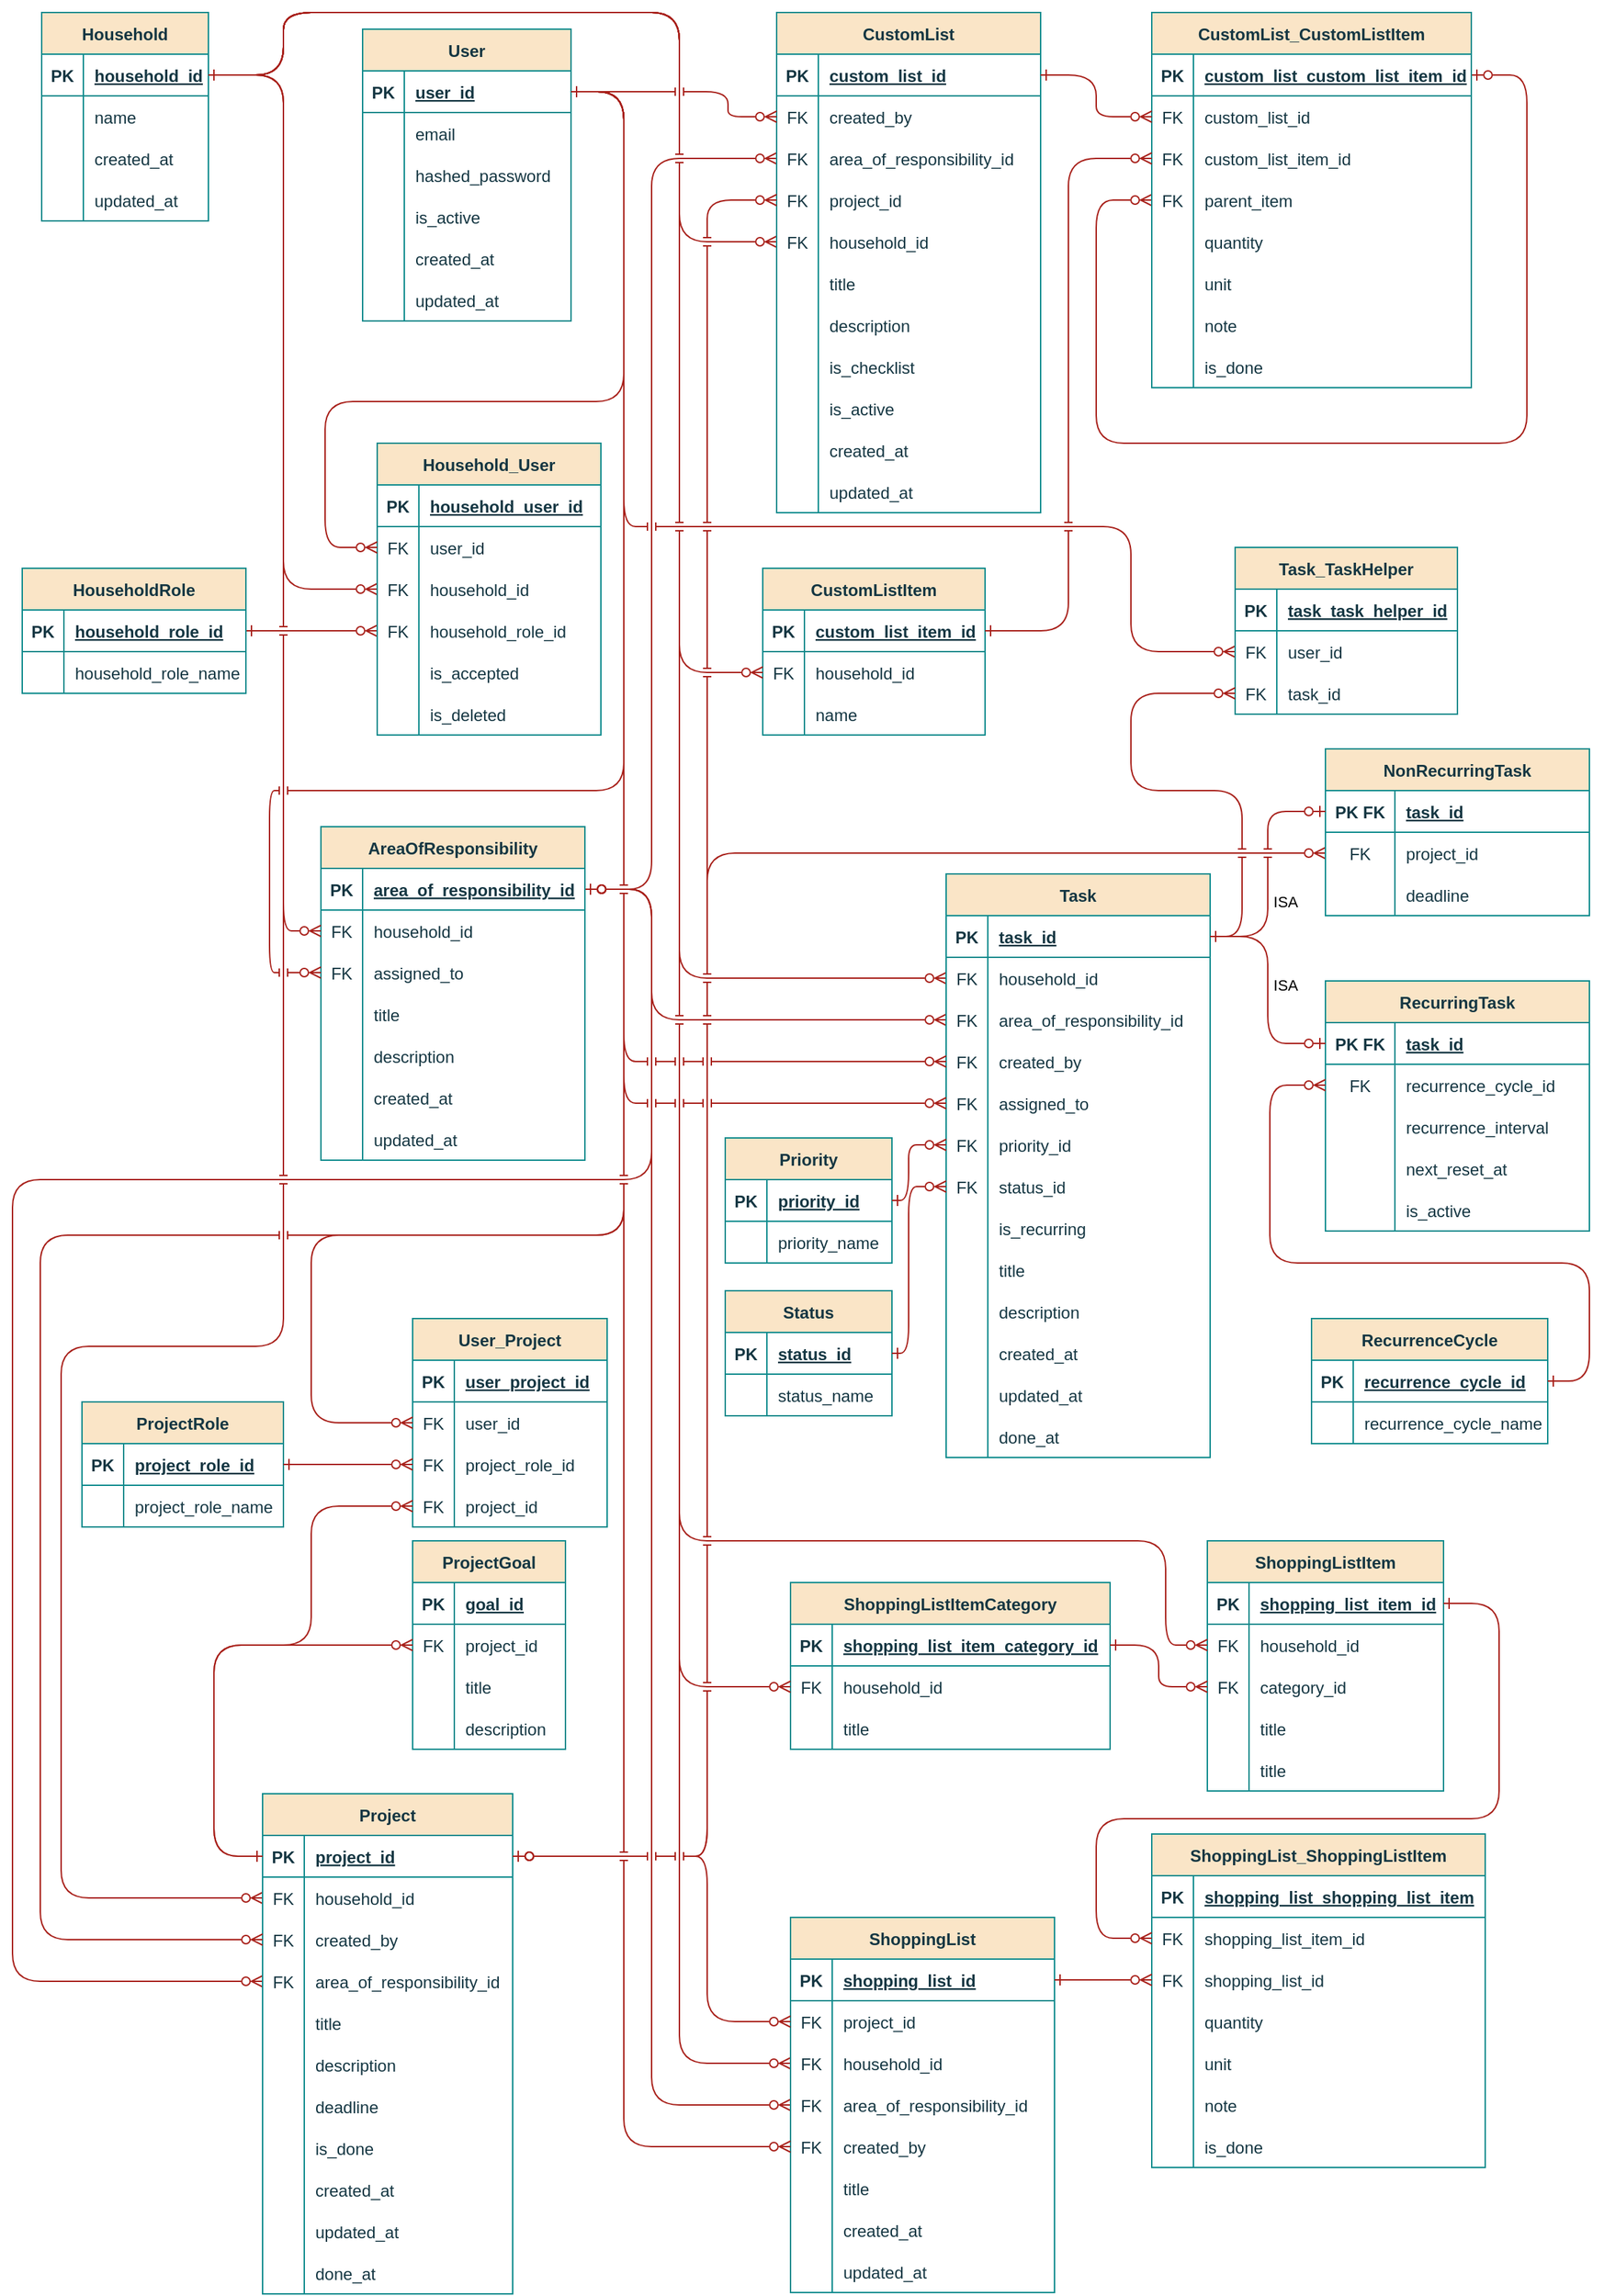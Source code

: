 <mxfile version="26.0.9">
  <diagram name="Page-1" id="a7904f86-f2b4-8e86-fa97-74104820619b">
    <mxGraphModel dx="4692" dy="684" grid="1" gridSize="10" guides="1" tooltips="1" connect="1" arrows="1" fold="1" page="1" pageScale="1" pageWidth="1169" pageHeight="1654" background="none" math="0" shadow="0" adaptiveColors="auto">
      <root>
        <mxCell id="0" />
        <mxCell id="1" parent="0" />
        <mxCell id="FvX2M17dOPo8A33Ue2go-15" style="edgeStyle=orthogonalEdgeStyle;shape=connector;curved=0;rounded=1;comic=0;jumpStyle=line;orthogonalLoop=1;jettySize=auto;html=1;exitX=1;exitY=0.5;exitDx=0;exitDy=0;entryX=0;entryY=0.5;entryDx=0;entryDy=0;shadow=0;strokeColor=#A8201A;align=center;verticalAlign=middle;arcSize=40;fontFamily=Helvetica;fontSize=11;fontColor=default;labelBackgroundColor=none;startArrow=ERone;startFill=0;endArrow=ERzeroToMany;endFill=0;" edge="1" parent="1" source="5RcGz-EkIVtvOjdIcAyz-2" target="FvX2M17dOPo8A33Ue2go-5">
          <mxGeometry relative="1" as="geometry">
            <Array as="points">
              <mxPoint x="-3300" y="55" />
              <mxPoint x="-3300" y="425" />
            </Array>
          </mxGeometry>
        </mxCell>
        <mxCell id="FvX2M17dOPo8A33Ue2go-14" style="edgeStyle=orthogonalEdgeStyle;rounded=1;orthogonalLoop=1;jettySize=auto;html=1;exitX=1;exitY=0.5;exitDx=0;exitDy=0;entryX=0;entryY=0.5;entryDx=0;entryDy=0;shadow=0;comic=0;strokeColor=#A8201A;align=center;verticalAlign=middle;arcSize=40;fontFamily=Helvetica;fontSize=11;fontColor=default;labelBackgroundColor=none;jumpStyle=line;startArrow=ERone;startFill=0;endArrow=ERzeroToMany;endFill=0;curved=0;" edge="1" parent="1" source="5RcGz-EkIVtvOjdIcAyz-15" target="FvX2M17dOPo8A33Ue2go-8">
          <mxGeometry relative="1" as="geometry">
            <Array as="points">
              <mxPoint x="-3320" y="455" />
              <mxPoint x="-3320" y="455" />
            </Array>
          </mxGeometry>
        </mxCell>
        <mxCell id="5RcGz-EkIVtvOjdIcAyz-476" style="edgeStyle=orthogonalEdgeStyle;shape=connector;curved=0;rounded=1;jumpStyle=line;orthogonalLoop=1;jettySize=auto;html=1;exitX=1;exitY=0.5;exitDx=0;exitDy=0;entryX=0;entryY=0.5;entryDx=0;entryDy=0;align=center;verticalAlign=middle;arcSize=40;fontFamily=Helvetica;fontSize=11;fontColor=default;labelBackgroundColor=none;startArrow=ERzeroToOne;startFill=0;endArrow=ERzeroToMany;endFill=0;shadow=0;comic=0;enumerate=0;strokeColor=#A8201A;" parent="1" source="5RcGz-EkIVtvOjdIcAyz-62" target="5RcGz-EkIVtvOjdIcAyz-279" edge="1">
          <mxGeometry relative="1" as="geometry">
            <Array as="points">
              <mxPoint x="-3035" y="641" />
              <mxPoint x="-3035" y="735" />
            </Array>
          </mxGeometry>
        </mxCell>
        <mxCell id="5RcGz-EkIVtvOjdIcAyz-477" style="edgeStyle=orthogonalEdgeStyle;shape=connector;curved=0;rounded=1;jumpStyle=line;orthogonalLoop=1;jettySize=auto;html=1;exitX=1;exitY=0.5;exitDx=0;exitDy=0;entryX=0;entryY=0.5;entryDx=0;entryDy=0;align=center;verticalAlign=middle;arcSize=40;fontFamily=Helvetica;fontSize=11;fontColor=default;labelBackgroundColor=none;startArrow=ERzeroToOne;startFill=0;endArrow=ERzeroToMany;endFill=0;shadow=0;comic=0;enumerate=0;strokeColor=#A8201A;" parent="1" source="5RcGz-EkIVtvOjdIcAyz-62" target="5RcGz-EkIVtvOjdIcAyz-344" edge="1">
          <mxGeometry relative="1" as="geometry">
            <Array as="points">
              <mxPoint x="-3035" y="641" />
              <mxPoint x="-3035" y="1516" />
            </Array>
          </mxGeometry>
        </mxCell>
        <mxCell id="5RcGz-EkIVtvOjdIcAyz-475" style="edgeStyle=orthogonalEdgeStyle;shape=connector;curved=0;rounded=1;jumpStyle=line;orthogonalLoop=1;jettySize=auto;html=1;exitX=1;exitY=0.5;exitDx=0;exitDy=0;entryX=0;entryY=0.5;entryDx=0;entryDy=0;align=center;verticalAlign=middle;arcSize=40;fontFamily=Helvetica;fontSize=11;fontColor=default;labelBackgroundColor=none;startArrow=ERzeroToOne;startFill=0;endArrow=ERzeroToMany;endFill=0;shadow=0;comic=0;enumerate=0;strokeColor=#A8201A;" parent="1" source="5RcGz-EkIVtvOjdIcAyz-62" target="5RcGz-EkIVtvOjdIcAyz-172" edge="1">
          <mxGeometry relative="1" as="geometry">
            <Array as="points">
              <mxPoint x="-3035" y="641" />
              <mxPoint x="-3035" y="115" />
            </Array>
          </mxGeometry>
        </mxCell>
        <mxCell id="FvX2M17dOPo8A33Ue2go-20" style="edgeStyle=orthogonalEdgeStyle;shape=connector;curved=0;rounded=1;comic=0;jumpStyle=line;orthogonalLoop=1;jettySize=auto;html=1;exitX=1;exitY=0.5;exitDx=0;exitDy=0;entryX=0;entryY=0.5;entryDx=0;entryDy=0;shadow=0;strokeColor=#A8201A;align=center;verticalAlign=middle;arcSize=40;fontFamily=Helvetica;fontSize=11;fontColor=default;labelBackgroundColor=none;startArrow=ERone;startFill=0;endArrow=ERzeroToMany;endFill=0;" edge="1" parent="1" source="5RcGz-EkIVtvOjdIcAyz-2" target="FvX2M17dOPo8A33Ue2go-17">
          <mxGeometry relative="1" as="geometry">
            <Array as="points">
              <mxPoint x="-3300" y="55" />
              <mxPoint x="-3300" y="10" />
              <mxPoint x="-3015" y="10" />
              <mxPoint x="-3015" y="175" />
            </Array>
          </mxGeometry>
        </mxCell>
        <mxCell id="5RcGz-EkIVtvOjdIcAyz-478" style="edgeStyle=orthogonalEdgeStyle;shape=connector;curved=0;rounded=1;jumpStyle=line;orthogonalLoop=1;jettySize=auto;html=1;exitX=1;exitY=0.5;exitDx=0;exitDy=0;entryX=0;entryY=0.5;entryDx=0;entryDy=0;align=center;verticalAlign=middle;arcSize=40;fontFamily=Helvetica;fontSize=11;fontColor=default;labelBackgroundColor=none;startArrow=ERzeroToOne;startFill=0;endArrow=ERzeroToMany;endFill=0;shadow=0;comic=0;enumerate=0;strokeColor=#A8201A;" parent="1" source="5RcGz-EkIVtvOjdIcAyz-62" target="5RcGz-EkIVtvOjdIcAyz-87" edge="1">
          <mxGeometry relative="1" as="geometry">
            <Array as="points">
              <mxPoint x="-3035" y="641" />
              <mxPoint x="-3035" y="850" />
              <mxPoint x="-3495" y="850" />
              <mxPoint x="-3495" y="1427" />
            </Array>
          </mxGeometry>
        </mxCell>
        <mxCell id="5RcGz-EkIVtvOjdIcAyz-502" style="edgeStyle=orthogonalEdgeStyle;shape=connector;curved=0;rounded=1;jumpStyle=line;orthogonalLoop=1;jettySize=auto;html=1;exitX=1;exitY=0.5;exitDx=0;exitDy=0;entryX=0;entryY=0.5;entryDx=0;entryDy=0;align=center;verticalAlign=middle;arcSize=40;fontFamily=Helvetica;fontSize=11;fontColor=default;labelBackgroundColor=none;startArrow=ERzeroToOne;startFill=0;endArrow=ERzeroToMany;endFill=0;shadow=0;comic=0;enumerate=0;strokeColor=#A8201A;" parent="1" source="5RcGz-EkIVtvOjdIcAyz-231" target="5RcGz-EkIVtvOjdIcAyz-234" edge="1">
          <mxGeometry relative="1" as="geometry">
            <Array as="points">
              <mxPoint x="-2405" y="55" />
              <mxPoint x="-2405" y="320" />
              <mxPoint x="-2715" y="320" />
              <mxPoint x="-2715" y="145" />
            </Array>
          </mxGeometry>
        </mxCell>
        <mxCell id="5RcGz-EkIVtvOjdIcAyz-499" style="edgeStyle=orthogonalEdgeStyle;shape=connector;curved=0;rounded=1;jumpStyle=line;orthogonalLoop=1;jettySize=auto;html=1;exitX=1;exitY=0.5;exitDx=0;exitDy=0;entryX=0;entryY=0.5;entryDx=0;entryDy=0;align=center;verticalAlign=middle;arcSize=40;fontFamily=Helvetica;fontSize=11;fontColor=default;labelBackgroundColor=none;startArrow=ERone;startFill=0;endArrow=ERzeroToMany;endFill=0;shadow=0;comic=0;enumerate=0;strokeColor=#A8201A;" parent="1" source="5RcGz-EkIVtvOjdIcAyz-28" target="5RcGz-EkIVtvOjdIcAyz-438" edge="1">
          <mxGeometry relative="1" as="geometry">
            <Array as="points">
              <mxPoint x="-3055" y="67" />
              <mxPoint x="-3055" y="380" />
              <mxPoint x="-2690" y="380" />
              <mxPoint x="-2690" y="470" />
            </Array>
          </mxGeometry>
        </mxCell>
        <mxCell id="FvX2M17dOPo8A33Ue2go-28" style="edgeStyle=orthogonalEdgeStyle;shape=connector;curved=0;rounded=1;comic=0;jumpStyle=line;orthogonalLoop=1;jettySize=auto;html=1;exitX=1;exitY=0.5;exitDx=0;exitDy=0;entryX=0;entryY=0.5;entryDx=0;entryDy=0;shadow=0;strokeColor=#A8201A;align=center;verticalAlign=middle;arcSize=40;fontFamily=Helvetica;fontSize=11;fontColor=default;labelBackgroundColor=none;startArrow=ERone;startFill=0;endArrow=ERzeroToMany;endFill=0;" edge="1" parent="1" source="5RcGz-EkIVtvOjdIcAyz-2" target="FvX2M17dOPo8A33Ue2go-25">
          <mxGeometry relative="1" as="geometry">
            <Array as="points">
              <mxPoint x="-3300" y="55" />
              <mxPoint x="-3300" y="10" />
              <mxPoint x="-3015" y="10" />
              <mxPoint x="-3015" y="1486" />
            </Array>
          </mxGeometry>
        </mxCell>
        <mxCell id="FvX2M17dOPo8A33Ue2go-24" style="edgeStyle=orthogonalEdgeStyle;shape=connector;curved=0;rounded=1;comic=0;jumpStyle=line;orthogonalLoop=1;jettySize=auto;html=1;exitX=1;exitY=0.5;exitDx=0;exitDy=0;entryX=0;entryY=0.5;entryDx=0;entryDy=0;shadow=0;strokeColor=#A8201A;align=center;verticalAlign=middle;arcSize=40;fontFamily=Helvetica;fontSize=11;fontColor=default;labelBackgroundColor=none;startArrow=ERone;startFill=0;endArrow=ERzeroToMany;endFill=0;" edge="1" parent="1" source="5RcGz-EkIVtvOjdIcAyz-2" target="FvX2M17dOPo8A33Ue2go-21">
          <mxGeometry relative="1" as="geometry">
            <Array as="points">
              <mxPoint x="-3300" y="55" />
              <mxPoint x="-3300" y="10" />
              <mxPoint x="-3015" y="10" />
              <mxPoint x="-3015" y="705" />
            </Array>
          </mxGeometry>
        </mxCell>
        <mxCell id="5RcGz-EkIVtvOjdIcAyz-1" value="Household" style="shape=table;startSize=30;container=1;collapsible=1;childLayout=tableLayout;fixedRows=1;rowLines=0;fontStyle=1;align=center;resizeLast=1;rounded=0;labelBackgroundColor=none;shadow=0;comic=0;enumerate=0;fillColor=#FAE5C7;strokeColor=#0F8B8D;fontColor=#143642;" parent="1" vertex="1">
          <mxGeometry x="-3474" y="10" width="120" height="150" as="geometry" />
        </mxCell>
        <mxCell id="5RcGz-EkIVtvOjdIcAyz-2" value="" style="shape=tableRow;horizontal=0;startSize=0;swimlaneHead=0;swimlaneBody=0;fillColor=none;collapsible=0;dropTarget=0;points=[[0,0.5],[1,0.5]];portConstraint=eastwest;top=0;left=0;right=0;bottom=1;rounded=0;labelBackgroundColor=none;shadow=0;comic=0;enumerate=0;strokeColor=#0F8B8D;fontColor=#143642;" parent="5RcGz-EkIVtvOjdIcAyz-1" vertex="1">
          <mxGeometry y="30" width="120" height="30" as="geometry" />
        </mxCell>
        <mxCell id="5RcGz-EkIVtvOjdIcAyz-3" value="PK" style="shape=partialRectangle;overflow=hidden;connectable=0;fillColor=none;top=0;left=0;bottom=0;right=0;fontStyle=1;rounded=0;labelBackgroundColor=none;shadow=0;comic=0;enumerate=0;strokeColor=#0F8B8D;fontColor=#143642;" parent="5RcGz-EkIVtvOjdIcAyz-2" vertex="1">
          <mxGeometry width="30" height="30" as="geometry">
            <mxRectangle width="30" height="30" as="alternateBounds" />
          </mxGeometry>
        </mxCell>
        <mxCell id="5RcGz-EkIVtvOjdIcAyz-4" value="household_id" style="shape=partialRectangle;overflow=hidden;connectable=0;fillColor=none;align=left;top=0;left=0;bottom=0;right=0;spacingLeft=6;fontStyle=5;rounded=0;labelBackgroundColor=none;shadow=0;comic=0;enumerate=0;strokeColor=#0F8B8D;fontColor=#143642;" parent="5RcGz-EkIVtvOjdIcAyz-2" vertex="1">
          <mxGeometry x="30" width="90" height="30" as="geometry">
            <mxRectangle width="90" height="30" as="alternateBounds" />
          </mxGeometry>
        </mxCell>
        <mxCell id="5RcGz-EkIVtvOjdIcAyz-5" value="" style="shape=tableRow;horizontal=0;startSize=0;swimlaneHead=0;swimlaneBody=0;fillColor=none;collapsible=0;dropTarget=0;points=[[0,0.5],[1,0.5]];portConstraint=eastwest;top=0;left=0;right=0;bottom=0;rounded=0;labelBackgroundColor=none;shadow=0;comic=0;enumerate=0;strokeColor=#0F8B8D;fontColor=#143642;" parent="5RcGz-EkIVtvOjdIcAyz-1" vertex="1">
          <mxGeometry y="60" width="120" height="30" as="geometry" />
        </mxCell>
        <mxCell id="5RcGz-EkIVtvOjdIcAyz-6" value="" style="shape=partialRectangle;overflow=hidden;connectable=0;fillColor=none;top=0;left=0;bottom=0;right=0;rounded=0;labelBackgroundColor=none;shadow=0;comic=0;enumerate=0;strokeColor=#0F8B8D;fontColor=#143642;" parent="5RcGz-EkIVtvOjdIcAyz-5" vertex="1">
          <mxGeometry width="30" height="30" as="geometry">
            <mxRectangle width="30" height="30" as="alternateBounds" />
          </mxGeometry>
        </mxCell>
        <mxCell id="5RcGz-EkIVtvOjdIcAyz-7" value="name" style="shape=partialRectangle;overflow=hidden;connectable=0;fillColor=none;align=left;top=0;left=0;bottom=0;right=0;spacingLeft=6;rounded=0;labelBackgroundColor=none;shadow=0;comic=0;enumerate=0;strokeColor=#0F8B8D;fontColor=#143642;" parent="5RcGz-EkIVtvOjdIcAyz-5" vertex="1">
          <mxGeometry x="30" width="90" height="30" as="geometry">
            <mxRectangle width="90" height="30" as="alternateBounds" />
          </mxGeometry>
        </mxCell>
        <mxCell id="5RcGz-EkIVtvOjdIcAyz-8" value="" style="shape=tableRow;horizontal=0;startSize=0;swimlaneHead=0;swimlaneBody=0;fillColor=none;collapsible=0;dropTarget=0;points=[[0,0.5],[1,0.5]];portConstraint=eastwest;top=0;left=0;right=0;bottom=0;rounded=0;labelBackgroundColor=none;shadow=0;comic=0;enumerate=0;strokeColor=#0F8B8D;fontColor=#143642;" parent="5RcGz-EkIVtvOjdIcAyz-1" vertex="1">
          <mxGeometry y="90" width="120" height="30" as="geometry" />
        </mxCell>
        <mxCell id="5RcGz-EkIVtvOjdIcAyz-9" value="" style="shape=partialRectangle;overflow=hidden;connectable=0;fillColor=none;top=0;left=0;bottom=0;right=0;rounded=0;labelBackgroundColor=none;shadow=0;comic=0;enumerate=0;strokeColor=#0F8B8D;fontColor=#143642;" parent="5RcGz-EkIVtvOjdIcAyz-8" vertex="1">
          <mxGeometry width="30" height="30" as="geometry">
            <mxRectangle width="30" height="30" as="alternateBounds" />
          </mxGeometry>
        </mxCell>
        <mxCell id="5RcGz-EkIVtvOjdIcAyz-10" value="created_at" style="shape=partialRectangle;overflow=hidden;connectable=0;fillColor=none;align=left;top=0;left=0;bottom=0;right=0;spacingLeft=6;rounded=0;labelBackgroundColor=none;shadow=0;comic=0;enumerate=0;strokeColor=#0F8B8D;fontColor=#143642;" parent="5RcGz-EkIVtvOjdIcAyz-8" vertex="1">
          <mxGeometry x="30" width="90" height="30" as="geometry">
            <mxRectangle width="90" height="30" as="alternateBounds" />
          </mxGeometry>
        </mxCell>
        <mxCell id="5RcGz-EkIVtvOjdIcAyz-11" value="" style="shape=tableRow;horizontal=0;startSize=0;swimlaneHead=0;swimlaneBody=0;fillColor=none;collapsible=0;dropTarget=0;points=[[0,0.5],[1,0.5]];portConstraint=eastwest;top=0;left=0;right=0;bottom=0;rounded=0;labelBackgroundColor=none;shadow=0;comic=0;enumerate=0;strokeColor=#0F8B8D;fontColor=#143642;" parent="5RcGz-EkIVtvOjdIcAyz-1" vertex="1">
          <mxGeometry y="120" width="120" height="30" as="geometry" />
        </mxCell>
        <mxCell id="5RcGz-EkIVtvOjdIcAyz-12" value="" style="shape=partialRectangle;overflow=hidden;connectable=0;fillColor=none;top=0;left=0;bottom=0;right=0;rounded=0;labelBackgroundColor=none;shadow=0;comic=0;enumerate=0;strokeColor=#0F8B8D;fontColor=#143642;" parent="5RcGz-EkIVtvOjdIcAyz-11" vertex="1">
          <mxGeometry width="30" height="30" as="geometry">
            <mxRectangle width="30" height="30" as="alternateBounds" />
          </mxGeometry>
        </mxCell>
        <mxCell id="5RcGz-EkIVtvOjdIcAyz-13" value="updated_at" style="shape=partialRectangle;overflow=hidden;connectable=0;fillColor=none;align=left;top=0;left=0;bottom=0;right=0;spacingLeft=6;rounded=0;labelBackgroundColor=none;shadow=0;comic=0;enumerate=0;strokeColor=#0F8B8D;fontColor=#143642;" parent="5RcGz-EkIVtvOjdIcAyz-11" vertex="1">
          <mxGeometry x="30" width="90" height="30" as="geometry">
            <mxRectangle width="90" height="30" as="alternateBounds" />
          </mxGeometry>
        </mxCell>
        <mxCell id="5RcGz-EkIVtvOjdIcAyz-14" value="HouseholdRole" style="shape=table;startSize=30;container=1;collapsible=1;childLayout=tableLayout;fixedRows=1;rowLines=0;fontStyle=1;align=center;resizeLast=1;rounded=0;labelBackgroundColor=none;shadow=0;comic=0;enumerate=0;fillColor=#FAE5C7;strokeColor=#0F8B8D;fontColor=#143642;" parent="1" vertex="1">
          <mxGeometry x="-3488" y="410" width="161" height="90" as="geometry" />
        </mxCell>
        <mxCell id="5RcGz-EkIVtvOjdIcAyz-15" value="" style="shape=tableRow;horizontal=0;startSize=0;swimlaneHead=0;swimlaneBody=0;fillColor=none;collapsible=0;dropTarget=0;points=[[0,0.5],[1,0.5]];portConstraint=eastwest;top=0;left=0;right=0;bottom=1;rounded=0;labelBackgroundColor=none;shadow=0;comic=0;enumerate=0;strokeColor=#0F8B8D;fontColor=#143642;" parent="5RcGz-EkIVtvOjdIcAyz-14" vertex="1">
          <mxGeometry y="30" width="161" height="30" as="geometry" />
        </mxCell>
        <mxCell id="5RcGz-EkIVtvOjdIcAyz-16" value="PK" style="shape=partialRectangle;overflow=hidden;connectable=0;fillColor=none;top=0;left=0;bottom=0;right=0;fontStyle=1;rounded=0;labelBackgroundColor=none;shadow=0;comic=0;enumerate=0;strokeColor=#0F8B8D;fontColor=#143642;" parent="5RcGz-EkIVtvOjdIcAyz-15" vertex="1">
          <mxGeometry width="30" height="30" as="geometry">
            <mxRectangle width="30" height="30" as="alternateBounds" />
          </mxGeometry>
        </mxCell>
        <mxCell id="5RcGz-EkIVtvOjdIcAyz-17" value="household_role_id" style="shape=partialRectangle;overflow=hidden;connectable=0;fillColor=none;align=left;top=0;left=0;bottom=0;right=0;spacingLeft=6;fontStyle=5;rounded=0;labelBackgroundColor=none;shadow=0;comic=0;enumerate=0;strokeColor=#0F8B8D;fontColor=#143642;" parent="5RcGz-EkIVtvOjdIcAyz-15" vertex="1">
          <mxGeometry x="30" width="131" height="30" as="geometry">
            <mxRectangle width="131" height="30" as="alternateBounds" />
          </mxGeometry>
        </mxCell>
        <mxCell id="5RcGz-EkIVtvOjdIcAyz-18" value="" style="shape=tableRow;horizontal=0;startSize=0;swimlaneHead=0;swimlaneBody=0;fillColor=none;collapsible=0;dropTarget=0;points=[[0,0.5],[1,0.5]];portConstraint=eastwest;top=0;left=0;right=0;bottom=0;rounded=0;labelBackgroundColor=none;shadow=0;comic=0;enumerate=0;strokeColor=#0F8B8D;fontColor=#143642;" parent="5RcGz-EkIVtvOjdIcAyz-14" vertex="1">
          <mxGeometry y="60" width="161" height="30" as="geometry" />
        </mxCell>
        <mxCell id="5RcGz-EkIVtvOjdIcAyz-19" value="" style="shape=partialRectangle;overflow=hidden;connectable=0;fillColor=none;top=0;left=0;bottom=0;right=0;rounded=0;labelBackgroundColor=none;shadow=0;comic=0;enumerate=0;strokeColor=#0F8B8D;fontColor=#143642;" parent="5RcGz-EkIVtvOjdIcAyz-18" vertex="1">
          <mxGeometry width="30" height="30" as="geometry">
            <mxRectangle width="30" height="30" as="alternateBounds" />
          </mxGeometry>
        </mxCell>
        <mxCell id="5RcGz-EkIVtvOjdIcAyz-20" value="household_role_name" style="shape=partialRectangle;overflow=hidden;connectable=0;fillColor=none;align=left;top=0;left=0;bottom=0;right=0;spacingLeft=6;rounded=0;labelBackgroundColor=none;shadow=0;comic=0;enumerate=0;strokeColor=#0F8B8D;fontColor=#143642;" parent="5RcGz-EkIVtvOjdIcAyz-18" vertex="1">
          <mxGeometry x="30" width="131" height="30" as="geometry">
            <mxRectangle width="131" height="30" as="alternateBounds" />
          </mxGeometry>
        </mxCell>
        <mxCell id="FvX2M17dOPo8A33Ue2go-33" style="edgeStyle=orthogonalEdgeStyle;shape=connector;curved=0;rounded=1;comic=0;jumpStyle=line;orthogonalLoop=1;jettySize=auto;html=1;exitX=1;exitY=0.5;exitDx=0;exitDy=0;entryX=0;entryY=0.5;entryDx=0;entryDy=0;shadow=0;strokeColor=#A8201A;align=center;verticalAlign=middle;arcSize=40;fontFamily=Helvetica;fontSize=11;fontColor=default;labelBackgroundColor=none;startArrow=ERone;startFill=0;endArrow=ERzeroToMany;endFill=0;" edge="1" parent="1" source="5RcGz-EkIVtvOjdIcAyz-2" target="FvX2M17dOPo8A33Ue2go-30">
          <mxGeometry relative="1" as="geometry">
            <Array as="points">
              <mxPoint x="-3300" y="55" />
              <mxPoint x="-3300" y="970" />
              <mxPoint x="-3460" y="970" />
              <mxPoint x="-3460" y="1367" />
            </Array>
          </mxGeometry>
        </mxCell>
        <mxCell id="5RcGz-EkIVtvOjdIcAyz-21" value="User" style="shape=table;startSize=30;container=1;collapsible=1;childLayout=tableLayout;fixedRows=1;rowLines=0;fontStyle=1;align=center;resizeLast=1;shadow=0;rounded=0;labelBackgroundColor=none;comic=0;enumerate=0;fillColor=#FAE5C7;strokeColor=#0F8B8D;fontColor=#143642;" parent="1" vertex="1">
          <mxGeometry x="-3243" y="22" width="150" height="210" as="geometry">
            <mxRectangle x="-3120" y="20" width="70" height="30" as="alternateBounds" />
          </mxGeometry>
        </mxCell>
        <mxCell id="5RcGz-EkIVtvOjdIcAyz-28" value="" style="shape=tableRow;horizontal=0;startSize=0;swimlaneHead=0;swimlaneBody=0;fillColor=none;collapsible=0;dropTarget=0;points=[[0,0.5],[1,0.5]];portConstraint=eastwest;top=0;left=0;right=0;bottom=1;shadow=0;rounded=0;labelBackgroundColor=none;comic=0;enumerate=0;strokeColor=#0F8B8D;fontColor=#143642;" parent="5RcGz-EkIVtvOjdIcAyz-21" vertex="1">
          <mxGeometry y="30" width="150" height="30" as="geometry" />
        </mxCell>
        <mxCell id="5RcGz-EkIVtvOjdIcAyz-29" value="PK" style="shape=partialRectangle;overflow=hidden;connectable=0;fillColor=none;top=0;left=0;bottom=0;right=0;fontStyle=1;shadow=0;rounded=0;labelBackgroundColor=none;comic=0;enumerate=0;strokeColor=#0F8B8D;fontColor=#143642;" parent="5RcGz-EkIVtvOjdIcAyz-28" vertex="1">
          <mxGeometry width="30" height="30" as="geometry">
            <mxRectangle width="30" height="30" as="alternateBounds" />
          </mxGeometry>
        </mxCell>
        <mxCell id="5RcGz-EkIVtvOjdIcAyz-30" value="user_id" style="shape=partialRectangle;overflow=hidden;connectable=0;fillColor=none;align=left;top=0;left=0;bottom=0;right=0;spacingLeft=6;fontStyle=5;shadow=0;rounded=0;labelBackgroundColor=none;comic=0;enumerate=0;strokeColor=#0F8B8D;fontColor=#143642;" parent="5RcGz-EkIVtvOjdIcAyz-28" vertex="1">
          <mxGeometry x="30" width="120" height="30" as="geometry">
            <mxRectangle width="120" height="30" as="alternateBounds" />
          </mxGeometry>
        </mxCell>
        <mxCell id="5RcGz-EkIVtvOjdIcAyz-31" value="" style="shape=tableRow;horizontal=0;startSize=0;swimlaneHead=0;swimlaneBody=0;fillColor=none;collapsible=0;dropTarget=0;points=[[0,0.5],[1,0.5]];portConstraint=eastwest;top=0;left=0;right=0;bottom=0;shadow=0;rounded=0;labelBackgroundColor=none;comic=0;enumerate=0;strokeColor=#0F8B8D;fontColor=#143642;" parent="5RcGz-EkIVtvOjdIcAyz-21" vertex="1">
          <mxGeometry y="60" width="150" height="30" as="geometry" />
        </mxCell>
        <mxCell id="5RcGz-EkIVtvOjdIcAyz-32" value="" style="shape=partialRectangle;overflow=hidden;connectable=0;fillColor=none;top=0;left=0;bottom=0;right=0;shadow=0;rounded=0;labelBackgroundColor=none;comic=0;enumerate=0;strokeColor=#0F8B8D;fontColor=#143642;" parent="5RcGz-EkIVtvOjdIcAyz-31" vertex="1">
          <mxGeometry width="30" height="30" as="geometry">
            <mxRectangle width="30" height="30" as="alternateBounds" />
          </mxGeometry>
        </mxCell>
        <mxCell id="5RcGz-EkIVtvOjdIcAyz-33" value="email" style="shape=partialRectangle;overflow=hidden;connectable=0;fillColor=none;align=left;top=0;left=0;bottom=0;right=0;spacingLeft=6;shadow=0;rounded=0;labelBackgroundColor=none;comic=0;enumerate=0;strokeColor=#0F8B8D;fontColor=#143642;" parent="5RcGz-EkIVtvOjdIcAyz-31" vertex="1">
          <mxGeometry x="30" width="120" height="30" as="geometry">
            <mxRectangle width="120" height="30" as="alternateBounds" />
          </mxGeometry>
        </mxCell>
        <mxCell id="5RcGz-EkIVtvOjdIcAyz-37" value="" style="shape=tableRow;horizontal=0;startSize=0;swimlaneHead=0;swimlaneBody=0;fillColor=none;collapsible=0;dropTarget=0;points=[[0,0.5],[1,0.5]];portConstraint=eastwest;top=0;left=0;right=0;bottom=0;shadow=0;rounded=0;labelBackgroundColor=none;comic=0;enumerate=0;strokeColor=#0F8B8D;fontColor=#143642;" parent="5RcGz-EkIVtvOjdIcAyz-21" vertex="1">
          <mxGeometry y="90" width="150" height="30" as="geometry" />
        </mxCell>
        <mxCell id="5RcGz-EkIVtvOjdIcAyz-38" value="" style="shape=partialRectangle;overflow=hidden;connectable=0;fillColor=none;top=0;left=0;bottom=0;right=0;shadow=0;rounded=0;labelBackgroundColor=none;comic=0;enumerate=0;strokeColor=#0F8B8D;fontColor=#143642;" parent="5RcGz-EkIVtvOjdIcAyz-37" vertex="1">
          <mxGeometry width="30" height="30" as="geometry">
            <mxRectangle width="30" height="30" as="alternateBounds" />
          </mxGeometry>
        </mxCell>
        <mxCell id="5RcGz-EkIVtvOjdIcAyz-39" value="hashed_password" style="shape=partialRectangle;overflow=hidden;connectable=0;fillColor=none;align=left;top=0;left=0;bottom=0;right=0;spacingLeft=6;shadow=0;rounded=0;labelBackgroundColor=none;comic=0;enumerate=0;strokeColor=#0F8B8D;fontColor=#143642;" parent="5RcGz-EkIVtvOjdIcAyz-37" vertex="1">
          <mxGeometry x="30" width="120" height="30" as="geometry">
            <mxRectangle width="120" height="30" as="alternateBounds" />
          </mxGeometry>
        </mxCell>
        <mxCell id="5RcGz-EkIVtvOjdIcAyz-40" value="" style="shape=tableRow;horizontal=0;startSize=0;swimlaneHead=0;swimlaneBody=0;fillColor=none;collapsible=0;dropTarget=0;points=[[0,0.5],[1,0.5]];portConstraint=eastwest;top=0;left=0;right=0;bottom=0;shadow=0;rounded=0;labelBackgroundColor=none;comic=0;enumerate=0;strokeColor=#0F8B8D;fontColor=#143642;" parent="5RcGz-EkIVtvOjdIcAyz-21" vertex="1">
          <mxGeometry y="120" width="150" height="30" as="geometry" />
        </mxCell>
        <mxCell id="5RcGz-EkIVtvOjdIcAyz-41" value="" style="shape=partialRectangle;overflow=hidden;connectable=0;fillColor=none;top=0;left=0;bottom=0;right=0;shadow=0;rounded=0;labelBackgroundColor=none;comic=0;enumerate=0;strokeColor=#0F8B8D;fontColor=#143642;" parent="5RcGz-EkIVtvOjdIcAyz-40" vertex="1">
          <mxGeometry width="30" height="30" as="geometry">
            <mxRectangle width="30" height="30" as="alternateBounds" />
          </mxGeometry>
        </mxCell>
        <mxCell id="5RcGz-EkIVtvOjdIcAyz-42" value="is_active" style="shape=partialRectangle;overflow=hidden;connectable=0;fillColor=none;align=left;top=0;left=0;bottom=0;right=0;spacingLeft=6;shadow=0;rounded=0;labelBackgroundColor=none;comic=0;enumerate=0;strokeColor=#0F8B8D;fontColor=#143642;" parent="5RcGz-EkIVtvOjdIcAyz-40" vertex="1">
          <mxGeometry x="30" width="120" height="30" as="geometry">
            <mxRectangle width="120" height="30" as="alternateBounds" />
          </mxGeometry>
        </mxCell>
        <mxCell id="5RcGz-EkIVtvOjdIcAyz-43" value="" style="shape=tableRow;horizontal=0;startSize=0;swimlaneHead=0;swimlaneBody=0;fillColor=none;collapsible=0;dropTarget=0;points=[[0,0.5],[1,0.5]];portConstraint=eastwest;top=0;left=0;right=0;bottom=0;shadow=0;rounded=0;labelBackgroundColor=none;comic=0;enumerate=0;strokeColor=#0F8B8D;fontColor=#143642;" parent="5RcGz-EkIVtvOjdIcAyz-21" vertex="1">
          <mxGeometry y="150" width="150" height="30" as="geometry" />
        </mxCell>
        <mxCell id="5RcGz-EkIVtvOjdIcAyz-44" value="" style="shape=partialRectangle;overflow=hidden;connectable=0;fillColor=none;top=0;left=0;bottom=0;right=0;shadow=0;rounded=0;labelBackgroundColor=none;comic=0;enumerate=0;strokeColor=#0F8B8D;fontColor=#143642;" parent="5RcGz-EkIVtvOjdIcAyz-43" vertex="1">
          <mxGeometry width="30" height="30" as="geometry">
            <mxRectangle width="30" height="30" as="alternateBounds" />
          </mxGeometry>
        </mxCell>
        <mxCell id="5RcGz-EkIVtvOjdIcAyz-45" value="created_at" style="shape=partialRectangle;overflow=hidden;connectable=0;fillColor=none;align=left;top=0;left=0;bottom=0;right=0;spacingLeft=6;shadow=0;rounded=0;labelBackgroundColor=none;comic=0;enumerate=0;strokeColor=#0F8B8D;fontColor=#143642;" parent="5RcGz-EkIVtvOjdIcAyz-43" vertex="1">
          <mxGeometry x="30" width="120" height="30" as="geometry">
            <mxRectangle width="120" height="30" as="alternateBounds" />
          </mxGeometry>
        </mxCell>
        <mxCell id="5RcGz-EkIVtvOjdIcAyz-46" value="" style="shape=tableRow;horizontal=0;startSize=0;swimlaneHead=0;swimlaneBody=0;fillColor=none;collapsible=0;dropTarget=0;points=[[0,0.5],[1,0.5]];portConstraint=eastwest;top=0;left=0;right=0;bottom=0;shadow=0;rounded=0;labelBackgroundColor=none;comic=0;enumerate=0;strokeColor=#0F8B8D;fontColor=#143642;" parent="5RcGz-EkIVtvOjdIcAyz-21" vertex="1">
          <mxGeometry y="180" width="150" height="30" as="geometry" />
        </mxCell>
        <mxCell id="5RcGz-EkIVtvOjdIcAyz-47" value="" style="shape=partialRectangle;overflow=hidden;connectable=0;fillColor=none;top=0;left=0;bottom=0;right=0;shadow=0;rounded=0;labelBackgroundColor=none;comic=0;enumerate=0;strokeColor=#0F8B8D;fontColor=#143642;" parent="5RcGz-EkIVtvOjdIcAyz-46" vertex="1">
          <mxGeometry width="30" height="30" as="geometry">
            <mxRectangle width="30" height="30" as="alternateBounds" />
          </mxGeometry>
        </mxCell>
        <mxCell id="5RcGz-EkIVtvOjdIcAyz-48" value="updated_at" style="shape=partialRectangle;overflow=hidden;connectable=0;fillColor=none;align=left;top=0;left=0;bottom=0;right=0;spacingLeft=6;shadow=0;rounded=0;labelBackgroundColor=none;comic=0;enumerate=0;strokeColor=#0F8B8D;fontColor=#143642;" parent="5RcGz-EkIVtvOjdIcAyz-46" vertex="1">
          <mxGeometry x="30" width="120" height="30" as="geometry">
            <mxRectangle width="120" height="30" as="alternateBounds" />
          </mxGeometry>
        </mxCell>
        <mxCell id="5RcGz-EkIVtvOjdIcAyz-58" value="AreaOfResponsibility" style="shape=table;startSize=30;container=1;collapsible=1;childLayout=tableLayout;fixedRows=1;rowLines=0;fontStyle=1;align=center;resizeLast=1;rounded=0;labelBackgroundColor=none;shadow=0;comic=0;enumerate=0;fillColor=#FAE5C7;strokeColor=#0F8B8D;fontColor=#143642;" parent="1" vertex="1">
          <mxGeometry x="-3273" y="596" width="190" height="240" as="geometry" />
        </mxCell>
        <mxCell id="5RcGz-EkIVtvOjdIcAyz-62" value="" style="shape=tableRow;horizontal=0;startSize=0;swimlaneHead=0;swimlaneBody=0;fillColor=none;collapsible=0;dropTarget=0;points=[[0,0.5],[1,0.5]];portConstraint=eastwest;top=0;left=0;right=0;bottom=1;fontStyle=0;rounded=0;labelBackgroundColor=none;shadow=0;comic=0;enumerate=0;strokeColor=#0F8B8D;fontColor=#143642;" parent="5RcGz-EkIVtvOjdIcAyz-58" vertex="1">
          <mxGeometry y="30" width="190" height="30" as="geometry" />
        </mxCell>
        <mxCell id="5RcGz-EkIVtvOjdIcAyz-63" value="PK" style="shape=partialRectangle;overflow=hidden;connectable=0;fillColor=none;top=0;left=0;bottom=0;right=0;fontStyle=1;rounded=0;labelBackgroundColor=none;shadow=0;comic=0;enumerate=0;strokeColor=#0F8B8D;fontColor=#143642;" parent="5RcGz-EkIVtvOjdIcAyz-62" vertex="1">
          <mxGeometry width="30" height="30" as="geometry">
            <mxRectangle width="30" height="30" as="alternateBounds" />
          </mxGeometry>
        </mxCell>
        <mxCell id="5RcGz-EkIVtvOjdIcAyz-64" value="area_of_responsibility_id" style="shape=partialRectangle;overflow=hidden;connectable=0;fillColor=none;align=left;top=0;left=0;bottom=0;right=0;spacingLeft=6;fontStyle=5;rounded=0;labelBackgroundColor=none;shadow=0;comic=0;enumerate=0;strokeColor=#0F8B8D;fontColor=#143642;" parent="5RcGz-EkIVtvOjdIcAyz-62" vertex="1">
          <mxGeometry x="30" width="160" height="30" as="geometry">
            <mxRectangle width="160" height="30" as="alternateBounds" />
          </mxGeometry>
        </mxCell>
        <mxCell id="5RcGz-EkIVtvOjdIcAyz-59" value="" style="shape=tableRow;horizontal=0;startSize=0;swimlaneHead=0;swimlaneBody=0;fillColor=none;collapsible=0;dropTarget=0;points=[[0,0.5],[1,0.5]];portConstraint=eastwest;top=0;left=0;right=0;bottom=0;rounded=0;labelBackgroundColor=none;shadow=0;comic=0;enumerate=0;strokeColor=#0F8B8D;fontColor=#143642;" parent="5RcGz-EkIVtvOjdIcAyz-58" vertex="1">
          <mxGeometry y="60" width="190" height="30" as="geometry" />
        </mxCell>
        <mxCell id="5RcGz-EkIVtvOjdIcAyz-60" value="FK" style="shape=partialRectangle;overflow=hidden;connectable=0;fillColor=none;top=0;left=0;bottom=0;right=0;fontStyle=0;rounded=0;labelBackgroundColor=none;shadow=0;comic=0;enumerate=0;strokeColor=#0F8B8D;fontColor=#143642;" parent="5RcGz-EkIVtvOjdIcAyz-59" vertex="1">
          <mxGeometry width="30" height="30" as="geometry">
            <mxRectangle width="30" height="30" as="alternateBounds" />
          </mxGeometry>
        </mxCell>
        <mxCell id="5RcGz-EkIVtvOjdIcAyz-61" value="household_id" style="shape=partialRectangle;overflow=hidden;connectable=0;fillColor=none;align=left;top=0;left=0;bottom=0;right=0;spacingLeft=6;fontStyle=0;rounded=0;labelBackgroundColor=none;shadow=0;comic=0;enumerate=0;strokeColor=#0F8B8D;fontColor=#143642;" parent="5RcGz-EkIVtvOjdIcAyz-59" vertex="1">
          <mxGeometry x="30" width="160" height="30" as="geometry">
            <mxRectangle width="160" height="30" as="alternateBounds" />
          </mxGeometry>
        </mxCell>
        <mxCell id="5RcGz-EkIVtvOjdIcAyz-65" value="" style="shape=tableRow;horizontal=0;startSize=0;swimlaneHead=0;swimlaneBody=0;fillColor=none;collapsible=0;dropTarget=0;points=[[0,0.5],[1,0.5]];portConstraint=eastwest;top=0;left=0;right=0;bottom=0;rounded=0;labelBackgroundColor=none;shadow=0;comic=0;enumerate=0;strokeColor=#0F8B8D;fontColor=#143642;" parent="5RcGz-EkIVtvOjdIcAyz-58" vertex="1">
          <mxGeometry y="90" width="190" height="30" as="geometry" />
        </mxCell>
        <mxCell id="5RcGz-EkIVtvOjdIcAyz-66" value="FK" style="shape=partialRectangle;overflow=hidden;connectable=0;fillColor=none;top=0;left=0;bottom=0;right=0;rounded=0;labelBackgroundColor=none;shadow=0;comic=0;enumerate=0;strokeColor=#0F8B8D;fontColor=#143642;" parent="5RcGz-EkIVtvOjdIcAyz-65" vertex="1">
          <mxGeometry width="30" height="30" as="geometry">
            <mxRectangle width="30" height="30" as="alternateBounds" />
          </mxGeometry>
        </mxCell>
        <mxCell id="5RcGz-EkIVtvOjdIcAyz-67" value="assigned_to" style="shape=partialRectangle;overflow=hidden;connectable=0;fillColor=none;align=left;top=0;left=0;bottom=0;right=0;spacingLeft=6;rounded=0;labelBackgroundColor=none;shadow=0;comic=0;enumerate=0;strokeColor=#0F8B8D;fontColor=#143642;" parent="5RcGz-EkIVtvOjdIcAyz-65" vertex="1">
          <mxGeometry x="30" width="160" height="30" as="geometry">
            <mxRectangle width="160" height="30" as="alternateBounds" />
          </mxGeometry>
        </mxCell>
        <mxCell id="5RcGz-EkIVtvOjdIcAyz-68" value="" style="shape=tableRow;horizontal=0;startSize=0;swimlaneHead=0;swimlaneBody=0;fillColor=none;collapsible=0;dropTarget=0;points=[[0,0.5],[1,0.5]];portConstraint=eastwest;top=0;left=0;right=0;bottom=0;rounded=0;labelBackgroundColor=none;shadow=0;comic=0;enumerate=0;strokeColor=#0F8B8D;fontColor=#143642;" parent="5RcGz-EkIVtvOjdIcAyz-58" vertex="1">
          <mxGeometry y="120" width="190" height="30" as="geometry" />
        </mxCell>
        <mxCell id="5RcGz-EkIVtvOjdIcAyz-69" value="" style="shape=partialRectangle;overflow=hidden;connectable=0;fillColor=none;top=0;left=0;bottom=0;right=0;rounded=0;labelBackgroundColor=none;shadow=0;comic=0;enumerate=0;strokeColor=#0F8B8D;fontColor=#143642;" parent="5RcGz-EkIVtvOjdIcAyz-68" vertex="1">
          <mxGeometry width="30" height="30" as="geometry">
            <mxRectangle width="30" height="30" as="alternateBounds" />
          </mxGeometry>
        </mxCell>
        <mxCell id="5RcGz-EkIVtvOjdIcAyz-70" value="title" style="shape=partialRectangle;overflow=hidden;connectable=0;fillColor=none;align=left;top=0;left=0;bottom=0;right=0;spacingLeft=6;rounded=0;labelBackgroundColor=none;shadow=0;comic=0;enumerate=0;strokeColor=#0F8B8D;fontColor=#143642;" parent="5RcGz-EkIVtvOjdIcAyz-68" vertex="1">
          <mxGeometry x="30" width="160" height="30" as="geometry">
            <mxRectangle width="160" height="30" as="alternateBounds" />
          </mxGeometry>
        </mxCell>
        <mxCell id="5RcGz-EkIVtvOjdIcAyz-71" value="" style="shape=tableRow;horizontal=0;startSize=0;swimlaneHead=0;swimlaneBody=0;fillColor=none;collapsible=0;dropTarget=0;points=[[0,0.5],[1,0.5]];portConstraint=eastwest;top=0;left=0;right=0;bottom=0;rounded=0;labelBackgroundColor=none;shadow=0;comic=0;enumerate=0;strokeColor=#0F8B8D;fontColor=#143642;" parent="5RcGz-EkIVtvOjdIcAyz-58" vertex="1">
          <mxGeometry y="150" width="190" height="30" as="geometry" />
        </mxCell>
        <mxCell id="5RcGz-EkIVtvOjdIcAyz-72" value="" style="shape=partialRectangle;overflow=hidden;connectable=0;fillColor=none;top=0;left=0;bottom=0;right=0;rounded=0;labelBackgroundColor=none;shadow=0;comic=0;enumerate=0;strokeColor=#0F8B8D;fontColor=#143642;" parent="5RcGz-EkIVtvOjdIcAyz-71" vertex="1">
          <mxGeometry width="30" height="30" as="geometry">
            <mxRectangle width="30" height="30" as="alternateBounds" />
          </mxGeometry>
        </mxCell>
        <mxCell id="5RcGz-EkIVtvOjdIcAyz-73" value="description" style="shape=partialRectangle;overflow=hidden;connectable=0;fillColor=none;align=left;top=0;left=0;bottom=0;right=0;spacingLeft=6;rounded=0;labelBackgroundColor=none;shadow=0;comic=0;enumerate=0;strokeColor=#0F8B8D;fontColor=#143642;" parent="5RcGz-EkIVtvOjdIcAyz-71" vertex="1">
          <mxGeometry x="30" width="160" height="30" as="geometry">
            <mxRectangle width="160" height="30" as="alternateBounds" />
          </mxGeometry>
        </mxCell>
        <mxCell id="5RcGz-EkIVtvOjdIcAyz-74" value="" style="shape=tableRow;horizontal=0;startSize=0;swimlaneHead=0;swimlaneBody=0;fillColor=none;collapsible=0;dropTarget=0;points=[[0,0.5],[1,0.5]];portConstraint=eastwest;top=0;left=0;right=0;bottom=0;rounded=0;labelBackgroundColor=none;shadow=0;comic=0;enumerate=0;strokeColor=#0F8B8D;fontColor=#143642;" parent="5RcGz-EkIVtvOjdIcAyz-58" vertex="1">
          <mxGeometry y="180" width="190" height="30" as="geometry" />
        </mxCell>
        <mxCell id="5RcGz-EkIVtvOjdIcAyz-75" value="" style="shape=partialRectangle;overflow=hidden;connectable=0;fillColor=none;top=0;left=0;bottom=0;right=0;rounded=0;labelBackgroundColor=none;shadow=0;comic=0;enumerate=0;strokeColor=#0F8B8D;fontColor=#143642;" parent="5RcGz-EkIVtvOjdIcAyz-74" vertex="1">
          <mxGeometry width="30" height="30" as="geometry">
            <mxRectangle width="30" height="30" as="alternateBounds" />
          </mxGeometry>
        </mxCell>
        <mxCell id="5RcGz-EkIVtvOjdIcAyz-76" value="created_at" style="shape=partialRectangle;overflow=hidden;connectable=0;fillColor=none;align=left;top=0;left=0;bottom=0;right=0;spacingLeft=6;rounded=0;labelBackgroundColor=none;shadow=0;comic=0;enumerate=0;strokeColor=#0F8B8D;fontColor=#143642;" parent="5RcGz-EkIVtvOjdIcAyz-74" vertex="1">
          <mxGeometry x="30" width="160" height="30" as="geometry">
            <mxRectangle width="160" height="30" as="alternateBounds" />
          </mxGeometry>
        </mxCell>
        <mxCell id="5RcGz-EkIVtvOjdIcAyz-77" value="" style="shape=tableRow;horizontal=0;startSize=0;swimlaneHead=0;swimlaneBody=0;fillColor=none;collapsible=0;dropTarget=0;points=[[0,0.5],[1,0.5]];portConstraint=eastwest;top=0;left=0;right=0;bottom=0;rounded=0;labelBackgroundColor=none;shadow=0;comic=0;enumerate=0;strokeColor=#0F8B8D;fontColor=#143642;" parent="5RcGz-EkIVtvOjdIcAyz-58" vertex="1">
          <mxGeometry y="210" width="190" height="30" as="geometry" />
        </mxCell>
        <mxCell id="5RcGz-EkIVtvOjdIcAyz-78" value="" style="shape=partialRectangle;overflow=hidden;connectable=0;fillColor=none;top=0;left=0;bottom=0;right=0;rounded=0;labelBackgroundColor=none;shadow=0;comic=0;enumerate=0;strokeColor=#0F8B8D;fontColor=#143642;" parent="5RcGz-EkIVtvOjdIcAyz-77" vertex="1">
          <mxGeometry width="30" height="30" as="geometry">
            <mxRectangle width="30" height="30" as="alternateBounds" />
          </mxGeometry>
        </mxCell>
        <mxCell id="5RcGz-EkIVtvOjdIcAyz-79" value="updated_at" style="shape=partialRectangle;overflow=hidden;connectable=0;fillColor=none;align=left;top=0;left=0;bottom=0;right=0;spacingLeft=6;rounded=0;labelBackgroundColor=none;shadow=0;comic=0;enumerate=0;strokeColor=#0F8B8D;fontColor=#143642;" parent="5RcGz-EkIVtvOjdIcAyz-77" vertex="1">
          <mxGeometry x="30" width="160" height="30" as="geometry">
            <mxRectangle width="160" height="30" as="alternateBounds" />
          </mxGeometry>
        </mxCell>
        <mxCell id="5RcGz-EkIVtvOjdIcAyz-86" value="Project" style="shape=table;startSize=30;container=1;collapsible=1;childLayout=tableLayout;fixedRows=1;rowLines=0;fontStyle=1;align=center;resizeLast=1;rounded=0;labelBackgroundColor=none;shadow=0;comic=0;enumerate=0;fillColor=#FAE5C7;strokeColor=#0F8B8D;fontColor=#143642;" parent="1" vertex="1">
          <mxGeometry x="-3315" y="1292" width="180" height="360" as="geometry" />
        </mxCell>
        <mxCell id="5RcGz-EkIVtvOjdIcAyz-90" value="" style="shape=tableRow;horizontal=0;startSize=0;swimlaneHead=0;swimlaneBody=0;fillColor=none;collapsible=0;dropTarget=0;points=[[0,0.5],[1,0.5]];portConstraint=eastwest;top=0;left=0;right=0;bottom=1;rounded=0;labelBackgroundColor=none;shadow=0;comic=0;enumerate=0;strokeColor=#0F8B8D;fontColor=#143642;" parent="5RcGz-EkIVtvOjdIcAyz-86" vertex="1">
          <mxGeometry y="30" width="180" height="30" as="geometry" />
        </mxCell>
        <mxCell id="5RcGz-EkIVtvOjdIcAyz-91" value="PK" style="shape=partialRectangle;overflow=hidden;connectable=0;fillColor=none;top=0;left=0;bottom=0;right=0;fontStyle=1;rounded=0;labelBackgroundColor=none;shadow=0;comic=0;enumerate=0;strokeColor=#0F8B8D;fontColor=#143642;" parent="5RcGz-EkIVtvOjdIcAyz-90" vertex="1">
          <mxGeometry width="30" height="30" as="geometry">
            <mxRectangle width="30" height="30" as="alternateBounds" />
          </mxGeometry>
        </mxCell>
        <mxCell id="5RcGz-EkIVtvOjdIcAyz-92" value="project_id" style="shape=partialRectangle;overflow=hidden;connectable=0;fillColor=none;align=left;top=0;left=0;bottom=0;right=0;spacingLeft=6;fontStyle=5;rounded=0;labelBackgroundColor=none;shadow=0;comic=0;enumerate=0;strokeColor=#0F8B8D;fontColor=#143642;" parent="5RcGz-EkIVtvOjdIcAyz-90" vertex="1">
          <mxGeometry x="30" width="150" height="30" as="geometry">
            <mxRectangle width="150" height="30" as="alternateBounds" />
          </mxGeometry>
        </mxCell>
        <mxCell id="FvX2M17dOPo8A33Ue2go-30" style="shape=tableRow;horizontal=0;startSize=0;swimlaneHead=0;swimlaneBody=0;fillColor=none;collapsible=0;dropTarget=0;points=[[0,0.5],[1,0.5]];portConstraint=eastwest;top=0;left=0;right=0;bottom=0;rounded=0;labelBackgroundColor=none;shadow=0;comic=0;enumerate=0;strokeColor=#0F8B8D;fontColor=#143642;" vertex="1" parent="5RcGz-EkIVtvOjdIcAyz-86">
          <mxGeometry y="60" width="180" height="30" as="geometry" />
        </mxCell>
        <mxCell id="FvX2M17dOPo8A33Ue2go-31" value="FK" style="shape=partialRectangle;overflow=hidden;connectable=0;fillColor=none;top=0;left=0;bottom=0;right=0;rounded=0;labelBackgroundColor=none;shadow=0;comic=0;enumerate=0;strokeColor=#0F8B8D;fontColor=#143642;" vertex="1" parent="FvX2M17dOPo8A33Ue2go-30">
          <mxGeometry width="30" height="30" as="geometry">
            <mxRectangle width="30" height="30" as="alternateBounds" />
          </mxGeometry>
        </mxCell>
        <mxCell id="FvX2M17dOPo8A33Ue2go-32" value="household_id" style="shape=partialRectangle;overflow=hidden;connectable=0;fillColor=none;align=left;top=0;left=0;bottom=0;right=0;spacingLeft=6;rounded=0;labelBackgroundColor=none;shadow=0;comic=0;enumerate=0;strokeColor=#0F8B8D;fontColor=#143642;" vertex="1" parent="FvX2M17dOPo8A33Ue2go-30">
          <mxGeometry x="30" width="150" height="30" as="geometry">
            <mxRectangle width="150" height="30" as="alternateBounds" />
          </mxGeometry>
        </mxCell>
        <mxCell id="5RcGz-EkIVtvOjdIcAyz-93" value="" style="shape=tableRow;horizontal=0;startSize=0;swimlaneHead=0;swimlaneBody=0;fillColor=none;collapsible=0;dropTarget=0;points=[[0,0.5],[1,0.5]];portConstraint=eastwest;top=0;left=0;right=0;bottom=0;rounded=0;labelBackgroundColor=none;shadow=0;comic=0;enumerate=0;strokeColor=#0F8B8D;fontColor=#143642;" parent="5RcGz-EkIVtvOjdIcAyz-86" vertex="1">
          <mxGeometry y="90" width="180" height="30" as="geometry" />
        </mxCell>
        <mxCell id="5RcGz-EkIVtvOjdIcAyz-94" value="FK" style="shape=partialRectangle;overflow=hidden;connectable=0;fillColor=none;top=0;left=0;bottom=0;right=0;rounded=0;labelBackgroundColor=none;shadow=0;comic=0;enumerate=0;strokeColor=#0F8B8D;fontColor=#143642;" parent="5RcGz-EkIVtvOjdIcAyz-93" vertex="1">
          <mxGeometry width="30" height="30" as="geometry">
            <mxRectangle width="30" height="30" as="alternateBounds" />
          </mxGeometry>
        </mxCell>
        <mxCell id="5RcGz-EkIVtvOjdIcAyz-95" value="created_by" style="shape=partialRectangle;overflow=hidden;connectable=0;fillColor=none;align=left;top=0;left=0;bottom=0;right=0;spacingLeft=6;rounded=0;labelBackgroundColor=none;shadow=0;comic=0;enumerate=0;strokeColor=#0F8B8D;fontColor=#143642;" parent="5RcGz-EkIVtvOjdIcAyz-93" vertex="1">
          <mxGeometry x="30" width="150" height="30" as="geometry">
            <mxRectangle width="150" height="30" as="alternateBounds" />
          </mxGeometry>
        </mxCell>
        <mxCell id="5RcGz-EkIVtvOjdIcAyz-87" value="" style="shape=tableRow;horizontal=0;startSize=0;swimlaneHead=0;swimlaneBody=0;fillColor=none;collapsible=0;dropTarget=0;points=[[0,0.5],[1,0.5]];portConstraint=eastwest;top=0;left=0;right=0;bottom=0;rounded=0;labelBackgroundColor=none;shadow=0;comic=0;enumerate=0;strokeColor=#0F8B8D;fontColor=#143642;" parent="5RcGz-EkIVtvOjdIcAyz-86" vertex="1">
          <mxGeometry y="120" width="180" height="30" as="geometry" />
        </mxCell>
        <mxCell id="5RcGz-EkIVtvOjdIcAyz-88" value="FK" style="shape=partialRectangle;overflow=hidden;connectable=0;fillColor=none;top=0;left=0;bottom=0;right=0;fontStyle=0;rounded=0;labelBackgroundColor=none;shadow=0;comic=0;enumerate=0;strokeColor=#0F8B8D;fontColor=#143642;" parent="5RcGz-EkIVtvOjdIcAyz-87" vertex="1">
          <mxGeometry width="30" height="30" as="geometry">
            <mxRectangle width="30" height="30" as="alternateBounds" />
          </mxGeometry>
        </mxCell>
        <mxCell id="5RcGz-EkIVtvOjdIcAyz-89" value="area_of_responsibility_id" style="shape=partialRectangle;overflow=hidden;connectable=0;fillColor=none;align=left;top=0;left=0;bottom=0;right=0;spacingLeft=6;fontStyle=0;rounded=0;labelBackgroundColor=none;shadow=0;comic=0;enumerate=0;strokeColor=#0F8B8D;fontColor=#143642;" parent="5RcGz-EkIVtvOjdIcAyz-87" vertex="1">
          <mxGeometry x="30" width="150" height="30" as="geometry">
            <mxRectangle width="150" height="30" as="alternateBounds" />
          </mxGeometry>
        </mxCell>
        <mxCell id="5RcGz-EkIVtvOjdIcAyz-96" value="" style="shape=tableRow;horizontal=0;startSize=0;swimlaneHead=0;swimlaneBody=0;fillColor=none;collapsible=0;dropTarget=0;points=[[0,0.5],[1,0.5]];portConstraint=eastwest;top=0;left=0;right=0;bottom=0;rounded=0;labelBackgroundColor=none;shadow=0;comic=0;enumerate=0;strokeColor=#0F8B8D;fontColor=#143642;" parent="5RcGz-EkIVtvOjdIcAyz-86" vertex="1">
          <mxGeometry y="150" width="180" height="30" as="geometry" />
        </mxCell>
        <mxCell id="5RcGz-EkIVtvOjdIcAyz-97" value="" style="shape=partialRectangle;overflow=hidden;connectable=0;fillColor=none;top=0;left=0;bottom=0;right=0;rounded=0;labelBackgroundColor=none;shadow=0;comic=0;enumerate=0;strokeColor=#0F8B8D;fontColor=#143642;" parent="5RcGz-EkIVtvOjdIcAyz-96" vertex="1">
          <mxGeometry width="30" height="30" as="geometry">
            <mxRectangle width="30" height="30" as="alternateBounds" />
          </mxGeometry>
        </mxCell>
        <mxCell id="5RcGz-EkIVtvOjdIcAyz-98" value="title" style="shape=partialRectangle;overflow=hidden;connectable=0;fillColor=none;align=left;top=0;left=0;bottom=0;right=0;spacingLeft=6;rounded=0;labelBackgroundColor=none;shadow=0;comic=0;enumerate=0;strokeColor=#0F8B8D;fontColor=#143642;" parent="5RcGz-EkIVtvOjdIcAyz-96" vertex="1">
          <mxGeometry x="30" width="150" height="30" as="geometry">
            <mxRectangle width="150" height="30" as="alternateBounds" />
          </mxGeometry>
        </mxCell>
        <mxCell id="5RcGz-EkIVtvOjdIcAyz-99" value="" style="shape=tableRow;horizontal=0;startSize=0;swimlaneHead=0;swimlaneBody=0;fillColor=none;collapsible=0;dropTarget=0;points=[[0,0.5],[1,0.5]];portConstraint=eastwest;top=0;left=0;right=0;bottom=0;rounded=0;labelBackgroundColor=none;shadow=0;comic=0;enumerate=0;strokeColor=#0F8B8D;fontColor=#143642;" parent="5RcGz-EkIVtvOjdIcAyz-86" vertex="1">
          <mxGeometry y="180" width="180" height="30" as="geometry" />
        </mxCell>
        <mxCell id="5RcGz-EkIVtvOjdIcAyz-100" value="" style="shape=partialRectangle;overflow=hidden;connectable=0;fillColor=none;top=0;left=0;bottom=0;right=0;rounded=0;labelBackgroundColor=none;shadow=0;comic=0;enumerate=0;strokeColor=#0F8B8D;fontColor=#143642;" parent="5RcGz-EkIVtvOjdIcAyz-99" vertex="1">
          <mxGeometry width="30" height="30" as="geometry">
            <mxRectangle width="30" height="30" as="alternateBounds" />
          </mxGeometry>
        </mxCell>
        <mxCell id="5RcGz-EkIVtvOjdIcAyz-101" value="description" style="shape=partialRectangle;overflow=hidden;connectable=0;fillColor=none;align=left;top=0;left=0;bottom=0;right=0;spacingLeft=6;rounded=0;labelBackgroundColor=none;shadow=0;comic=0;enumerate=0;strokeColor=#0F8B8D;fontColor=#143642;" parent="5RcGz-EkIVtvOjdIcAyz-99" vertex="1">
          <mxGeometry x="30" width="150" height="30" as="geometry">
            <mxRectangle width="150" height="30" as="alternateBounds" />
          </mxGeometry>
        </mxCell>
        <mxCell id="5RcGz-EkIVtvOjdIcAyz-102" value="" style="shape=tableRow;horizontal=0;startSize=0;swimlaneHead=0;swimlaneBody=0;fillColor=none;collapsible=0;dropTarget=0;points=[[0,0.5],[1,0.5]];portConstraint=eastwest;top=0;left=0;right=0;bottom=0;rounded=0;labelBackgroundColor=none;shadow=0;comic=0;enumerate=0;strokeColor=#0F8B8D;fontColor=#143642;" parent="5RcGz-EkIVtvOjdIcAyz-86" vertex="1">
          <mxGeometry y="210" width="180" height="30" as="geometry" />
        </mxCell>
        <mxCell id="5RcGz-EkIVtvOjdIcAyz-103" value="" style="shape=partialRectangle;overflow=hidden;connectable=0;fillColor=none;top=0;left=0;bottom=0;right=0;rounded=0;labelBackgroundColor=none;shadow=0;comic=0;enumerate=0;strokeColor=#0F8B8D;fontColor=#143642;" parent="5RcGz-EkIVtvOjdIcAyz-102" vertex="1">
          <mxGeometry width="30" height="30" as="geometry">
            <mxRectangle width="30" height="30" as="alternateBounds" />
          </mxGeometry>
        </mxCell>
        <mxCell id="5RcGz-EkIVtvOjdIcAyz-104" value="deadline" style="shape=partialRectangle;overflow=hidden;connectable=0;fillColor=none;align=left;top=0;left=0;bottom=0;right=0;spacingLeft=6;rounded=0;labelBackgroundColor=none;shadow=0;comic=0;enumerate=0;strokeColor=#0F8B8D;fontColor=#143642;" parent="5RcGz-EkIVtvOjdIcAyz-102" vertex="1">
          <mxGeometry x="30" width="150" height="30" as="geometry">
            <mxRectangle width="150" height="30" as="alternateBounds" />
          </mxGeometry>
        </mxCell>
        <mxCell id="5RcGz-EkIVtvOjdIcAyz-105" value="" style="shape=tableRow;horizontal=0;startSize=0;swimlaneHead=0;swimlaneBody=0;fillColor=none;collapsible=0;dropTarget=0;points=[[0,0.5],[1,0.5]];portConstraint=eastwest;top=0;left=0;right=0;bottom=0;rounded=0;labelBackgroundColor=none;shadow=0;comic=0;enumerate=0;strokeColor=#0F8B8D;fontColor=#143642;" parent="5RcGz-EkIVtvOjdIcAyz-86" vertex="1">
          <mxGeometry y="240" width="180" height="30" as="geometry" />
        </mxCell>
        <mxCell id="5RcGz-EkIVtvOjdIcAyz-106" value="" style="shape=partialRectangle;overflow=hidden;connectable=0;fillColor=none;top=0;left=0;bottom=0;right=0;rounded=0;labelBackgroundColor=none;shadow=0;comic=0;enumerate=0;strokeColor=#0F8B8D;fontColor=#143642;" parent="5RcGz-EkIVtvOjdIcAyz-105" vertex="1">
          <mxGeometry width="30" height="30" as="geometry">
            <mxRectangle width="30" height="30" as="alternateBounds" />
          </mxGeometry>
        </mxCell>
        <mxCell id="5RcGz-EkIVtvOjdIcAyz-107" value="is_done" style="shape=partialRectangle;overflow=hidden;connectable=0;fillColor=none;align=left;top=0;left=0;bottom=0;right=0;spacingLeft=6;rounded=0;labelBackgroundColor=none;shadow=0;comic=0;enumerate=0;strokeColor=#0F8B8D;fontColor=#143642;" parent="5RcGz-EkIVtvOjdIcAyz-105" vertex="1">
          <mxGeometry x="30" width="150" height="30" as="geometry">
            <mxRectangle width="150" height="30" as="alternateBounds" />
          </mxGeometry>
        </mxCell>
        <mxCell id="5RcGz-EkIVtvOjdIcAyz-108" value="" style="shape=tableRow;horizontal=0;startSize=0;swimlaneHead=0;swimlaneBody=0;fillColor=none;collapsible=0;dropTarget=0;points=[[0,0.5],[1,0.5]];portConstraint=eastwest;top=0;left=0;right=0;bottom=0;rounded=0;labelBackgroundColor=none;shadow=0;comic=0;enumerate=0;strokeColor=#0F8B8D;fontColor=#143642;" parent="5RcGz-EkIVtvOjdIcAyz-86" vertex="1">
          <mxGeometry y="270" width="180" height="30" as="geometry" />
        </mxCell>
        <mxCell id="5RcGz-EkIVtvOjdIcAyz-109" value="" style="shape=partialRectangle;overflow=hidden;connectable=0;fillColor=none;top=0;left=0;bottom=0;right=0;rounded=0;labelBackgroundColor=none;shadow=0;comic=0;enumerate=0;strokeColor=#0F8B8D;fontColor=#143642;" parent="5RcGz-EkIVtvOjdIcAyz-108" vertex="1">
          <mxGeometry width="30" height="30" as="geometry">
            <mxRectangle width="30" height="30" as="alternateBounds" />
          </mxGeometry>
        </mxCell>
        <mxCell id="5RcGz-EkIVtvOjdIcAyz-110" value="created_at" style="shape=partialRectangle;overflow=hidden;connectable=0;fillColor=none;align=left;top=0;left=0;bottom=0;right=0;spacingLeft=6;rounded=0;labelBackgroundColor=none;shadow=0;comic=0;enumerate=0;strokeColor=#0F8B8D;fontColor=#143642;" parent="5RcGz-EkIVtvOjdIcAyz-108" vertex="1">
          <mxGeometry x="30" width="150" height="30" as="geometry">
            <mxRectangle width="150" height="30" as="alternateBounds" />
          </mxGeometry>
        </mxCell>
        <mxCell id="5RcGz-EkIVtvOjdIcAyz-111" value="" style="shape=tableRow;horizontal=0;startSize=0;swimlaneHead=0;swimlaneBody=0;fillColor=none;collapsible=0;dropTarget=0;points=[[0,0.5],[1,0.5]];portConstraint=eastwest;top=0;left=0;right=0;bottom=0;rounded=0;labelBackgroundColor=none;shadow=0;comic=0;enumerate=0;strokeColor=#0F8B8D;fontColor=#143642;" parent="5RcGz-EkIVtvOjdIcAyz-86" vertex="1">
          <mxGeometry y="300" width="180" height="30" as="geometry" />
        </mxCell>
        <mxCell id="5RcGz-EkIVtvOjdIcAyz-112" value="" style="shape=partialRectangle;overflow=hidden;connectable=0;fillColor=none;top=0;left=0;bottom=0;right=0;rounded=0;labelBackgroundColor=none;shadow=0;comic=0;enumerate=0;strokeColor=#0F8B8D;fontColor=#143642;" parent="5RcGz-EkIVtvOjdIcAyz-111" vertex="1">
          <mxGeometry width="30" height="30" as="geometry">
            <mxRectangle width="30" height="30" as="alternateBounds" />
          </mxGeometry>
        </mxCell>
        <mxCell id="5RcGz-EkIVtvOjdIcAyz-113" value="updated_at" style="shape=partialRectangle;overflow=hidden;connectable=0;fillColor=none;align=left;top=0;left=0;bottom=0;right=0;spacingLeft=6;rounded=0;labelBackgroundColor=none;shadow=0;comic=0;enumerate=0;strokeColor=#0F8B8D;fontColor=#143642;" parent="5RcGz-EkIVtvOjdIcAyz-111" vertex="1">
          <mxGeometry x="30" width="150" height="30" as="geometry">
            <mxRectangle width="150" height="30" as="alternateBounds" />
          </mxGeometry>
        </mxCell>
        <mxCell id="5RcGz-EkIVtvOjdIcAyz-114" value="" style="shape=tableRow;horizontal=0;startSize=0;swimlaneHead=0;swimlaneBody=0;fillColor=none;collapsible=0;dropTarget=0;points=[[0,0.5],[1,0.5]];portConstraint=eastwest;top=0;left=0;right=0;bottom=0;rounded=0;labelBackgroundColor=none;shadow=0;comic=0;enumerate=0;strokeColor=#0F8B8D;fontColor=#143642;" parent="5RcGz-EkIVtvOjdIcAyz-86" vertex="1">
          <mxGeometry y="330" width="180" height="30" as="geometry" />
        </mxCell>
        <mxCell id="5RcGz-EkIVtvOjdIcAyz-115" value="" style="shape=partialRectangle;overflow=hidden;connectable=0;fillColor=none;top=0;left=0;bottom=0;right=0;rounded=0;labelBackgroundColor=none;shadow=0;comic=0;enumerate=0;strokeColor=#0F8B8D;fontColor=#143642;" parent="5RcGz-EkIVtvOjdIcAyz-114" vertex="1">
          <mxGeometry width="30" height="30" as="geometry">
            <mxRectangle width="30" height="30" as="alternateBounds" />
          </mxGeometry>
        </mxCell>
        <mxCell id="5RcGz-EkIVtvOjdIcAyz-116" value="done_at" style="shape=partialRectangle;overflow=hidden;connectable=0;fillColor=none;align=left;top=0;left=0;bottom=0;right=0;spacingLeft=6;rounded=0;labelBackgroundColor=none;shadow=0;comic=0;enumerate=0;strokeColor=#0F8B8D;fontColor=#143642;" parent="5RcGz-EkIVtvOjdIcAyz-114" vertex="1">
          <mxGeometry x="30" width="150" height="30" as="geometry">
            <mxRectangle width="150" height="30" as="alternateBounds" />
          </mxGeometry>
        </mxCell>
        <mxCell id="5RcGz-EkIVtvOjdIcAyz-123" value="ProjectGoal" style="shape=table;startSize=30;container=1;collapsible=1;childLayout=tableLayout;fixedRows=1;rowLines=0;fontStyle=1;align=center;resizeLast=1;rounded=0;labelBackgroundColor=none;shadow=0;comic=0;enumerate=0;fillColor=#FAE5C7;strokeColor=#0F8B8D;fontColor=#143642;" parent="1" vertex="1">
          <mxGeometry x="-3207" y="1110" width="110" height="150" as="geometry" />
        </mxCell>
        <mxCell id="5RcGz-EkIVtvOjdIcAyz-127" value="" style="shape=tableRow;horizontal=0;startSize=0;swimlaneHead=0;swimlaneBody=0;fillColor=none;collapsible=0;dropTarget=0;points=[[0,0.5],[1,0.5]];portConstraint=eastwest;top=0;left=0;right=0;bottom=1;fontStyle=0;rounded=0;labelBackgroundColor=none;shadow=0;comic=0;enumerate=0;strokeColor=#0F8B8D;fontColor=#143642;" parent="5RcGz-EkIVtvOjdIcAyz-123" vertex="1">
          <mxGeometry y="30" width="110" height="30" as="geometry" />
        </mxCell>
        <mxCell id="5RcGz-EkIVtvOjdIcAyz-128" value="PK" style="shape=partialRectangle;overflow=hidden;connectable=0;fillColor=none;top=0;left=0;bottom=0;right=0;fontStyle=1;rounded=0;labelBackgroundColor=none;shadow=0;comic=0;enumerate=0;strokeColor=#0F8B8D;fontColor=#143642;" parent="5RcGz-EkIVtvOjdIcAyz-127" vertex="1">
          <mxGeometry width="30" height="30" as="geometry">
            <mxRectangle width="30" height="30" as="alternateBounds" />
          </mxGeometry>
        </mxCell>
        <mxCell id="5RcGz-EkIVtvOjdIcAyz-129" value="goal_id" style="shape=partialRectangle;overflow=hidden;connectable=0;fillColor=none;align=left;top=0;left=0;bottom=0;right=0;spacingLeft=6;fontStyle=5;rounded=0;labelBackgroundColor=none;shadow=0;comic=0;enumerate=0;strokeColor=#0F8B8D;fontColor=#143642;" parent="5RcGz-EkIVtvOjdIcAyz-127" vertex="1">
          <mxGeometry x="30" width="80" height="30" as="geometry">
            <mxRectangle width="80" height="30" as="alternateBounds" />
          </mxGeometry>
        </mxCell>
        <mxCell id="5RcGz-EkIVtvOjdIcAyz-124" value="" style="shape=tableRow;horizontal=0;startSize=0;swimlaneHead=0;swimlaneBody=0;fillColor=none;collapsible=0;dropTarget=0;points=[[0,0.5],[1,0.5]];portConstraint=eastwest;top=0;left=0;right=0;bottom=0;rounded=0;labelBackgroundColor=none;shadow=0;comic=0;enumerate=0;strokeColor=#0F8B8D;fontColor=#143642;" parent="5RcGz-EkIVtvOjdIcAyz-123" vertex="1">
          <mxGeometry y="60" width="110" height="30" as="geometry" />
        </mxCell>
        <mxCell id="5RcGz-EkIVtvOjdIcAyz-125" value="FK" style="shape=partialRectangle;overflow=hidden;connectable=0;fillColor=none;top=0;left=0;bottom=0;right=0;fontStyle=0;rounded=0;labelBackgroundColor=none;shadow=0;comic=0;enumerate=0;strokeColor=#0F8B8D;fontColor=#143642;" parent="5RcGz-EkIVtvOjdIcAyz-124" vertex="1">
          <mxGeometry width="30" height="30" as="geometry">
            <mxRectangle width="30" height="30" as="alternateBounds" />
          </mxGeometry>
        </mxCell>
        <mxCell id="5RcGz-EkIVtvOjdIcAyz-126" value="project_id" style="shape=partialRectangle;overflow=hidden;connectable=0;fillColor=none;align=left;top=0;left=0;bottom=0;right=0;spacingLeft=6;fontStyle=0;rounded=0;labelBackgroundColor=none;shadow=0;comic=0;enumerate=0;strokeColor=#0F8B8D;fontColor=#143642;" parent="5RcGz-EkIVtvOjdIcAyz-124" vertex="1">
          <mxGeometry x="30" width="80" height="30" as="geometry">
            <mxRectangle width="80" height="30" as="alternateBounds" />
          </mxGeometry>
        </mxCell>
        <mxCell id="5RcGz-EkIVtvOjdIcAyz-130" value="" style="shape=tableRow;horizontal=0;startSize=0;swimlaneHead=0;swimlaneBody=0;fillColor=none;collapsible=0;dropTarget=0;points=[[0,0.5],[1,0.5]];portConstraint=eastwest;top=0;left=0;right=0;bottom=0;rounded=0;labelBackgroundColor=none;shadow=0;comic=0;enumerate=0;strokeColor=#0F8B8D;fontColor=#143642;" parent="5RcGz-EkIVtvOjdIcAyz-123" vertex="1">
          <mxGeometry y="90" width="110" height="30" as="geometry" />
        </mxCell>
        <mxCell id="5RcGz-EkIVtvOjdIcAyz-131" value="" style="shape=partialRectangle;overflow=hidden;connectable=0;fillColor=none;top=0;left=0;bottom=0;right=0;rounded=0;labelBackgroundColor=none;shadow=0;comic=0;enumerate=0;strokeColor=#0F8B8D;fontColor=#143642;" parent="5RcGz-EkIVtvOjdIcAyz-130" vertex="1">
          <mxGeometry width="30" height="30" as="geometry">
            <mxRectangle width="30" height="30" as="alternateBounds" />
          </mxGeometry>
        </mxCell>
        <mxCell id="5RcGz-EkIVtvOjdIcAyz-132" value="title" style="shape=partialRectangle;overflow=hidden;connectable=0;fillColor=none;align=left;top=0;left=0;bottom=0;right=0;spacingLeft=6;rounded=0;labelBackgroundColor=none;shadow=0;comic=0;enumerate=0;strokeColor=#0F8B8D;fontColor=#143642;" parent="5RcGz-EkIVtvOjdIcAyz-130" vertex="1">
          <mxGeometry x="30" width="80" height="30" as="geometry">
            <mxRectangle width="80" height="30" as="alternateBounds" />
          </mxGeometry>
        </mxCell>
        <mxCell id="5RcGz-EkIVtvOjdIcAyz-133" value="" style="shape=tableRow;horizontal=0;startSize=0;swimlaneHead=0;swimlaneBody=0;fillColor=none;collapsible=0;dropTarget=0;points=[[0,0.5],[1,0.5]];portConstraint=eastwest;top=0;left=0;right=0;bottom=0;rounded=0;labelBackgroundColor=none;shadow=0;comic=0;enumerate=0;strokeColor=#0F8B8D;fontColor=#143642;" parent="5RcGz-EkIVtvOjdIcAyz-123" vertex="1">
          <mxGeometry y="120" width="110" height="30" as="geometry" />
        </mxCell>
        <mxCell id="5RcGz-EkIVtvOjdIcAyz-134" value="" style="shape=partialRectangle;overflow=hidden;connectable=0;fillColor=none;top=0;left=0;bottom=0;right=0;rounded=0;labelBackgroundColor=none;shadow=0;comic=0;enumerate=0;strokeColor=#0F8B8D;fontColor=#143642;" parent="5RcGz-EkIVtvOjdIcAyz-133" vertex="1">
          <mxGeometry width="30" height="30" as="geometry">
            <mxRectangle width="30" height="30" as="alternateBounds" />
          </mxGeometry>
        </mxCell>
        <mxCell id="5RcGz-EkIVtvOjdIcAyz-135" value="description" style="shape=partialRectangle;overflow=hidden;connectable=0;fillColor=none;align=left;top=0;left=0;bottom=0;right=0;spacingLeft=6;rounded=0;labelBackgroundColor=none;shadow=0;comic=0;enumerate=0;strokeColor=#0F8B8D;fontColor=#143642;" parent="5RcGz-EkIVtvOjdIcAyz-133" vertex="1">
          <mxGeometry x="30" width="80" height="30" as="geometry">
            <mxRectangle width="80" height="30" as="alternateBounds" />
          </mxGeometry>
        </mxCell>
        <mxCell id="5RcGz-EkIVtvOjdIcAyz-139" value="ProjectRole" style="shape=table;startSize=30;container=1;collapsible=1;childLayout=tableLayout;fixedRows=1;rowLines=0;fontStyle=1;align=center;resizeLast=1;rounded=0;labelBackgroundColor=none;shadow=0;comic=0;enumerate=0;fillColor=#FAE5C7;strokeColor=#0F8B8D;fontColor=#143642;" parent="1" vertex="1">
          <mxGeometry x="-3445" y="1010" width="145" height="90" as="geometry" />
        </mxCell>
        <mxCell id="5RcGz-EkIVtvOjdIcAyz-140" value="" style="shape=tableRow;horizontal=0;startSize=0;swimlaneHead=0;swimlaneBody=0;fillColor=none;collapsible=0;dropTarget=0;points=[[0,0.5],[1,0.5]];portConstraint=eastwest;top=0;left=0;right=0;bottom=1;rounded=0;labelBackgroundColor=none;shadow=0;comic=0;enumerate=0;strokeColor=#0F8B8D;fontColor=#143642;" parent="5RcGz-EkIVtvOjdIcAyz-139" vertex="1">
          <mxGeometry y="30" width="145" height="30" as="geometry" />
        </mxCell>
        <mxCell id="5RcGz-EkIVtvOjdIcAyz-141" value="PK" style="shape=partialRectangle;overflow=hidden;connectable=0;fillColor=none;top=0;left=0;bottom=0;right=0;fontStyle=1;rounded=0;labelBackgroundColor=none;shadow=0;comic=0;enumerate=0;strokeColor=#0F8B8D;fontColor=#143642;" parent="5RcGz-EkIVtvOjdIcAyz-140" vertex="1">
          <mxGeometry width="30" height="30" as="geometry">
            <mxRectangle width="30" height="30" as="alternateBounds" />
          </mxGeometry>
        </mxCell>
        <mxCell id="5RcGz-EkIVtvOjdIcAyz-142" value="project_role_id" style="shape=partialRectangle;overflow=hidden;connectable=0;fillColor=none;align=left;top=0;left=0;bottom=0;right=0;spacingLeft=6;fontStyle=5;rounded=0;labelBackgroundColor=none;shadow=0;comic=0;enumerate=0;strokeColor=#0F8B8D;fontColor=#143642;" parent="5RcGz-EkIVtvOjdIcAyz-140" vertex="1">
          <mxGeometry x="30" width="115" height="30" as="geometry">
            <mxRectangle width="115" height="30" as="alternateBounds" />
          </mxGeometry>
        </mxCell>
        <mxCell id="5RcGz-EkIVtvOjdIcAyz-143" value="" style="shape=tableRow;horizontal=0;startSize=0;swimlaneHead=0;swimlaneBody=0;fillColor=none;collapsible=0;dropTarget=0;points=[[0,0.5],[1,0.5]];portConstraint=eastwest;top=0;left=0;right=0;bottom=0;rounded=0;labelBackgroundColor=none;shadow=0;comic=0;enumerate=0;strokeColor=#0F8B8D;fontColor=#143642;" parent="5RcGz-EkIVtvOjdIcAyz-139" vertex="1">
          <mxGeometry y="60" width="145" height="30" as="geometry" />
        </mxCell>
        <mxCell id="5RcGz-EkIVtvOjdIcAyz-144" value="" style="shape=partialRectangle;overflow=hidden;connectable=0;fillColor=none;top=0;left=0;bottom=0;right=0;rounded=0;labelBackgroundColor=none;shadow=0;comic=0;enumerate=0;strokeColor=#0F8B8D;fontColor=#143642;" parent="5RcGz-EkIVtvOjdIcAyz-143" vertex="1">
          <mxGeometry width="30" height="30" as="geometry">
            <mxRectangle width="30" height="30" as="alternateBounds" />
          </mxGeometry>
        </mxCell>
        <mxCell id="5RcGz-EkIVtvOjdIcAyz-145" value="project_role_name" style="shape=partialRectangle;overflow=hidden;connectable=0;fillColor=none;align=left;top=0;left=0;bottom=0;right=0;spacingLeft=6;rounded=0;labelBackgroundColor=none;shadow=0;comic=0;enumerate=0;strokeColor=#0F8B8D;fontColor=#143642;" parent="5RcGz-EkIVtvOjdIcAyz-143" vertex="1">
          <mxGeometry x="30" width="115" height="30" as="geometry">
            <mxRectangle width="115" height="30" as="alternateBounds" />
          </mxGeometry>
        </mxCell>
        <mxCell id="5RcGz-EkIVtvOjdIcAyz-146" value="User_Project" style="shape=table;startSize=30;container=1;collapsible=1;childLayout=tableLayout;fixedRows=1;rowLines=0;fontStyle=1;align=center;resizeLast=1;rounded=0;labelBackgroundColor=none;shadow=0;comic=0;enumerate=0;fillColor=#FAE5C7;strokeColor=#0F8B8D;fontColor=#143642;" parent="1" vertex="1">
          <mxGeometry x="-3207" y="950" width="140" height="150" as="geometry" />
        </mxCell>
        <mxCell id="5RcGz-EkIVtvOjdIcAyz-153" value="" style="shape=tableRow;horizontal=0;startSize=0;swimlaneHead=0;swimlaneBody=0;fillColor=none;collapsible=0;dropTarget=0;points=[[0,0.5],[1,0.5]];portConstraint=eastwest;top=0;left=0;right=0;bottom=1;rounded=0;labelBackgroundColor=none;shadow=0;comic=0;enumerate=0;strokeColor=#0F8B8D;fontColor=#143642;" parent="5RcGz-EkIVtvOjdIcAyz-146" vertex="1">
          <mxGeometry y="30" width="140" height="30" as="geometry" />
        </mxCell>
        <mxCell id="5RcGz-EkIVtvOjdIcAyz-154" value="PK" style="shape=partialRectangle;overflow=hidden;connectable=0;fillColor=none;top=0;left=0;bottom=0;right=0;fontStyle=1;rounded=0;labelBackgroundColor=none;shadow=0;comic=0;enumerate=0;strokeColor=#0F8B8D;fontColor=#143642;" parent="5RcGz-EkIVtvOjdIcAyz-153" vertex="1">
          <mxGeometry width="30" height="30" as="geometry">
            <mxRectangle width="30" height="30" as="alternateBounds" />
          </mxGeometry>
        </mxCell>
        <mxCell id="5RcGz-EkIVtvOjdIcAyz-155" value="user_project_id" style="shape=partialRectangle;overflow=hidden;connectable=0;fillColor=none;align=left;top=0;left=0;bottom=0;right=0;spacingLeft=6;fontStyle=5;rounded=0;labelBackgroundColor=none;shadow=0;comic=0;enumerate=0;strokeColor=#0F8B8D;fontColor=#143642;" parent="5RcGz-EkIVtvOjdIcAyz-153" vertex="1">
          <mxGeometry x="30" width="110" height="30" as="geometry">
            <mxRectangle width="110" height="30" as="alternateBounds" />
          </mxGeometry>
        </mxCell>
        <mxCell id="5RcGz-EkIVtvOjdIcAyz-150" value="" style="shape=tableRow;horizontal=0;startSize=0;swimlaneHead=0;swimlaneBody=0;fillColor=none;collapsible=0;dropTarget=0;points=[[0,0.5],[1,0.5]];portConstraint=eastwest;top=0;left=0;right=0;bottom=0;fontStyle=0;rounded=0;labelBackgroundColor=none;shadow=0;comic=0;enumerate=0;strokeColor=#0F8B8D;fontColor=#143642;" parent="5RcGz-EkIVtvOjdIcAyz-146" vertex="1">
          <mxGeometry y="60" width="140" height="30" as="geometry" />
        </mxCell>
        <mxCell id="5RcGz-EkIVtvOjdIcAyz-151" value="FK" style="shape=partialRectangle;overflow=hidden;connectable=0;fillColor=none;top=0;left=0;bottom=0;right=0;fontStyle=0;rounded=0;labelBackgroundColor=none;shadow=0;comic=0;enumerate=0;strokeColor=#0F8B8D;fontColor=#143642;" parent="5RcGz-EkIVtvOjdIcAyz-150" vertex="1">
          <mxGeometry width="30" height="30" as="geometry">
            <mxRectangle width="30" height="30" as="alternateBounds" />
          </mxGeometry>
        </mxCell>
        <mxCell id="5RcGz-EkIVtvOjdIcAyz-152" value="user_id" style="shape=partialRectangle;overflow=hidden;connectable=0;fillColor=none;align=left;top=0;left=0;bottom=0;right=0;spacingLeft=6;fontStyle=0;rounded=0;labelBackgroundColor=none;shadow=0;comic=0;enumerate=0;strokeColor=#0F8B8D;fontColor=#143642;" parent="5RcGz-EkIVtvOjdIcAyz-150" vertex="1">
          <mxGeometry x="30" width="110" height="30" as="geometry">
            <mxRectangle width="110" height="30" as="alternateBounds" />
          </mxGeometry>
        </mxCell>
        <mxCell id="5RcGz-EkIVtvOjdIcAyz-156" value="" style="shape=tableRow;horizontal=0;startSize=0;swimlaneHead=0;swimlaneBody=0;fillColor=none;collapsible=0;dropTarget=0;points=[[0,0.5],[1,0.5]];portConstraint=eastwest;top=0;left=0;right=0;bottom=0;rounded=0;labelBackgroundColor=none;shadow=0;comic=0;enumerate=0;strokeColor=#0F8B8D;fontColor=#143642;" parent="5RcGz-EkIVtvOjdIcAyz-146" vertex="1">
          <mxGeometry y="90" width="140" height="30" as="geometry" />
        </mxCell>
        <mxCell id="5RcGz-EkIVtvOjdIcAyz-157" value="FK" style="shape=partialRectangle;overflow=hidden;connectable=0;fillColor=none;top=0;left=0;bottom=0;right=0;rounded=0;labelBackgroundColor=none;shadow=0;comic=0;enumerate=0;strokeColor=#0F8B8D;fontColor=#143642;" parent="5RcGz-EkIVtvOjdIcAyz-156" vertex="1">
          <mxGeometry width="30" height="30" as="geometry">
            <mxRectangle width="30" height="30" as="alternateBounds" />
          </mxGeometry>
        </mxCell>
        <mxCell id="5RcGz-EkIVtvOjdIcAyz-158" value="project_role_id" style="shape=partialRectangle;overflow=hidden;connectable=0;fillColor=none;align=left;top=0;left=0;bottom=0;right=0;spacingLeft=6;rounded=0;labelBackgroundColor=none;shadow=0;comic=0;enumerate=0;strokeColor=#0F8B8D;fontColor=#143642;" parent="5RcGz-EkIVtvOjdIcAyz-156" vertex="1">
          <mxGeometry x="30" width="110" height="30" as="geometry">
            <mxRectangle width="110" height="30" as="alternateBounds" />
          </mxGeometry>
        </mxCell>
        <mxCell id="5RcGz-EkIVtvOjdIcAyz-147" value="" style="shape=tableRow;horizontal=0;startSize=0;swimlaneHead=0;swimlaneBody=0;fillColor=none;collapsible=0;dropTarget=0;points=[[0,0.5],[1,0.5]];portConstraint=eastwest;top=0;left=0;right=0;bottom=0;fontStyle=0;rounded=0;labelBackgroundColor=none;shadow=0;comic=0;enumerate=0;strokeColor=#0F8B8D;fontColor=#143642;" parent="5RcGz-EkIVtvOjdIcAyz-146" vertex="1">
          <mxGeometry y="120" width="140" height="30" as="geometry" />
        </mxCell>
        <mxCell id="5RcGz-EkIVtvOjdIcAyz-148" value="FK" style="shape=partialRectangle;overflow=hidden;connectable=0;fillColor=none;top=0;left=0;bottom=0;right=0;fontStyle=0;rounded=0;labelBackgroundColor=none;shadow=0;comic=0;enumerate=0;strokeColor=#0F8B8D;fontColor=#143642;" parent="5RcGz-EkIVtvOjdIcAyz-147" vertex="1">
          <mxGeometry width="30" height="30" as="geometry">
            <mxRectangle width="30" height="30" as="alternateBounds" />
          </mxGeometry>
        </mxCell>
        <mxCell id="5RcGz-EkIVtvOjdIcAyz-149" value="project_id" style="shape=partialRectangle;overflow=hidden;connectable=0;fillColor=none;align=left;top=0;left=0;bottom=0;right=0;spacingLeft=6;fontStyle=0;rounded=0;labelBackgroundColor=none;shadow=0;comic=0;enumerate=0;strokeColor=#0F8B8D;fontColor=#143642;" parent="5RcGz-EkIVtvOjdIcAyz-147" vertex="1">
          <mxGeometry x="30" width="110" height="30" as="geometry">
            <mxRectangle width="110" height="30" as="alternateBounds" />
          </mxGeometry>
        </mxCell>
        <mxCell id="5RcGz-EkIVtvOjdIcAyz-168" value="CustomList" style="shape=table;startSize=30;container=1;collapsible=1;childLayout=tableLayout;fixedRows=1;rowLines=0;fontStyle=1;align=center;resizeLast=1;rounded=0;labelBackgroundColor=none;shadow=0;comic=0;enumerate=0;fillColor=#FAE5C7;strokeColor=#0F8B8D;fontColor=#143642;" parent="1" vertex="1">
          <mxGeometry x="-2945" y="10" width="190" height="360" as="geometry" />
        </mxCell>
        <mxCell id="5RcGz-EkIVtvOjdIcAyz-175" value="" style="shape=tableRow;horizontal=0;startSize=0;swimlaneHead=0;swimlaneBody=0;fillColor=none;collapsible=0;dropTarget=0;points=[[0,0.5],[1,0.5]];portConstraint=eastwest;top=0;left=0;right=0;bottom=1;rounded=0;labelBackgroundColor=none;shadow=0;comic=0;enumerate=0;strokeColor=#0F8B8D;fontColor=#143642;" parent="5RcGz-EkIVtvOjdIcAyz-168" vertex="1">
          <mxGeometry y="30" width="190" height="30" as="geometry" />
        </mxCell>
        <mxCell id="5RcGz-EkIVtvOjdIcAyz-176" value="PK" style="shape=partialRectangle;overflow=hidden;connectable=0;fillColor=none;top=0;left=0;bottom=0;right=0;fontStyle=1;rounded=0;labelBackgroundColor=none;shadow=0;comic=0;enumerate=0;strokeColor=#0F8B8D;fontColor=#143642;" parent="5RcGz-EkIVtvOjdIcAyz-175" vertex="1">
          <mxGeometry width="30" height="30" as="geometry">
            <mxRectangle width="30" height="30" as="alternateBounds" />
          </mxGeometry>
        </mxCell>
        <mxCell id="5RcGz-EkIVtvOjdIcAyz-177" value="custom_list_id" style="shape=partialRectangle;overflow=hidden;connectable=0;fillColor=none;align=left;top=0;left=0;bottom=0;right=0;spacingLeft=6;fontStyle=5;rounded=0;labelBackgroundColor=none;shadow=0;comic=0;enumerate=0;strokeColor=#0F8B8D;fontColor=#143642;" parent="5RcGz-EkIVtvOjdIcAyz-175" vertex="1">
          <mxGeometry x="30" width="160" height="30" as="geometry">
            <mxRectangle width="160" height="30" as="alternateBounds" />
          </mxGeometry>
        </mxCell>
        <mxCell id="5RcGz-EkIVtvOjdIcAyz-178" value="" style="shape=tableRow;horizontal=0;startSize=0;swimlaneHead=0;swimlaneBody=0;fillColor=none;collapsible=0;dropTarget=0;points=[[0,0.5],[1,0.5]];portConstraint=eastwest;top=0;left=0;right=0;bottom=0;rounded=0;labelBackgroundColor=none;shadow=0;comic=0;enumerate=0;strokeColor=#0F8B8D;fontColor=#143642;" parent="5RcGz-EkIVtvOjdIcAyz-168" vertex="1">
          <mxGeometry y="60" width="190" height="30" as="geometry" />
        </mxCell>
        <mxCell id="5RcGz-EkIVtvOjdIcAyz-179" value="FK" style="shape=partialRectangle;overflow=hidden;connectable=0;fillColor=none;top=0;left=0;bottom=0;right=0;rounded=0;labelBackgroundColor=none;shadow=0;comic=0;enumerate=0;strokeColor=#0F8B8D;fontColor=#143642;" parent="5RcGz-EkIVtvOjdIcAyz-178" vertex="1">
          <mxGeometry width="30" height="30" as="geometry">
            <mxRectangle width="30" height="30" as="alternateBounds" />
          </mxGeometry>
        </mxCell>
        <mxCell id="5RcGz-EkIVtvOjdIcAyz-180" value="created_by" style="shape=partialRectangle;overflow=hidden;connectable=0;fillColor=none;align=left;top=0;left=0;bottom=0;right=0;spacingLeft=6;rounded=0;labelBackgroundColor=none;shadow=0;comic=0;enumerate=0;strokeColor=#0F8B8D;fontColor=#143642;" parent="5RcGz-EkIVtvOjdIcAyz-178" vertex="1">
          <mxGeometry x="30" width="160" height="30" as="geometry">
            <mxRectangle width="160" height="30" as="alternateBounds" />
          </mxGeometry>
        </mxCell>
        <mxCell id="5RcGz-EkIVtvOjdIcAyz-172" value="" style="shape=tableRow;horizontal=0;startSize=0;swimlaneHead=0;swimlaneBody=0;fillColor=none;collapsible=0;dropTarget=0;points=[[0,0.5],[1,0.5]];portConstraint=eastwest;top=0;left=0;right=0;bottom=0;rounded=0;labelBackgroundColor=none;shadow=0;comic=0;enumerate=0;strokeColor=#0F8B8D;fontColor=#143642;" parent="5RcGz-EkIVtvOjdIcAyz-168" vertex="1">
          <mxGeometry y="90" width="190" height="30" as="geometry" />
        </mxCell>
        <mxCell id="5RcGz-EkIVtvOjdIcAyz-173" value="FK" style="shape=partialRectangle;overflow=hidden;connectable=0;fillColor=none;top=0;left=0;bottom=0;right=0;fontStyle=0;rounded=0;labelBackgroundColor=none;shadow=0;comic=0;enumerate=0;strokeColor=#0F8B8D;fontColor=#143642;" parent="5RcGz-EkIVtvOjdIcAyz-172" vertex="1">
          <mxGeometry width="30" height="30" as="geometry">
            <mxRectangle width="30" height="30" as="alternateBounds" />
          </mxGeometry>
        </mxCell>
        <mxCell id="5RcGz-EkIVtvOjdIcAyz-174" value="area_of_responsibility_id" style="shape=partialRectangle;overflow=hidden;connectable=0;fillColor=none;align=left;top=0;left=0;bottom=0;right=0;spacingLeft=6;fontStyle=0;rounded=0;labelBackgroundColor=none;shadow=0;comic=0;enumerate=0;strokeColor=#0F8B8D;fontColor=#143642;" parent="5RcGz-EkIVtvOjdIcAyz-172" vertex="1">
          <mxGeometry x="30" width="160" height="30" as="geometry">
            <mxRectangle width="160" height="30" as="alternateBounds" />
          </mxGeometry>
        </mxCell>
        <mxCell id="5RcGz-EkIVtvOjdIcAyz-169" value="" style="shape=tableRow;horizontal=0;startSize=0;swimlaneHead=0;swimlaneBody=0;fillColor=none;collapsible=0;dropTarget=0;points=[[0,0.5],[1,0.5]];portConstraint=eastwest;top=0;left=0;right=0;bottom=0;rounded=0;labelBackgroundColor=none;shadow=0;comic=0;enumerate=0;strokeColor=#0F8B8D;fontColor=#143642;" parent="5RcGz-EkIVtvOjdIcAyz-168" vertex="1">
          <mxGeometry y="120" width="190" height="30" as="geometry" />
        </mxCell>
        <mxCell id="5RcGz-EkIVtvOjdIcAyz-170" value="FK" style="shape=partialRectangle;overflow=hidden;connectable=0;fillColor=none;top=0;left=0;bottom=0;right=0;fontStyle=0;rounded=0;labelBackgroundColor=none;shadow=0;comic=0;enumerate=0;strokeColor=#0F8B8D;fontColor=#143642;" parent="5RcGz-EkIVtvOjdIcAyz-169" vertex="1">
          <mxGeometry width="30" height="30" as="geometry">
            <mxRectangle width="30" height="30" as="alternateBounds" />
          </mxGeometry>
        </mxCell>
        <mxCell id="5RcGz-EkIVtvOjdIcAyz-171" value="project_id" style="shape=partialRectangle;overflow=hidden;connectable=0;fillColor=none;align=left;top=0;left=0;bottom=0;right=0;spacingLeft=6;fontStyle=0;rounded=0;labelBackgroundColor=none;shadow=0;comic=0;enumerate=0;strokeColor=#0F8B8D;fontColor=#143642;" parent="5RcGz-EkIVtvOjdIcAyz-169" vertex="1">
          <mxGeometry x="30" width="160" height="30" as="geometry">
            <mxRectangle width="160" height="30" as="alternateBounds" />
          </mxGeometry>
        </mxCell>
        <mxCell id="FvX2M17dOPo8A33Ue2go-17" style="shape=tableRow;horizontal=0;startSize=0;swimlaneHead=0;swimlaneBody=0;fillColor=none;collapsible=0;dropTarget=0;points=[[0,0.5],[1,0.5]];portConstraint=eastwest;top=0;left=0;right=0;bottom=0;rounded=0;labelBackgroundColor=none;shadow=0;comic=0;enumerate=0;strokeColor=#0F8B8D;fontColor=#143642;" vertex="1" parent="5RcGz-EkIVtvOjdIcAyz-168">
          <mxGeometry y="150" width="190" height="30" as="geometry" />
        </mxCell>
        <mxCell id="FvX2M17dOPo8A33Ue2go-18" value="FK" style="shape=partialRectangle;overflow=hidden;connectable=0;fillColor=none;top=0;left=0;bottom=0;right=0;fontStyle=0;rounded=0;labelBackgroundColor=none;shadow=0;comic=0;enumerate=0;strokeColor=#0F8B8D;fontColor=#143642;" vertex="1" parent="FvX2M17dOPo8A33Ue2go-17">
          <mxGeometry width="30" height="30" as="geometry">
            <mxRectangle width="30" height="30" as="alternateBounds" />
          </mxGeometry>
        </mxCell>
        <mxCell id="FvX2M17dOPo8A33Ue2go-19" value="household_id" style="shape=partialRectangle;overflow=hidden;connectable=0;fillColor=none;align=left;top=0;left=0;bottom=0;right=0;spacingLeft=6;fontStyle=0;rounded=0;labelBackgroundColor=none;shadow=0;comic=0;enumerate=0;strokeColor=#0F8B8D;fontColor=#143642;" vertex="1" parent="FvX2M17dOPo8A33Ue2go-17">
          <mxGeometry x="30" width="160" height="30" as="geometry">
            <mxRectangle width="160" height="30" as="alternateBounds" />
          </mxGeometry>
        </mxCell>
        <mxCell id="5RcGz-EkIVtvOjdIcAyz-181" value="" style="shape=tableRow;horizontal=0;startSize=0;swimlaneHead=0;swimlaneBody=0;fillColor=none;collapsible=0;dropTarget=0;points=[[0,0.5],[1,0.5]];portConstraint=eastwest;top=0;left=0;right=0;bottom=0;rounded=0;labelBackgroundColor=none;shadow=0;comic=0;enumerate=0;strokeColor=#0F8B8D;fontColor=#143642;" parent="5RcGz-EkIVtvOjdIcAyz-168" vertex="1">
          <mxGeometry y="180" width="190" height="30" as="geometry" />
        </mxCell>
        <mxCell id="5RcGz-EkIVtvOjdIcAyz-182" value="" style="shape=partialRectangle;overflow=hidden;connectable=0;fillColor=none;top=0;left=0;bottom=0;right=0;rounded=0;labelBackgroundColor=none;shadow=0;comic=0;enumerate=0;strokeColor=#0F8B8D;fontColor=#143642;" parent="5RcGz-EkIVtvOjdIcAyz-181" vertex="1">
          <mxGeometry width="30" height="30" as="geometry">
            <mxRectangle width="30" height="30" as="alternateBounds" />
          </mxGeometry>
        </mxCell>
        <mxCell id="5RcGz-EkIVtvOjdIcAyz-183" value="title" style="shape=partialRectangle;overflow=hidden;connectable=0;fillColor=none;align=left;top=0;left=0;bottom=0;right=0;spacingLeft=6;rounded=0;labelBackgroundColor=none;shadow=0;comic=0;enumerate=0;strokeColor=#0F8B8D;fontColor=#143642;" parent="5RcGz-EkIVtvOjdIcAyz-181" vertex="1">
          <mxGeometry x="30" width="160" height="30" as="geometry">
            <mxRectangle width="160" height="30" as="alternateBounds" />
          </mxGeometry>
        </mxCell>
        <mxCell id="5RcGz-EkIVtvOjdIcAyz-184" value="" style="shape=tableRow;horizontal=0;startSize=0;swimlaneHead=0;swimlaneBody=0;fillColor=none;collapsible=0;dropTarget=0;points=[[0,0.5],[1,0.5]];portConstraint=eastwest;top=0;left=0;right=0;bottom=0;rounded=0;labelBackgroundColor=none;shadow=0;comic=0;enumerate=0;strokeColor=#0F8B8D;fontColor=#143642;" parent="5RcGz-EkIVtvOjdIcAyz-168" vertex="1">
          <mxGeometry y="210" width="190" height="30" as="geometry" />
        </mxCell>
        <mxCell id="5RcGz-EkIVtvOjdIcAyz-185" value="" style="shape=partialRectangle;overflow=hidden;connectable=0;fillColor=none;top=0;left=0;bottom=0;right=0;rounded=0;labelBackgroundColor=none;shadow=0;comic=0;enumerate=0;strokeColor=#0F8B8D;fontColor=#143642;" parent="5RcGz-EkIVtvOjdIcAyz-184" vertex="1">
          <mxGeometry width="30" height="30" as="geometry">
            <mxRectangle width="30" height="30" as="alternateBounds" />
          </mxGeometry>
        </mxCell>
        <mxCell id="5RcGz-EkIVtvOjdIcAyz-186" value="description" style="shape=partialRectangle;overflow=hidden;connectable=0;fillColor=none;align=left;top=0;left=0;bottom=0;right=0;spacingLeft=6;rounded=0;labelBackgroundColor=none;shadow=0;comic=0;enumerate=0;strokeColor=#0F8B8D;fontColor=#143642;" parent="5RcGz-EkIVtvOjdIcAyz-184" vertex="1">
          <mxGeometry x="30" width="160" height="30" as="geometry">
            <mxRectangle width="160" height="30" as="alternateBounds" />
          </mxGeometry>
        </mxCell>
        <mxCell id="5RcGz-EkIVtvOjdIcAyz-187" value="" style="shape=tableRow;horizontal=0;startSize=0;swimlaneHead=0;swimlaneBody=0;fillColor=none;collapsible=0;dropTarget=0;points=[[0,0.5],[1,0.5]];portConstraint=eastwest;top=0;left=0;right=0;bottom=0;rounded=0;labelBackgroundColor=none;shadow=0;comic=0;enumerate=0;strokeColor=#0F8B8D;fontColor=#143642;" parent="5RcGz-EkIVtvOjdIcAyz-168" vertex="1">
          <mxGeometry y="240" width="190" height="30" as="geometry" />
        </mxCell>
        <mxCell id="5RcGz-EkIVtvOjdIcAyz-188" value="" style="shape=partialRectangle;overflow=hidden;connectable=0;fillColor=none;top=0;left=0;bottom=0;right=0;rounded=0;labelBackgroundColor=none;shadow=0;comic=0;enumerate=0;strokeColor=#0F8B8D;fontColor=#143642;" parent="5RcGz-EkIVtvOjdIcAyz-187" vertex="1">
          <mxGeometry width="30" height="30" as="geometry">
            <mxRectangle width="30" height="30" as="alternateBounds" />
          </mxGeometry>
        </mxCell>
        <mxCell id="5RcGz-EkIVtvOjdIcAyz-189" value="is_checklist" style="shape=partialRectangle;overflow=hidden;connectable=0;fillColor=none;align=left;top=0;left=0;bottom=0;right=0;spacingLeft=6;rounded=0;labelBackgroundColor=none;shadow=0;comic=0;enumerate=0;strokeColor=#0F8B8D;fontColor=#143642;" parent="5RcGz-EkIVtvOjdIcAyz-187" vertex="1">
          <mxGeometry x="30" width="160" height="30" as="geometry">
            <mxRectangle width="160" height="30" as="alternateBounds" />
          </mxGeometry>
        </mxCell>
        <mxCell id="5RcGz-EkIVtvOjdIcAyz-190" value="" style="shape=tableRow;horizontal=0;startSize=0;swimlaneHead=0;swimlaneBody=0;fillColor=none;collapsible=0;dropTarget=0;points=[[0,0.5],[1,0.5]];portConstraint=eastwest;top=0;left=0;right=0;bottom=0;rounded=0;labelBackgroundColor=none;shadow=0;comic=0;enumerate=0;strokeColor=#0F8B8D;fontColor=#143642;" parent="5RcGz-EkIVtvOjdIcAyz-168" vertex="1">
          <mxGeometry y="270" width="190" height="30" as="geometry" />
        </mxCell>
        <mxCell id="5RcGz-EkIVtvOjdIcAyz-191" value="" style="shape=partialRectangle;overflow=hidden;connectable=0;fillColor=none;top=0;left=0;bottom=0;right=0;rounded=0;labelBackgroundColor=none;shadow=0;comic=0;enumerate=0;strokeColor=#0F8B8D;fontColor=#143642;" parent="5RcGz-EkIVtvOjdIcAyz-190" vertex="1">
          <mxGeometry width="30" height="30" as="geometry">
            <mxRectangle width="30" height="30" as="alternateBounds" />
          </mxGeometry>
        </mxCell>
        <mxCell id="5RcGz-EkIVtvOjdIcAyz-192" value="is_active" style="shape=partialRectangle;overflow=hidden;connectable=0;fillColor=none;align=left;top=0;left=0;bottom=0;right=0;spacingLeft=6;rounded=0;labelBackgroundColor=none;shadow=0;comic=0;enumerate=0;strokeColor=#0F8B8D;fontColor=#143642;" parent="5RcGz-EkIVtvOjdIcAyz-190" vertex="1">
          <mxGeometry x="30" width="160" height="30" as="geometry">
            <mxRectangle width="160" height="30" as="alternateBounds" />
          </mxGeometry>
        </mxCell>
        <mxCell id="5RcGz-EkIVtvOjdIcAyz-193" value="" style="shape=tableRow;horizontal=0;startSize=0;swimlaneHead=0;swimlaneBody=0;fillColor=none;collapsible=0;dropTarget=0;points=[[0,0.5],[1,0.5]];portConstraint=eastwest;top=0;left=0;right=0;bottom=0;rounded=0;labelBackgroundColor=none;shadow=0;comic=0;enumerate=0;strokeColor=#0F8B8D;fontColor=#143642;" parent="5RcGz-EkIVtvOjdIcAyz-168" vertex="1">
          <mxGeometry y="300" width="190" height="30" as="geometry" />
        </mxCell>
        <mxCell id="5RcGz-EkIVtvOjdIcAyz-194" value="" style="shape=partialRectangle;overflow=hidden;connectable=0;fillColor=none;top=0;left=0;bottom=0;right=0;rounded=0;labelBackgroundColor=none;shadow=0;comic=0;enumerate=0;strokeColor=#0F8B8D;fontColor=#143642;" parent="5RcGz-EkIVtvOjdIcAyz-193" vertex="1">
          <mxGeometry width="30" height="30" as="geometry">
            <mxRectangle width="30" height="30" as="alternateBounds" />
          </mxGeometry>
        </mxCell>
        <mxCell id="5RcGz-EkIVtvOjdIcAyz-195" value="created_at" style="shape=partialRectangle;overflow=hidden;connectable=0;fillColor=none;align=left;top=0;left=0;bottom=0;right=0;spacingLeft=6;rounded=0;labelBackgroundColor=none;shadow=0;comic=0;enumerate=0;strokeColor=#0F8B8D;fontColor=#143642;" parent="5RcGz-EkIVtvOjdIcAyz-193" vertex="1">
          <mxGeometry x="30" width="160" height="30" as="geometry">
            <mxRectangle width="160" height="30" as="alternateBounds" />
          </mxGeometry>
        </mxCell>
        <mxCell id="5RcGz-EkIVtvOjdIcAyz-196" value="" style="shape=tableRow;horizontal=0;startSize=0;swimlaneHead=0;swimlaneBody=0;fillColor=none;collapsible=0;dropTarget=0;points=[[0,0.5],[1,0.5]];portConstraint=eastwest;top=0;left=0;right=0;bottom=0;rounded=0;labelBackgroundColor=none;shadow=0;comic=0;enumerate=0;strokeColor=#0F8B8D;fontColor=#143642;" parent="5RcGz-EkIVtvOjdIcAyz-168" vertex="1">
          <mxGeometry y="330" width="190" height="30" as="geometry" />
        </mxCell>
        <mxCell id="5RcGz-EkIVtvOjdIcAyz-197" value="" style="shape=partialRectangle;overflow=hidden;connectable=0;fillColor=none;top=0;left=0;bottom=0;right=0;rounded=0;labelBackgroundColor=none;shadow=0;comic=0;enumerate=0;strokeColor=#0F8B8D;fontColor=#143642;" parent="5RcGz-EkIVtvOjdIcAyz-196" vertex="1">
          <mxGeometry width="30" height="30" as="geometry">
            <mxRectangle width="30" height="30" as="alternateBounds" />
          </mxGeometry>
        </mxCell>
        <mxCell id="5RcGz-EkIVtvOjdIcAyz-198" value="updated_at" style="shape=partialRectangle;overflow=hidden;connectable=0;fillColor=none;align=left;top=0;left=0;bottom=0;right=0;spacingLeft=6;rounded=0;labelBackgroundColor=none;shadow=0;comic=0;enumerate=0;strokeColor=#0F8B8D;fontColor=#143642;" parent="5RcGz-EkIVtvOjdIcAyz-196" vertex="1">
          <mxGeometry x="30" width="160" height="30" as="geometry">
            <mxRectangle width="160" height="30" as="alternateBounds" />
          </mxGeometry>
        </mxCell>
        <mxCell id="5RcGz-EkIVtvOjdIcAyz-208" value="CustomListItem" style="shape=table;startSize=30;container=1;collapsible=1;childLayout=tableLayout;fixedRows=1;rowLines=0;fontStyle=1;align=center;resizeLast=1;rounded=0;labelBackgroundColor=none;shadow=0;comic=0;enumerate=0;fillColor=#FAE5C7;strokeColor=#0F8B8D;fontColor=#143642;" parent="1" vertex="1">
          <mxGeometry x="-2955" y="410" width="160" height="120" as="geometry" />
        </mxCell>
        <mxCell id="5RcGz-EkIVtvOjdIcAyz-212" value="" style="shape=tableRow;horizontal=0;startSize=0;swimlaneHead=0;swimlaneBody=0;fillColor=none;collapsible=0;dropTarget=0;points=[[0,0.5],[1,0.5]];portConstraint=eastwest;top=0;left=0;right=0;bottom=1;rounded=0;labelBackgroundColor=none;shadow=0;comic=0;enumerate=0;strokeColor=#0F8B8D;fontColor=#143642;" parent="5RcGz-EkIVtvOjdIcAyz-208" vertex="1">
          <mxGeometry y="30" width="160" height="30" as="geometry" />
        </mxCell>
        <mxCell id="5RcGz-EkIVtvOjdIcAyz-213" value="PK" style="shape=partialRectangle;overflow=hidden;connectable=0;fillColor=none;top=0;left=0;bottom=0;right=0;fontStyle=1;rounded=0;labelBackgroundColor=none;shadow=0;comic=0;enumerate=0;strokeColor=#0F8B8D;fontColor=#143642;" parent="5RcGz-EkIVtvOjdIcAyz-212" vertex="1">
          <mxGeometry width="30" height="30" as="geometry">
            <mxRectangle width="30" height="30" as="alternateBounds" />
          </mxGeometry>
        </mxCell>
        <mxCell id="5RcGz-EkIVtvOjdIcAyz-214" value="custom_list_item_id" style="shape=partialRectangle;overflow=hidden;connectable=0;fillColor=none;align=left;top=0;left=0;bottom=0;right=0;spacingLeft=6;fontStyle=5;rounded=0;labelBackgroundColor=none;shadow=0;comic=0;enumerate=0;strokeColor=#0F8B8D;fontColor=#143642;" parent="5RcGz-EkIVtvOjdIcAyz-212" vertex="1">
          <mxGeometry x="30" width="130" height="30" as="geometry">
            <mxRectangle width="130" height="30" as="alternateBounds" />
          </mxGeometry>
        </mxCell>
        <mxCell id="5RcGz-EkIVtvOjdIcAyz-209" value="" style="shape=tableRow;horizontal=0;startSize=0;swimlaneHead=0;swimlaneBody=0;fillColor=none;collapsible=0;dropTarget=0;points=[[0,0.5],[1,0.5]];portConstraint=eastwest;top=0;left=0;right=0;bottom=0;rounded=0;labelBackgroundColor=none;shadow=0;comic=0;enumerate=0;strokeColor=#0F8B8D;fontColor=#143642;" parent="5RcGz-EkIVtvOjdIcAyz-208" vertex="1">
          <mxGeometry y="60" width="160" height="30" as="geometry" />
        </mxCell>
        <mxCell id="5RcGz-EkIVtvOjdIcAyz-210" value="FK" style="shape=partialRectangle;overflow=hidden;connectable=0;fillColor=none;top=0;left=0;bottom=0;right=0;fontStyle=0;rounded=0;labelBackgroundColor=none;shadow=0;comic=0;enumerate=0;strokeColor=#0F8B8D;fontColor=#143642;" parent="5RcGz-EkIVtvOjdIcAyz-209" vertex="1">
          <mxGeometry width="30" height="30" as="geometry">
            <mxRectangle width="30" height="30" as="alternateBounds" />
          </mxGeometry>
        </mxCell>
        <mxCell id="5RcGz-EkIVtvOjdIcAyz-211" value="household_id" style="shape=partialRectangle;overflow=hidden;connectable=0;fillColor=none;align=left;top=0;left=0;bottom=0;right=0;spacingLeft=6;fontStyle=0;rounded=0;labelBackgroundColor=none;shadow=0;comic=0;enumerate=0;strokeColor=#0F8B8D;fontColor=#143642;" parent="5RcGz-EkIVtvOjdIcAyz-209" vertex="1">
          <mxGeometry x="30" width="130" height="30" as="geometry">
            <mxRectangle width="130" height="30" as="alternateBounds" />
          </mxGeometry>
        </mxCell>
        <mxCell id="5RcGz-EkIVtvOjdIcAyz-215" value="" style="shape=tableRow;horizontal=0;startSize=0;swimlaneHead=0;swimlaneBody=0;fillColor=none;collapsible=0;dropTarget=0;points=[[0,0.5],[1,0.5]];portConstraint=eastwest;top=0;left=0;right=0;bottom=0;rounded=0;labelBackgroundColor=none;shadow=0;comic=0;enumerate=0;strokeColor=#0F8B8D;fontColor=#143642;" parent="5RcGz-EkIVtvOjdIcAyz-208" vertex="1">
          <mxGeometry y="90" width="160" height="30" as="geometry" />
        </mxCell>
        <mxCell id="5RcGz-EkIVtvOjdIcAyz-216" value="" style="shape=partialRectangle;overflow=hidden;connectable=0;fillColor=none;top=0;left=0;bottom=0;right=0;rounded=0;labelBackgroundColor=none;shadow=0;comic=0;enumerate=0;strokeColor=#0F8B8D;fontColor=#143642;" parent="5RcGz-EkIVtvOjdIcAyz-215" vertex="1">
          <mxGeometry width="30" height="30" as="geometry">
            <mxRectangle width="30" height="30" as="alternateBounds" />
          </mxGeometry>
        </mxCell>
        <mxCell id="5RcGz-EkIVtvOjdIcAyz-217" value="name" style="shape=partialRectangle;overflow=hidden;connectable=0;fillColor=none;align=left;top=0;left=0;bottom=0;right=0;spacingLeft=6;rounded=0;labelBackgroundColor=none;shadow=0;comic=0;enumerate=0;strokeColor=#0F8B8D;fontColor=#143642;" parent="5RcGz-EkIVtvOjdIcAyz-215" vertex="1">
          <mxGeometry x="30" width="130" height="30" as="geometry">
            <mxRectangle width="130" height="30" as="alternateBounds" />
          </mxGeometry>
        </mxCell>
        <mxCell id="5RcGz-EkIVtvOjdIcAyz-224" value="CustomList_CustomListItem" style="shape=table;startSize=30;container=1;collapsible=1;childLayout=tableLayout;fixedRows=1;rowLines=0;fontStyle=1;align=center;resizeLast=1;rounded=0;labelBackgroundColor=none;shadow=0;comic=0;enumerate=0;fillColor=#FAE5C7;strokeColor=#0F8B8D;fontColor=#143642;" parent="1" vertex="1">
          <mxGeometry x="-2675" y="10" width="230" height="270" as="geometry" />
        </mxCell>
        <mxCell id="5RcGz-EkIVtvOjdIcAyz-231" value="" style="shape=tableRow;horizontal=0;startSize=0;swimlaneHead=0;swimlaneBody=0;fillColor=none;collapsible=0;dropTarget=0;points=[[0,0.5],[1,0.5]];portConstraint=eastwest;top=0;left=0;right=0;bottom=1;rounded=0;labelBackgroundColor=none;shadow=0;comic=0;enumerate=0;strokeColor=#0F8B8D;fontColor=#143642;" parent="5RcGz-EkIVtvOjdIcAyz-224" vertex="1">
          <mxGeometry y="30" width="230" height="30" as="geometry" />
        </mxCell>
        <mxCell id="5RcGz-EkIVtvOjdIcAyz-232" value="PK" style="shape=partialRectangle;overflow=hidden;connectable=0;fillColor=none;top=0;left=0;bottom=0;right=0;fontStyle=1;rounded=0;labelBackgroundColor=none;shadow=0;comic=0;enumerate=0;strokeColor=#0F8B8D;fontColor=#143642;" parent="5RcGz-EkIVtvOjdIcAyz-231" vertex="1">
          <mxGeometry width="30" height="30" as="geometry">
            <mxRectangle width="30" height="30" as="alternateBounds" />
          </mxGeometry>
        </mxCell>
        <mxCell id="5RcGz-EkIVtvOjdIcAyz-233" value="custom_list_custom_list_item_id" style="shape=partialRectangle;overflow=hidden;connectable=0;fillColor=none;align=left;top=0;left=0;bottom=0;right=0;spacingLeft=6;fontStyle=5;rounded=0;labelBackgroundColor=none;shadow=0;comic=0;enumerate=0;strokeColor=#0F8B8D;fontColor=#143642;" parent="5RcGz-EkIVtvOjdIcAyz-231" vertex="1">
          <mxGeometry x="30" width="200" height="30" as="geometry">
            <mxRectangle width="200" height="30" as="alternateBounds" />
          </mxGeometry>
        </mxCell>
        <mxCell id="5RcGz-EkIVtvOjdIcAyz-228" value="" style="shape=tableRow;horizontal=0;startSize=0;swimlaneHead=0;swimlaneBody=0;fillColor=none;collapsible=0;dropTarget=0;points=[[0,0.5],[1,0.5]];portConstraint=eastwest;top=0;left=0;right=0;bottom=0;rounded=0;labelBackgroundColor=none;shadow=0;comic=0;enumerate=0;strokeColor=#0F8B8D;fontColor=#143642;" parent="5RcGz-EkIVtvOjdIcAyz-224" vertex="1">
          <mxGeometry y="60" width="230" height="30" as="geometry" />
        </mxCell>
        <mxCell id="5RcGz-EkIVtvOjdIcAyz-229" value="FK" style="shape=partialRectangle;overflow=hidden;connectable=0;fillColor=none;top=0;left=0;bottom=0;right=0;fontStyle=0;rounded=0;labelBackgroundColor=none;shadow=0;comic=0;enumerate=0;strokeColor=#0F8B8D;fontColor=#143642;" parent="5RcGz-EkIVtvOjdIcAyz-228" vertex="1">
          <mxGeometry width="30" height="30" as="geometry">
            <mxRectangle width="30" height="30" as="alternateBounds" />
          </mxGeometry>
        </mxCell>
        <mxCell id="5RcGz-EkIVtvOjdIcAyz-230" value="custom_list_id" style="shape=partialRectangle;overflow=hidden;connectable=0;fillColor=none;align=left;top=0;left=0;bottom=0;right=0;spacingLeft=6;fontStyle=0;rounded=0;labelBackgroundColor=none;shadow=0;comic=0;enumerate=0;strokeColor=#0F8B8D;fontColor=#143642;" parent="5RcGz-EkIVtvOjdIcAyz-228" vertex="1">
          <mxGeometry x="30" width="200" height="30" as="geometry">
            <mxRectangle width="200" height="30" as="alternateBounds" />
          </mxGeometry>
        </mxCell>
        <mxCell id="5RcGz-EkIVtvOjdIcAyz-225" value="" style="shape=tableRow;horizontal=0;startSize=0;swimlaneHead=0;swimlaneBody=0;fillColor=none;collapsible=0;dropTarget=0;points=[[0,0.5],[1,0.5]];portConstraint=eastwest;top=0;left=0;right=0;bottom=0;rounded=0;labelBackgroundColor=none;shadow=0;comic=0;enumerate=0;strokeColor=#0F8B8D;fontColor=#143642;" parent="5RcGz-EkIVtvOjdIcAyz-224" vertex="1">
          <mxGeometry y="90" width="230" height="30" as="geometry" />
        </mxCell>
        <mxCell id="5RcGz-EkIVtvOjdIcAyz-226" value="FK" style="shape=partialRectangle;overflow=hidden;connectable=0;fillColor=none;top=0;left=0;bottom=0;right=0;fontStyle=0;rounded=0;labelBackgroundColor=none;shadow=0;comic=0;enumerate=0;strokeColor=#0F8B8D;fontColor=#143642;" parent="5RcGz-EkIVtvOjdIcAyz-225" vertex="1">
          <mxGeometry width="30" height="30" as="geometry">
            <mxRectangle width="30" height="30" as="alternateBounds" />
          </mxGeometry>
        </mxCell>
        <mxCell id="5RcGz-EkIVtvOjdIcAyz-227" value="custom_list_item_id" style="shape=partialRectangle;overflow=hidden;connectable=0;fillColor=none;align=left;top=0;left=0;bottom=0;right=0;spacingLeft=6;fontStyle=0;rounded=0;labelBackgroundColor=none;shadow=0;comic=0;enumerate=0;strokeColor=#0F8B8D;fontColor=#143642;" parent="5RcGz-EkIVtvOjdIcAyz-225" vertex="1">
          <mxGeometry x="30" width="200" height="30" as="geometry">
            <mxRectangle width="200" height="30" as="alternateBounds" />
          </mxGeometry>
        </mxCell>
        <mxCell id="5RcGz-EkIVtvOjdIcAyz-234" value="" style="shape=tableRow;horizontal=0;startSize=0;swimlaneHead=0;swimlaneBody=0;fillColor=none;collapsible=0;dropTarget=0;points=[[0,0.5],[1,0.5]];portConstraint=eastwest;top=0;left=0;right=0;bottom=0;rounded=0;labelBackgroundColor=none;shadow=0;comic=0;enumerate=0;strokeColor=#0F8B8D;fontColor=#143642;" parent="5RcGz-EkIVtvOjdIcAyz-224" vertex="1">
          <mxGeometry y="120" width="230" height="30" as="geometry" />
        </mxCell>
        <mxCell id="5RcGz-EkIVtvOjdIcAyz-235" value="FK" style="shape=partialRectangle;overflow=hidden;connectable=0;fillColor=none;top=0;left=0;bottom=0;right=0;rounded=0;labelBackgroundColor=none;shadow=0;comic=0;enumerate=0;strokeColor=#0F8B8D;fontColor=#143642;" parent="5RcGz-EkIVtvOjdIcAyz-234" vertex="1">
          <mxGeometry width="30" height="30" as="geometry">
            <mxRectangle width="30" height="30" as="alternateBounds" />
          </mxGeometry>
        </mxCell>
        <mxCell id="5RcGz-EkIVtvOjdIcAyz-236" value="parent_item" style="shape=partialRectangle;overflow=hidden;connectable=0;fillColor=none;align=left;top=0;left=0;bottom=0;right=0;spacingLeft=6;rounded=0;labelBackgroundColor=none;shadow=0;comic=0;enumerate=0;strokeColor=#0F8B8D;fontColor=#143642;" parent="5RcGz-EkIVtvOjdIcAyz-234" vertex="1">
          <mxGeometry x="30" width="200" height="30" as="geometry">
            <mxRectangle width="200" height="30" as="alternateBounds" />
          </mxGeometry>
        </mxCell>
        <mxCell id="5RcGz-EkIVtvOjdIcAyz-237" value="" style="shape=tableRow;horizontal=0;startSize=0;swimlaneHead=0;swimlaneBody=0;fillColor=none;collapsible=0;dropTarget=0;points=[[0,0.5],[1,0.5]];portConstraint=eastwest;top=0;left=0;right=0;bottom=0;rounded=0;labelBackgroundColor=none;shadow=0;comic=0;enumerate=0;strokeColor=#0F8B8D;fontColor=#143642;" parent="5RcGz-EkIVtvOjdIcAyz-224" vertex="1">
          <mxGeometry y="150" width="230" height="30" as="geometry" />
        </mxCell>
        <mxCell id="5RcGz-EkIVtvOjdIcAyz-238" value="" style="shape=partialRectangle;overflow=hidden;connectable=0;fillColor=none;top=0;left=0;bottom=0;right=0;rounded=0;labelBackgroundColor=none;shadow=0;comic=0;enumerate=0;strokeColor=#0F8B8D;fontColor=#143642;" parent="5RcGz-EkIVtvOjdIcAyz-237" vertex="1">
          <mxGeometry width="30" height="30" as="geometry">
            <mxRectangle width="30" height="30" as="alternateBounds" />
          </mxGeometry>
        </mxCell>
        <mxCell id="5RcGz-EkIVtvOjdIcAyz-239" value="quantity" style="shape=partialRectangle;overflow=hidden;connectable=0;fillColor=none;align=left;top=0;left=0;bottom=0;right=0;spacingLeft=6;rounded=0;labelBackgroundColor=none;shadow=0;comic=0;enumerate=0;strokeColor=#0F8B8D;fontColor=#143642;" parent="5RcGz-EkIVtvOjdIcAyz-237" vertex="1">
          <mxGeometry x="30" width="200" height="30" as="geometry">
            <mxRectangle width="200" height="30" as="alternateBounds" />
          </mxGeometry>
        </mxCell>
        <mxCell id="5RcGz-EkIVtvOjdIcAyz-240" value="" style="shape=tableRow;horizontal=0;startSize=0;swimlaneHead=0;swimlaneBody=0;fillColor=none;collapsible=0;dropTarget=0;points=[[0,0.5],[1,0.5]];portConstraint=eastwest;top=0;left=0;right=0;bottom=0;rounded=0;labelBackgroundColor=none;shadow=0;comic=0;enumerate=0;strokeColor=#0F8B8D;fontColor=#143642;" parent="5RcGz-EkIVtvOjdIcAyz-224" vertex="1">
          <mxGeometry y="180" width="230" height="30" as="geometry" />
        </mxCell>
        <mxCell id="5RcGz-EkIVtvOjdIcAyz-241" value="" style="shape=partialRectangle;overflow=hidden;connectable=0;fillColor=none;top=0;left=0;bottom=0;right=0;rounded=0;labelBackgroundColor=none;shadow=0;comic=0;enumerate=0;strokeColor=#0F8B8D;fontColor=#143642;" parent="5RcGz-EkIVtvOjdIcAyz-240" vertex="1">
          <mxGeometry width="30" height="30" as="geometry">
            <mxRectangle width="30" height="30" as="alternateBounds" />
          </mxGeometry>
        </mxCell>
        <mxCell id="5RcGz-EkIVtvOjdIcAyz-242" value="unit" style="shape=partialRectangle;overflow=hidden;connectable=0;fillColor=none;align=left;top=0;left=0;bottom=0;right=0;spacingLeft=6;rounded=0;labelBackgroundColor=none;shadow=0;comic=0;enumerate=0;strokeColor=#0F8B8D;fontColor=#143642;" parent="5RcGz-EkIVtvOjdIcAyz-240" vertex="1">
          <mxGeometry x="30" width="200" height="30" as="geometry">
            <mxRectangle width="200" height="30" as="alternateBounds" />
          </mxGeometry>
        </mxCell>
        <mxCell id="5RcGz-EkIVtvOjdIcAyz-243" value="" style="shape=tableRow;horizontal=0;startSize=0;swimlaneHead=0;swimlaneBody=0;fillColor=none;collapsible=0;dropTarget=0;points=[[0,0.5],[1,0.5]];portConstraint=eastwest;top=0;left=0;right=0;bottom=0;rounded=0;labelBackgroundColor=none;shadow=0;comic=0;enumerate=0;strokeColor=#0F8B8D;fontColor=#143642;" parent="5RcGz-EkIVtvOjdIcAyz-224" vertex="1">
          <mxGeometry y="210" width="230" height="30" as="geometry" />
        </mxCell>
        <mxCell id="5RcGz-EkIVtvOjdIcAyz-244" value="" style="shape=partialRectangle;overflow=hidden;connectable=0;fillColor=none;top=0;left=0;bottom=0;right=0;rounded=0;labelBackgroundColor=none;shadow=0;comic=0;enumerate=0;strokeColor=#0F8B8D;fontColor=#143642;" parent="5RcGz-EkIVtvOjdIcAyz-243" vertex="1">
          <mxGeometry width="30" height="30" as="geometry">
            <mxRectangle width="30" height="30" as="alternateBounds" />
          </mxGeometry>
        </mxCell>
        <mxCell id="5RcGz-EkIVtvOjdIcAyz-245" value="note" style="shape=partialRectangle;overflow=hidden;connectable=0;fillColor=none;align=left;top=0;left=0;bottom=0;right=0;spacingLeft=6;rounded=0;labelBackgroundColor=none;shadow=0;comic=0;enumerate=0;strokeColor=#0F8B8D;fontColor=#143642;" parent="5RcGz-EkIVtvOjdIcAyz-243" vertex="1">
          <mxGeometry x="30" width="200" height="30" as="geometry">
            <mxRectangle width="200" height="30" as="alternateBounds" />
          </mxGeometry>
        </mxCell>
        <mxCell id="5RcGz-EkIVtvOjdIcAyz-444" value="" style="shape=tableRow;horizontal=0;startSize=0;swimlaneHead=0;swimlaneBody=0;fillColor=none;collapsible=0;dropTarget=0;points=[[0,0.5],[1,0.5]];portConstraint=eastwest;top=0;left=0;right=0;bottom=0;rounded=0;labelBackgroundColor=none;shadow=0;comic=0;enumerate=0;strokeColor=#0F8B8D;fontColor=#143642;" parent="5RcGz-EkIVtvOjdIcAyz-224" vertex="1">
          <mxGeometry y="240" width="230" height="30" as="geometry" />
        </mxCell>
        <mxCell id="5RcGz-EkIVtvOjdIcAyz-445" value="" style="shape=partialRectangle;overflow=hidden;connectable=0;fillColor=none;top=0;left=0;bottom=0;right=0;rounded=0;labelBackgroundColor=none;shadow=0;comic=0;enumerate=0;strokeColor=#0F8B8D;fontColor=#143642;" parent="5RcGz-EkIVtvOjdIcAyz-444" vertex="1">
          <mxGeometry width="30" height="30" as="geometry">
            <mxRectangle width="30" height="30" as="alternateBounds" />
          </mxGeometry>
        </mxCell>
        <mxCell id="5RcGz-EkIVtvOjdIcAyz-446" value="is_done" style="shape=partialRectangle;overflow=hidden;connectable=0;fillColor=none;align=left;top=0;left=0;bottom=0;right=0;spacingLeft=6;rounded=0;labelBackgroundColor=none;shadow=0;comic=0;enumerate=0;strokeColor=#0F8B8D;fontColor=#143642;" parent="5RcGz-EkIVtvOjdIcAyz-444" vertex="1">
          <mxGeometry x="30" width="200" height="30" as="geometry">
            <mxRectangle width="200" height="30" as="alternateBounds" />
          </mxGeometry>
        </mxCell>
        <mxCell id="5RcGz-EkIVtvOjdIcAyz-255" value="Priority" style="shape=table;startSize=30;container=1;collapsible=1;childLayout=tableLayout;fixedRows=1;rowLines=0;fontStyle=1;align=center;resizeLast=1;rounded=0;labelBackgroundColor=none;shadow=0;comic=0;enumerate=0;fillColor=#FAE5C7;strokeColor=#0F8B8D;fontColor=#143642;" parent="1" vertex="1">
          <mxGeometry x="-2982" y="820" width="120" height="90" as="geometry" />
        </mxCell>
        <mxCell id="5RcGz-EkIVtvOjdIcAyz-256" value="" style="shape=tableRow;horizontal=0;startSize=0;swimlaneHead=0;swimlaneBody=0;fillColor=none;collapsible=0;dropTarget=0;points=[[0,0.5],[1,0.5]];portConstraint=eastwest;top=0;left=0;right=0;bottom=1;rounded=0;labelBackgroundColor=none;shadow=0;comic=0;enumerate=0;strokeColor=#0F8B8D;fontColor=#143642;" parent="5RcGz-EkIVtvOjdIcAyz-255" vertex="1">
          <mxGeometry y="30" width="120" height="30" as="geometry" />
        </mxCell>
        <mxCell id="5RcGz-EkIVtvOjdIcAyz-257" value="PK" style="shape=partialRectangle;overflow=hidden;connectable=0;fillColor=none;top=0;left=0;bottom=0;right=0;fontStyle=1;rounded=0;labelBackgroundColor=none;shadow=0;comic=0;enumerate=0;strokeColor=#0F8B8D;fontColor=#143642;" parent="5RcGz-EkIVtvOjdIcAyz-256" vertex="1">
          <mxGeometry width="30" height="30" as="geometry">
            <mxRectangle width="30" height="30" as="alternateBounds" />
          </mxGeometry>
        </mxCell>
        <mxCell id="5RcGz-EkIVtvOjdIcAyz-258" value="priority_id" style="shape=partialRectangle;overflow=hidden;connectable=0;fillColor=none;align=left;top=0;left=0;bottom=0;right=0;spacingLeft=6;fontStyle=5;rounded=0;labelBackgroundColor=none;shadow=0;comic=0;enumerate=0;strokeColor=#0F8B8D;fontColor=#143642;" parent="5RcGz-EkIVtvOjdIcAyz-256" vertex="1">
          <mxGeometry x="30" width="90" height="30" as="geometry">
            <mxRectangle width="90" height="30" as="alternateBounds" />
          </mxGeometry>
        </mxCell>
        <mxCell id="5RcGz-EkIVtvOjdIcAyz-259" value="" style="shape=tableRow;horizontal=0;startSize=0;swimlaneHead=0;swimlaneBody=0;fillColor=none;collapsible=0;dropTarget=0;points=[[0,0.5],[1,0.5]];portConstraint=eastwest;top=0;left=0;right=0;bottom=0;rounded=0;labelBackgroundColor=none;shadow=0;comic=0;enumerate=0;strokeColor=#0F8B8D;fontColor=#143642;" parent="5RcGz-EkIVtvOjdIcAyz-255" vertex="1">
          <mxGeometry y="60" width="120" height="30" as="geometry" />
        </mxCell>
        <mxCell id="5RcGz-EkIVtvOjdIcAyz-260" value="" style="shape=partialRectangle;overflow=hidden;connectable=0;fillColor=none;top=0;left=0;bottom=0;right=0;rounded=0;labelBackgroundColor=none;shadow=0;comic=0;enumerate=0;strokeColor=#0F8B8D;fontColor=#143642;" parent="5RcGz-EkIVtvOjdIcAyz-259" vertex="1">
          <mxGeometry width="30" height="30" as="geometry">
            <mxRectangle width="30" height="30" as="alternateBounds" />
          </mxGeometry>
        </mxCell>
        <mxCell id="5RcGz-EkIVtvOjdIcAyz-261" value="priority_name" style="shape=partialRectangle;overflow=hidden;connectable=0;fillColor=none;align=left;top=0;left=0;bottom=0;right=0;spacingLeft=6;rounded=0;labelBackgroundColor=none;shadow=0;comic=0;enumerate=0;strokeColor=#0F8B8D;fontColor=#143642;" parent="5RcGz-EkIVtvOjdIcAyz-259" vertex="1">
          <mxGeometry x="30" width="90" height="30" as="geometry">
            <mxRectangle width="90" height="30" as="alternateBounds" />
          </mxGeometry>
        </mxCell>
        <mxCell id="5RcGz-EkIVtvOjdIcAyz-262" value="Status" style="shape=table;startSize=30;container=1;collapsible=1;childLayout=tableLayout;fixedRows=1;rowLines=0;fontStyle=1;align=center;resizeLast=1;rounded=0;labelBackgroundColor=none;shadow=0;comic=0;enumerate=0;fillColor=#FAE5C7;strokeColor=#0F8B8D;fontColor=#143642;" parent="1" vertex="1">
          <mxGeometry x="-2982" y="930" width="120" height="90" as="geometry" />
        </mxCell>
        <mxCell id="5RcGz-EkIVtvOjdIcAyz-263" value="" style="shape=tableRow;horizontal=0;startSize=0;swimlaneHead=0;swimlaneBody=0;fillColor=none;collapsible=0;dropTarget=0;points=[[0,0.5],[1,0.5]];portConstraint=eastwest;top=0;left=0;right=0;bottom=1;rounded=0;labelBackgroundColor=none;shadow=0;comic=0;enumerate=0;strokeColor=#0F8B8D;fontColor=#143642;" parent="5RcGz-EkIVtvOjdIcAyz-262" vertex="1">
          <mxGeometry y="30" width="120" height="30" as="geometry" />
        </mxCell>
        <mxCell id="5RcGz-EkIVtvOjdIcAyz-264" value="PK" style="shape=partialRectangle;overflow=hidden;connectable=0;fillColor=none;top=0;left=0;bottom=0;right=0;fontStyle=1;rounded=0;labelBackgroundColor=none;shadow=0;comic=0;enumerate=0;strokeColor=#0F8B8D;fontColor=#143642;" parent="5RcGz-EkIVtvOjdIcAyz-263" vertex="1">
          <mxGeometry width="30" height="30" as="geometry">
            <mxRectangle width="30" height="30" as="alternateBounds" />
          </mxGeometry>
        </mxCell>
        <mxCell id="5RcGz-EkIVtvOjdIcAyz-265" value="status_id" style="shape=partialRectangle;overflow=hidden;connectable=0;fillColor=none;align=left;top=0;left=0;bottom=0;right=0;spacingLeft=6;fontStyle=5;rounded=0;labelBackgroundColor=none;shadow=0;comic=0;enumerate=0;strokeColor=#0F8B8D;fontColor=#143642;" parent="5RcGz-EkIVtvOjdIcAyz-263" vertex="1">
          <mxGeometry x="30" width="90" height="30" as="geometry">
            <mxRectangle width="90" height="30" as="alternateBounds" />
          </mxGeometry>
        </mxCell>
        <mxCell id="5RcGz-EkIVtvOjdIcAyz-266" value="" style="shape=tableRow;horizontal=0;startSize=0;swimlaneHead=0;swimlaneBody=0;fillColor=none;collapsible=0;dropTarget=0;points=[[0,0.5],[1,0.5]];portConstraint=eastwest;top=0;left=0;right=0;bottom=0;rounded=0;labelBackgroundColor=none;shadow=0;comic=0;enumerate=0;strokeColor=#0F8B8D;fontColor=#143642;" parent="5RcGz-EkIVtvOjdIcAyz-262" vertex="1">
          <mxGeometry y="60" width="120" height="30" as="geometry" />
        </mxCell>
        <mxCell id="5RcGz-EkIVtvOjdIcAyz-267" value="" style="shape=partialRectangle;overflow=hidden;connectable=0;fillColor=none;top=0;left=0;bottom=0;right=0;rounded=0;labelBackgroundColor=none;shadow=0;comic=0;enumerate=0;strokeColor=#0F8B8D;fontColor=#143642;" parent="5RcGz-EkIVtvOjdIcAyz-266" vertex="1">
          <mxGeometry width="30" height="30" as="geometry">
            <mxRectangle width="30" height="30" as="alternateBounds" />
          </mxGeometry>
        </mxCell>
        <mxCell id="5RcGz-EkIVtvOjdIcAyz-268" value="status_name" style="shape=partialRectangle;overflow=hidden;connectable=0;fillColor=none;align=left;top=0;left=0;bottom=0;right=0;spacingLeft=6;rounded=0;labelBackgroundColor=none;shadow=0;comic=0;enumerate=0;strokeColor=#0F8B8D;fontColor=#143642;" parent="5RcGz-EkIVtvOjdIcAyz-266" vertex="1">
          <mxGeometry x="30" width="90" height="30" as="geometry">
            <mxRectangle width="90" height="30" as="alternateBounds" />
          </mxGeometry>
        </mxCell>
        <mxCell id="5RcGz-EkIVtvOjdIcAyz-269" value="Task" style="shape=table;startSize=30;container=1;collapsible=1;childLayout=tableLayout;fixedRows=1;rowLines=0;fontStyle=1;align=center;resizeLast=1;rounded=0;shadow=0;swimlaneLine=1;labelBackgroundColor=none;comic=0;enumerate=0;fillColor=#FAE5C7;strokeColor=#0F8B8D;fontColor=#143642;" parent="1" vertex="1">
          <mxGeometry x="-2823" y="630" width="190" height="420" as="geometry" />
        </mxCell>
        <mxCell id="5RcGz-EkIVtvOjdIcAyz-282" value="" style="shape=tableRow;horizontal=0;startSize=0;swimlaneHead=0;swimlaneBody=0;fillColor=none;collapsible=0;dropTarget=0;points=[[0,0.5],[1,0.5]];portConstraint=eastwest;top=0;left=0;right=0;bottom=1;rounded=0;labelBackgroundColor=none;shadow=0;comic=0;enumerate=0;strokeColor=#0F8B8D;fontColor=#143642;" parent="5RcGz-EkIVtvOjdIcAyz-269" vertex="1">
          <mxGeometry y="30" width="190" height="30" as="geometry" />
        </mxCell>
        <mxCell id="5RcGz-EkIVtvOjdIcAyz-283" value="PK" style="shape=partialRectangle;overflow=hidden;connectable=0;fillColor=none;top=0;left=0;bottom=0;right=0;fontStyle=1;rounded=0;labelBackgroundColor=none;shadow=0;comic=0;enumerate=0;strokeColor=#0F8B8D;fontColor=#143642;" parent="5RcGz-EkIVtvOjdIcAyz-282" vertex="1">
          <mxGeometry width="30" height="30" as="geometry">
            <mxRectangle width="30" height="30" as="alternateBounds" />
          </mxGeometry>
        </mxCell>
        <mxCell id="5RcGz-EkIVtvOjdIcAyz-284" value="task_id" style="shape=partialRectangle;overflow=hidden;connectable=0;fillColor=none;align=left;top=0;left=0;bottom=0;right=0;spacingLeft=6;fontStyle=5;rounded=0;labelBackgroundColor=none;shadow=0;comic=0;enumerate=0;strokeColor=#0F8B8D;fontColor=#143642;" parent="5RcGz-EkIVtvOjdIcAyz-282" vertex="1">
          <mxGeometry x="30" width="160" height="30" as="geometry">
            <mxRectangle width="160" height="30" as="alternateBounds" />
          </mxGeometry>
        </mxCell>
        <mxCell id="FvX2M17dOPo8A33Ue2go-21" style="shape=tableRow;horizontal=0;startSize=0;swimlaneHead=0;swimlaneBody=0;fillColor=none;collapsible=0;dropTarget=0;points=[[0,0.5],[1,0.5]];portConstraint=eastwest;top=0;left=0;right=0;bottom=0;rounded=0;labelBackgroundColor=none;shadow=0;comic=0;enumerate=0;strokeColor=#0F8B8D;fontColor=#143642;" vertex="1" parent="5RcGz-EkIVtvOjdIcAyz-269">
          <mxGeometry y="60" width="190" height="30" as="geometry" />
        </mxCell>
        <mxCell id="FvX2M17dOPo8A33Ue2go-22" value="FK" style="shape=partialRectangle;overflow=hidden;connectable=0;fillColor=none;top=0;left=0;bottom=0;right=0;fontStyle=0;rounded=0;labelBackgroundColor=none;shadow=0;comic=0;enumerate=0;strokeColor=#0F8B8D;fontColor=#143642;" vertex="1" parent="FvX2M17dOPo8A33Ue2go-21">
          <mxGeometry width="30" height="30" as="geometry">
            <mxRectangle width="30" height="30" as="alternateBounds" />
          </mxGeometry>
        </mxCell>
        <mxCell id="FvX2M17dOPo8A33Ue2go-23" value="household_id" style="shape=partialRectangle;overflow=hidden;connectable=0;fillColor=none;align=left;top=0;left=0;bottom=0;right=0;spacingLeft=6;fontStyle=0;rounded=0;labelBackgroundColor=none;shadow=0;comic=0;enumerate=0;strokeColor=#0F8B8D;fontColor=#143642;" vertex="1" parent="FvX2M17dOPo8A33Ue2go-21">
          <mxGeometry x="30" width="160" height="30" as="geometry">
            <mxRectangle width="160" height="30" as="alternateBounds" />
          </mxGeometry>
        </mxCell>
        <mxCell id="5RcGz-EkIVtvOjdIcAyz-279" value="" style="shape=tableRow;horizontal=0;startSize=0;swimlaneHead=0;swimlaneBody=0;fillColor=none;collapsible=0;dropTarget=0;points=[[0,0.5],[1,0.5]];portConstraint=eastwest;top=0;left=0;right=0;bottom=0;rounded=0;labelBackgroundColor=none;shadow=0;comic=0;enumerate=0;strokeColor=#0F8B8D;fontColor=#143642;" parent="5RcGz-EkIVtvOjdIcAyz-269" vertex="1">
          <mxGeometry y="90" width="190" height="30" as="geometry" />
        </mxCell>
        <mxCell id="5RcGz-EkIVtvOjdIcAyz-280" value="FK" style="shape=partialRectangle;overflow=hidden;connectable=0;fillColor=none;top=0;left=0;bottom=0;right=0;fontStyle=0;rounded=0;labelBackgroundColor=none;shadow=0;comic=0;enumerate=0;strokeColor=#0F8B8D;fontColor=#143642;" parent="5RcGz-EkIVtvOjdIcAyz-279" vertex="1">
          <mxGeometry width="30" height="30" as="geometry">
            <mxRectangle width="30" height="30" as="alternateBounds" />
          </mxGeometry>
        </mxCell>
        <mxCell id="5RcGz-EkIVtvOjdIcAyz-281" value="area_of_responsibility_id" style="shape=partialRectangle;overflow=hidden;connectable=0;fillColor=none;align=left;top=0;left=0;bottom=0;right=0;spacingLeft=6;fontStyle=0;rounded=0;labelBackgroundColor=none;shadow=0;comic=0;enumerate=0;strokeColor=#0F8B8D;fontColor=#143642;" parent="5RcGz-EkIVtvOjdIcAyz-279" vertex="1">
          <mxGeometry x="30" width="160" height="30" as="geometry">
            <mxRectangle width="160" height="30" as="alternateBounds" />
          </mxGeometry>
        </mxCell>
        <mxCell id="5RcGz-EkIVtvOjdIcAyz-285" value="" style="shape=tableRow;horizontal=0;startSize=0;swimlaneHead=0;swimlaneBody=0;fillColor=none;collapsible=0;dropTarget=0;points=[[0,0.5],[1,0.5]];portConstraint=eastwest;top=0;left=0;right=0;bottom=0;rounded=0;labelBackgroundColor=none;shadow=0;comic=0;enumerate=0;strokeColor=#0F8B8D;fontColor=#143642;" parent="5RcGz-EkIVtvOjdIcAyz-269" vertex="1">
          <mxGeometry y="120" width="190" height="30" as="geometry" />
        </mxCell>
        <mxCell id="5RcGz-EkIVtvOjdIcAyz-286" value="FK" style="shape=partialRectangle;overflow=hidden;connectable=0;fillColor=none;top=0;left=0;bottom=0;right=0;rounded=0;labelBackgroundColor=none;shadow=0;comic=0;enumerate=0;strokeColor=#0F8B8D;fontColor=#143642;" parent="5RcGz-EkIVtvOjdIcAyz-285" vertex="1">
          <mxGeometry width="30" height="30" as="geometry">
            <mxRectangle width="30" height="30" as="alternateBounds" />
          </mxGeometry>
        </mxCell>
        <mxCell id="5RcGz-EkIVtvOjdIcAyz-287" value="created_by" style="shape=partialRectangle;overflow=hidden;connectable=0;fillColor=none;align=left;top=0;left=0;bottom=0;right=0;spacingLeft=6;rounded=0;labelBackgroundColor=none;shadow=0;comic=0;enumerate=0;strokeColor=#0F8B8D;fontColor=#143642;" parent="5RcGz-EkIVtvOjdIcAyz-285" vertex="1">
          <mxGeometry x="30" width="160" height="30" as="geometry">
            <mxRectangle width="160" height="30" as="alternateBounds" />
          </mxGeometry>
        </mxCell>
        <mxCell id="5RcGz-EkIVtvOjdIcAyz-288" value="" style="shape=tableRow;horizontal=0;startSize=0;swimlaneHead=0;swimlaneBody=0;fillColor=none;collapsible=0;dropTarget=0;points=[[0,0.5],[1,0.5]];portConstraint=eastwest;top=0;left=0;right=0;bottom=0;rounded=0;labelBackgroundColor=none;shadow=0;comic=0;enumerate=0;strokeColor=#0F8B8D;fontColor=#143642;" parent="5RcGz-EkIVtvOjdIcAyz-269" vertex="1">
          <mxGeometry y="150" width="190" height="30" as="geometry" />
        </mxCell>
        <mxCell id="5RcGz-EkIVtvOjdIcAyz-289" value="FK" style="shape=partialRectangle;overflow=hidden;connectable=0;fillColor=none;top=0;left=0;bottom=0;right=0;rounded=0;labelBackgroundColor=none;shadow=0;comic=0;enumerate=0;strokeColor=#0F8B8D;fontColor=#143642;" parent="5RcGz-EkIVtvOjdIcAyz-288" vertex="1">
          <mxGeometry width="30" height="30" as="geometry">
            <mxRectangle width="30" height="30" as="alternateBounds" />
          </mxGeometry>
        </mxCell>
        <mxCell id="5RcGz-EkIVtvOjdIcAyz-290" value="assigned_to" style="shape=partialRectangle;overflow=hidden;connectable=0;fillColor=none;align=left;top=0;left=0;bottom=0;right=0;spacingLeft=6;rounded=0;labelBackgroundColor=none;shadow=0;comic=0;enumerate=0;strokeColor=#0F8B8D;fontColor=#143642;" parent="5RcGz-EkIVtvOjdIcAyz-288" vertex="1">
          <mxGeometry x="30" width="160" height="30" as="geometry">
            <mxRectangle width="160" height="30" as="alternateBounds" />
          </mxGeometry>
        </mxCell>
        <mxCell id="5RcGz-EkIVtvOjdIcAyz-273" value="" style="shape=tableRow;horizontal=0;startSize=0;swimlaneHead=0;swimlaneBody=0;fillColor=none;collapsible=0;dropTarget=0;points=[[0,0.5],[1,0.5]];portConstraint=eastwest;top=0;left=0;right=0;bottom=0;rounded=0;labelBackgroundColor=none;shadow=0;comic=0;enumerate=0;strokeColor=#0F8B8D;fontColor=#143642;" parent="5RcGz-EkIVtvOjdIcAyz-269" vertex="1">
          <mxGeometry y="180" width="190" height="30" as="geometry" />
        </mxCell>
        <mxCell id="5RcGz-EkIVtvOjdIcAyz-274" value="FK" style="shape=partialRectangle;overflow=hidden;connectable=0;fillColor=none;top=0;left=0;bottom=0;right=0;fontStyle=0;rounded=0;labelBackgroundColor=none;shadow=0;comic=0;enumerate=0;strokeColor=#0F8B8D;fontColor=#143642;" parent="5RcGz-EkIVtvOjdIcAyz-273" vertex="1">
          <mxGeometry width="30" height="30" as="geometry">
            <mxRectangle width="30" height="30" as="alternateBounds" />
          </mxGeometry>
        </mxCell>
        <mxCell id="5RcGz-EkIVtvOjdIcAyz-275" value="priority_id" style="shape=partialRectangle;overflow=hidden;connectable=0;fillColor=none;align=left;top=0;left=0;bottom=0;right=0;spacingLeft=6;fontStyle=0;rounded=0;labelBackgroundColor=none;shadow=0;comic=0;enumerate=0;strokeColor=#0F8B8D;fontColor=#143642;" parent="5RcGz-EkIVtvOjdIcAyz-273" vertex="1">
          <mxGeometry x="30" width="160" height="30" as="geometry">
            <mxRectangle width="160" height="30" as="alternateBounds" />
          </mxGeometry>
        </mxCell>
        <mxCell id="5RcGz-EkIVtvOjdIcAyz-270" value="" style="shape=tableRow;horizontal=0;startSize=0;swimlaneHead=0;swimlaneBody=0;fillColor=none;collapsible=0;dropTarget=0;points=[[0,0.5],[1,0.5]];portConstraint=eastwest;top=0;left=0;right=0;bottom=0;rounded=0;labelBackgroundColor=none;shadow=0;comic=0;enumerate=0;strokeColor=#0F8B8D;fontColor=#143642;" parent="5RcGz-EkIVtvOjdIcAyz-269" vertex="1">
          <mxGeometry y="210" width="190" height="30" as="geometry" />
        </mxCell>
        <mxCell id="5RcGz-EkIVtvOjdIcAyz-271" value="FK" style="shape=partialRectangle;overflow=hidden;connectable=0;fillColor=none;top=0;left=0;bottom=0;right=0;fontStyle=0;rounded=0;labelBackgroundColor=none;shadow=0;comic=0;enumerate=0;strokeColor=#0F8B8D;fontColor=#143642;" parent="5RcGz-EkIVtvOjdIcAyz-270" vertex="1">
          <mxGeometry width="30" height="30" as="geometry">
            <mxRectangle width="30" height="30" as="alternateBounds" />
          </mxGeometry>
        </mxCell>
        <mxCell id="5RcGz-EkIVtvOjdIcAyz-272" value="status_id" style="shape=partialRectangle;overflow=hidden;connectable=0;fillColor=none;align=left;top=0;left=0;bottom=0;right=0;spacingLeft=6;fontStyle=0;rounded=0;labelBackgroundColor=none;shadow=0;comic=0;enumerate=0;strokeColor=#0F8B8D;fontColor=#143642;" parent="5RcGz-EkIVtvOjdIcAyz-270" vertex="1">
          <mxGeometry x="30" width="160" height="30" as="geometry">
            <mxRectangle width="160" height="30" as="alternateBounds" />
          </mxGeometry>
        </mxCell>
        <mxCell id="uHn4BiehOWwxKc-nXREX-66" style="shape=tableRow;horizontal=0;startSize=0;swimlaneHead=0;swimlaneBody=0;fillColor=none;collapsible=0;dropTarget=0;points=[[0,0.5],[1,0.5]];portConstraint=eastwest;top=0;left=0;right=0;bottom=0;rounded=0;labelBackgroundColor=none;shadow=0;comic=0;enumerate=0;strokeColor=#0F8B8D;fontColor=#143642;" parent="5RcGz-EkIVtvOjdIcAyz-269" vertex="1">
          <mxGeometry y="240" width="190" height="30" as="geometry" />
        </mxCell>
        <mxCell id="uHn4BiehOWwxKc-nXREX-67" style="shape=partialRectangle;overflow=hidden;connectable=0;fillColor=none;top=0;left=0;bottom=0;right=0;fontStyle=0;rounded=0;labelBackgroundColor=none;shadow=0;comic=0;enumerate=0;strokeColor=#0F8B8D;fontColor=#143642;" parent="uHn4BiehOWwxKc-nXREX-66" vertex="1">
          <mxGeometry width="30" height="30" as="geometry">
            <mxRectangle width="30" height="30" as="alternateBounds" />
          </mxGeometry>
        </mxCell>
        <mxCell id="uHn4BiehOWwxKc-nXREX-68" value="is_recurring" style="shape=partialRectangle;overflow=hidden;connectable=0;fillColor=none;align=left;top=0;left=0;bottom=0;right=0;spacingLeft=6;fontStyle=0;rounded=0;labelBackgroundColor=none;shadow=0;comic=0;enumerate=0;strokeColor=#0F8B8D;fontColor=#143642;" parent="uHn4BiehOWwxKc-nXREX-66" vertex="1">
          <mxGeometry x="30" width="160" height="30" as="geometry">
            <mxRectangle width="160" height="30" as="alternateBounds" />
          </mxGeometry>
        </mxCell>
        <mxCell id="5RcGz-EkIVtvOjdIcAyz-291" value="" style="shape=tableRow;horizontal=0;startSize=0;swimlaneHead=0;swimlaneBody=0;fillColor=none;collapsible=0;dropTarget=0;points=[[0,0.5],[1,0.5]];portConstraint=eastwest;top=0;left=0;right=0;bottom=0;rounded=0;labelBackgroundColor=none;shadow=0;comic=0;enumerate=0;strokeColor=#0F8B8D;fontColor=#143642;" parent="5RcGz-EkIVtvOjdIcAyz-269" vertex="1">
          <mxGeometry y="270" width="190" height="30" as="geometry" />
        </mxCell>
        <mxCell id="5RcGz-EkIVtvOjdIcAyz-292" value="" style="shape=partialRectangle;overflow=hidden;connectable=0;fillColor=none;top=0;left=0;bottom=0;right=0;rounded=0;labelBackgroundColor=none;shadow=0;comic=0;enumerate=0;strokeColor=#0F8B8D;fontColor=#143642;" parent="5RcGz-EkIVtvOjdIcAyz-291" vertex="1">
          <mxGeometry width="30" height="30" as="geometry">
            <mxRectangle width="30" height="30" as="alternateBounds" />
          </mxGeometry>
        </mxCell>
        <mxCell id="5RcGz-EkIVtvOjdIcAyz-293" value="title" style="shape=partialRectangle;overflow=hidden;connectable=0;fillColor=none;align=left;top=0;left=0;bottom=0;right=0;spacingLeft=6;rounded=0;labelBackgroundColor=none;shadow=0;comic=0;enumerate=0;strokeColor=#0F8B8D;fontColor=#143642;" parent="5RcGz-EkIVtvOjdIcAyz-291" vertex="1">
          <mxGeometry x="30" width="160" height="30" as="geometry">
            <mxRectangle width="160" height="30" as="alternateBounds" />
          </mxGeometry>
        </mxCell>
        <mxCell id="5RcGz-EkIVtvOjdIcAyz-294" value="" style="shape=tableRow;horizontal=0;startSize=0;swimlaneHead=0;swimlaneBody=0;fillColor=none;collapsible=0;dropTarget=0;points=[[0,0.5],[1,0.5]];portConstraint=eastwest;top=0;left=0;right=0;bottom=0;rounded=0;labelBackgroundColor=none;shadow=0;comic=0;enumerate=0;strokeColor=#0F8B8D;fontColor=#143642;" parent="5RcGz-EkIVtvOjdIcAyz-269" vertex="1">
          <mxGeometry y="300" width="190" height="30" as="geometry" />
        </mxCell>
        <mxCell id="5RcGz-EkIVtvOjdIcAyz-295" value="" style="shape=partialRectangle;overflow=hidden;connectable=0;fillColor=none;top=0;left=0;bottom=0;right=0;rounded=0;labelBackgroundColor=none;shadow=0;comic=0;enumerate=0;strokeColor=#0F8B8D;fontColor=#143642;" parent="5RcGz-EkIVtvOjdIcAyz-294" vertex="1">
          <mxGeometry width="30" height="30" as="geometry">
            <mxRectangle width="30" height="30" as="alternateBounds" />
          </mxGeometry>
        </mxCell>
        <mxCell id="5RcGz-EkIVtvOjdIcAyz-296" value="description" style="shape=partialRectangle;overflow=hidden;connectable=0;fillColor=none;align=left;top=0;left=0;bottom=0;right=0;spacingLeft=6;rounded=0;labelBackgroundColor=none;shadow=0;comic=0;enumerate=0;strokeColor=#0F8B8D;fontColor=#143642;" parent="5RcGz-EkIVtvOjdIcAyz-294" vertex="1">
          <mxGeometry x="30" width="160" height="30" as="geometry">
            <mxRectangle width="160" height="30" as="alternateBounds" />
          </mxGeometry>
        </mxCell>
        <mxCell id="5RcGz-EkIVtvOjdIcAyz-300" value="" style="shape=tableRow;horizontal=0;startSize=0;swimlaneHead=0;swimlaneBody=0;fillColor=none;collapsible=0;dropTarget=0;points=[[0,0.5],[1,0.5]];portConstraint=eastwest;top=0;left=0;right=0;bottom=0;rounded=0;labelBackgroundColor=none;shadow=0;comic=0;enumerate=0;strokeColor=#0F8B8D;fontColor=#143642;" parent="5RcGz-EkIVtvOjdIcAyz-269" vertex="1">
          <mxGeometry y="330" width="190" height="30" as="geometry" />
        </mxCell>
        <mxCell id="5RcGz-EkIVtvOjdIcAyz-301" value="" style="shape=partialRectangle;overflow=hidden;connectable=0;fillColor=none;top=0;left=0;bottom=0;right=0;rounded=0;labelBackgroundColor=none;shadow=0;comic=0;enumerate=0;strokeColor=#0F8B8D;fontColor=#143642;" parent="5RcGz-EkIVtvOjdIcAyz-300" vertex="1">
          <mxGeometry width="30" height="30" as="geometry">
            <mxRectangle width="30" height="30" as="alternateBounds" />
          </mxGeometry>
        </mxCell>
        <mxCell id="5RcGz-EkIVtvOjdIcAyz-302" value="created_at" style="shape=partialRectangle;overflow=hidden;connectable=0;fillColor=none;align=left;top=0;left=0;bottom=0;right=0;spacingLeft=6;rounded=0;labelBackgroundColor=none;shadow=0;comic=0;enumerate=0;strokeColor=#0F8B8D;fontColor=#143642;" parent="5RcGz-EkIVtvOjdIcAyz-300" vertex="1">
          <mxGeometry x="30" width="160" height="30" as="geometry">
            <mxRectangle width="160" height="30" as="alternateBounds" />
          </mxGeometry>
        </mxCell>
        <mxCell id="5RcGz-EkIVtvOjdIcAyz-303" value="" style="shape=tableRow;horizontal=0;startSize=0;swimlaneHead=0;swimlaneBody=0;fillColor=none;collapsible=0;dropTarget=0;points=[[0,0.5],[1,0.5]];portConstraint=eastwest;top=0;left=0;right=0;bottom=0;rounded=0;labelBackgroundColor=none;shadow=0;comic=0;enumerate=0;strokeColor=#0F8B8D;fontColor=#143642;" parent="5RcGz-EkIVtvOjdIcAyz-269" vertex="1">
          <mxGeometry y="360" width="190" height="30" as="geometry" />
        </mxCell>
        <mxCell id="5RcGz-EkIVtvOjdIcAyz-304" value="" style="shape=partialRectangle;overflow=hidden;connectable=0;fillColor=none;top=0;left=0;bottom=0;right=0;rounded=0;labelBackgroundColor=none;shadow=0;comic=0;enumerate=0;strokeColor=#0F8B8D;fontColor=#143642;" parent="5RcGz-EkIVtvOjdIcAyz-303" vertex="1">
          <mxGeometry width="30" height="30" as="geometry">
            <mxRectangle width="30" height="30" as="alternateBounds" />
          </mxGeometry>
        </mxCell>
        <mxCell id="5RcGz-EkIVtvOjdIcAyz-305" value="updated_at" style="shape=partialRectangle;overflow=hidden;connectable=0;fillColor=none;align=left;top=0;left=0;bottom=0;right=0;spacingLeft=6;shadow=0;rounded=0;labelBackgroundColor=none;comic=0;enumerate=0;strokeColor=#0F8B8D;fontColor=#143642;" parent="5RcGz-EkIVtvOjdIcAyz-303" vertex="1">
          <mxGeometry x="30" width="160" height="30" as="geometry">
            <mxRectangle width="160" height="30" as="alternateBounds" />
          </mxGeometry>
        </mxCell>
        <mxCell id="5RcGz-EkIVtvOjdIcAyz-306" value="" style="shape=tableRow;horizontal=0;startSize=0;swimlaneHead=0;swimlaneBody=0;fillColor=none;collapsible=0;dropTarget=0;points=[[0,0.5],[1,0.5]];portConstraint=eastwest;top=0;left=0;right=0;bottom=0;rounded=0;labelBackgroundColor=none;shadow=0;comic=0;enumerate=0;strokeColor=#0F8B8D;fontColor=#143642;" parent="5RcGz-EkIVtvOjdIcAyz-269" vertex="1">
          <mxGeometry y="390" width="190" height="30" as="geometry" />
        </mxCell>
        <mxCell id="5RcGz-EkIVtvOjdIcAyz-307" value="" style="shape=partialRectangle;overflow=hidden;connectable=0;fillColor=none;top=0;left=0;bottom=0;right=0;rounded=0;labelBackgroundColor=none;shadow=0;comic=0;enumerate=0;strokeColor=#0F8B8D;fontColor=#143642;" parent="5RcGz-EkIVtvOjdIcAyz-306" vertex="1">
          <mxGeometry width="30" height="30" as="geometry">
            <mxRectangle width="30" height="30" as="alternateBounds" />
          </mxGeometry>
        </mxCell>
        <mxCell id="5RcGz-EkIVtvOjdIcAyz-308" value="done_at" style="shape=partialRectangle;overflow=hidden;connectable=0;fillColor=none;align=left;top=0;left=0;bottom=0;right=0;spacingLeft=6;rounded=0;labelBackgroundColor=none;shadow=0;comic=0;enumerate=0;strokeColor=#0F8B8D;fontColor=#143642;" parent="5RcGz-EkIVtvOjdIcAyz-306" vertex="1">
          <mxGeometry x="30" width="160" height="30" as="geometry">
            <mxRectangle width="160" height="30" as="alternateBounds" />
          </mxGeometry>
        </mxCell>
        <mxCell id="5RcGz-EkIVtvOjdIcAyz-327" value="Task_TaskHelper" style="shape=table;startSize=30;container=1;collapsible=1;childLayout=tableLayout;fixedRows=1;rowLines=0;fontStyle=1;align=center;resizeLast=1;rounded=0;labelBackgroundColor=none;shadow=0;comic=0;enumerate=0;fillColor=#FAE5C7;strokeColor=#0F8B8D;fontColor=#143642;" parent="1" vertex="1">
          <mxGeometry x="-2615" y="395" width="160" height="120" as="geometry" />
        </mxCell>
        <mxCell id="5RcGz-EkIVtvOjdIcAyz-328" value="" style="shape=tableRow;horizontal=0;startSize=0;swimlaneHead=0;swimlaneBody=0;fillColor=none;collapsible=0;dropTarget=0;points=[[0,0.5],[1,0.5]];portConstraint=eastwest;top=0;left=0;right=0;bottom=1;rounded=0;labelBackgroundColor=none;shadow=0;comic=0;enumerate=0;strokeColor=#0F8B8D;fontColor=#143642;" parent="5RcGz-EkIVtvOjdIcAyz-327" vertex="1">
          <mxGeometry y="30" width="160" height="30" as="geometry" />
        </mxCell>
        <mxCell id="5RcGz-EkIVtvOjdIcAyz-329" value="PK" style="shape=partialRectangle;overflow=hidden;connectable=0;fillColor=none;top=0;left=0;bottom=0;right=0;fontStyle=1;rounded=0;labelBackgroundColor=none;shadow=0;comic=0;enumerate=0;strokeColor=#0F8B8D;fontColor=#143642;" parent="5RcGz-EkIVtvOjdIcAyz-328" vertex="1">
          <mxGeometry width="30" height="30" as="geometry">
            <mxRectangle width="30" height="30" as="alternateBounds" />
          </mxGeometry>
        </mxCell>
        <mxCell id="5RcGz-EkIVtvOjdIcAyz-330" value="task_task_helper_id" style="shape=partialRectangle;overflow=hidden;connectable=0;fillColor=none;align=left;top=0;left=0;bottom=0;right=0;spacingLeft=6;fontStyle=5;rounded=0;labelBackgroundColor=none;shadow=0;comic=0;enumerate=0;strokeColor=#0F8B8D;fontColor=#143642;" parent="5RcGz-EkIVtvOjdIcAyz-328" vertex="1">
          <mxGeometry x="30" width="130" height="30" as="geometry">
            <mxRectangle width="130" height="30" as="alternateBounds" />
          </mxGeometry>
        </mxCell>
        <mxCell id="5RcGz-EkIVtvOjdIcAyz-438" value="" style="shape=tableRow;horizontal=0;startSize=0;swimlaneHead=0;swimlaneBody=0;fillColor=none;collapsible=0;dropTarget=0;points=[[0,0.5],[1,0.5]];portConstraint=eastwest;top=0;left=0;right=0;bottom=0;rounded=0;labelBackgroundColor=none;shadow=0;comic=0;enumerate=0;strokeColor=#0F8B8D;fontColor=#143642;" parent="5RcGz-EkIVtvOjdIcAyz-327" vertex="1">
          <mxGeometry y="60" width="160" height="30" as="geometry" />
        </mxCell>
        <mxCell id="5RcGz-EkIVtvOjdIcAyz-439" value="FK" style="shape=partialRectangle;overflow=hidden;connectable=0;fillColor=none;top=0;left=0;bottom=0;right=0;fontStyle=0;rounded=0;labelBackgroundColor=none;shadow=0;comic=0;enumerate=0;strokeColor=#0F8B8D;fontColor=#143642;" parent="5RcGz-EkIVtvOjdIcAyz-438" vertex="1">
          <mxGeometry width="30" height="30" as="geometry">
            <mxRectangle width="30" height="30" as="alternateBounds" />
          </mxGeometry>
        </mxCell>
        <mxCell id="5RcGz-EkIVtvOjdIcAyz-440" value="user_id" style="shape=partialRectangle;overflow=hidden;connectable=0;fillColor=none;align=left;top=0;left=0;bottom=0;right=0;spacingLeft=6;fontStyle=0;rounded=0;labelBackgroundColor=none;shadow=0;comic=0;enumerate=0;strokeColor=#0F8B8D;fontColor=#143642;" parent="5RcGz-EkIVtvOjdIcAyz-438" vertex="1">
          <mxGeometry x="30" width="130" height="30" as="geometry">
            <mxRectangle width="130" height="30" as="alternateBounds" />
          </mxGeometry>
        </mxCell>
        <mxCell id="5RcGz-EkIVtvOjdIcAyz-331" value="" style="shape=tableRow;horizontal=0;startSize=0;swimlaneHead=0;swimlaneBody=0;fillColor=none;collapsible=0;dropTarget=0;points=[[0,0.5],[1,0.5]];portConstraint=eastwest;top=0;left=0;right=0;bottom=0;rounded=0;labelBackgroundColor=none;shadow=0;comic=0;enumerate=0;strokeColor=#0F8B8D;fontColor=#143642;" parent="5RcGz-EkIVtvOjdIcAyz-327" vertex="1">
          <mxGeometry y="90" width="160" height="30" as="geometry" />
        </mxCell>
        <mxCell id="5RcGz-EkIVtvOjdIcAyz-332" value="FK" style="shape=partialRectangle;overflow=hidden;connectable=0;fillColor=none;top=0;left=0;bottom=0;right=0;fontStyle=0;rounded=0;labelBackgroundColor=none;shadow=0;comic=0;enumerate=0;strokeColor=#0F8B8D;fontColor=#143642;" parent="5RcGz-EkIVtvOjdIcAyz-331" vertex="1">
          <mxGeometry width="30" height="30" as="geometry">
            <mxRectangle width="30" height="30" as="alternateBounds" />
          </mxGeometry>
        </mxCell>
        <mxCell id="5RcGz-EkIVtvOjdIcAyz-333" value="task_id" style="shape=partialRectangle;overflow=hidden;connectable=0;fillColor=none;align=left;top=0;left=0;bottom=0;right=0;spacingLeft=6;fontStyle=0;rounded=0;labelBackgroundColor=none;shadow=0;comic=0;enumerate=0;strokeColor=#0F8B8D;fontColor=#143642;" parent="5RcGz-EkIVtvOjdIcAyz-331" vertex="1">
          <mxGeometry x="30" width="130" height="30" as="geometry">
            <mxRectangle width="130" height="30" as="alternateBounds" />
          </mxGeometry>
        </mxCell>
        <mxCell id="5RcGz-EkIVtvOjdIcAyz-340" value="ShoppingList" style="shape=table;startSize=30;container=1;collapsible=1;childLayout=tableLayout;fixedRows=1;rowLines=0;fontStyle=1;align=center;resizeLast=1;rounded=0;labelBackgroundColor=none;shadow=0;comic=0;enumerate=0;fillColor=#FAE5C7;strokeColor=#0F8B8D;fontColor=#143642;" parent="1" vertex="1">
          <mxGeometry x="-2935" y="1381" width="190" height="270" as="geometry" />
        </mxCell>
        <mxCell id="5RcGz-EkIVtvOjdIcAyz-347" value="" style="shape=tableRow;horizontal=0;startSize=0;swimlaneHead=0;swimlaneBody=0;fillColor=none;collapsible=0;dropTarget=0;points=[[0,0.5],[1,0.5]];portConstraint=eastwest;top=0;left=0;right=0;bottom=1;rounded=0;labelBackgroundColor=none;shadow=0;comic=0;enumerate=0;strokeColor=#0F8B8D;fontColor=#143642;" parent="5RcGz-EkIVtvOjdIcAyz-340" vertex="1">
          <mxGeometry y="30" width="190" height="30" as="geometry" />
        </mxCell>
        <mxCell id="5RcGz-EkIVtvOjdIcAyz-348" value="PK" style="shape=partialRectangle;overflow=hidden;connectable=0;fillColor=none;top=0;left=0;bottom=0;right=0;fontStyle=1;rounded=0;labelBackgroundColor=none;shadow=0;comic=0;enumerate=0;strokeColor=#0F8B8D;fontColor=#143642;" parent="5RcGz-EkIVtvOjdIcAyz-347" vertex="1">
          <mxGeometry width="30" height="30" as="geometry">
            <mxRectangle width="30" height="30" as="alternateBounds" />
          </mxGeometry>
        </mxCell>
        <mxCell id="5RcGz-EkIVtvOjdIcAyz-349" value="shopping_list_id" style="shape=partialRectangle;overflow=hidden;connectable=0;fillColor=none;align=left;top=0;left=0;bottom=0;right=0;spacingLeft=6;fontStyle=5;rounded=0;labelBackgroundColor=none;shadow=0;comic=0;enumerate=0;strokeColor=#0F8B8D;fontColor=#143642;" parent="5RcGz-EkIVtvOjdIcAyz-347" vertex="1">
          <mxGeometry x="30" width="160" height="30" as="geometry">
            <mxRectangle width="160" height="30" as="alternateBounds" />
          </mxGeometry>
        </mxCell>
        <mxCell id="5RcGz-EkIVtvOjdIcAyz-341" value="" style="shape=tableRow;horizontal=0;startSize=0;swimlaneHead=0;swimlaneBody=0;fillColor=none;collapsible=0;dropTarget=0;points=[[0,0.5],[1,0.5]];portConstraint=eastwest;top=0;left=0;right=0;bottom=0;rounded=0;labelBackgroundColor=none;shadow=0;comic=0;enumerate=0;strokeColor=#0F8B8D;fontColor=#143642;" parent="5RcGz-EkIVtvOjdIcAyz-340" vertex="1">
          <mxGeometry y="60" width="190" height="30" as="geometry" />
        </mxCell>
        <mxCell id="5RcGz-EkIVtvOjdIcAyz-342" value="FK" style="shape=partialRectangle;overflow=hidden;connectable=0;fillColor=none;top=0;left=0;bottom=0;right=0;fontStyle=0;rounded=0;labelBackgroundColor=none;shadow=0;comic=0;enumerate=0;strokeColor=#0F8B8D;fontColor=#143642;" parent="5RcGz-EkIVtvOjdIcAyz-341" vertex="1">
          <mxGeometry width="30" height="30" as="geometry">
            <mxRectangle width="30" height="30" as="alternateBounds" />
          </mxGeometry>
        </mxCell>
        <mxCell id="5RcGz-EkIVtvOjdIcAyz-343" value="project_id" style="shape=partialRectangle;overflow=hidden;connectable=0;fillColor=none;align=left;top=0;left=0;bottom=0;right=0;spacingLeft=6;fontStyle=0;rounded=0;labelBackgroundColor=none;shadow=0;comic=0;enumerate=0;strokeColor=#0F8B8D;fontColor=#143642;" parent="5RcGz-EkIVtvOjdIcAyz-341" vertex="1">
          <mxGeometry x="30" width="160" height="30" as="geometry">
            <mxRectangle width="160" height="30" as="alternateBounds" />
          </mxGeometry>
        </mxCell>
        <mxCell id="FvX2M17dOPo8A33Ue2go-25" style="shape=tableRow;horizontal=0;startSize=0;swimlaneHead=0;swimlaneBody=0;fillColor=none;collapsible=0;dropTarget=0;points=[[0,0.5],[1,0.5]];portConstraint=eastwest;top=0;left=0;right=0;bottom=0;rounded=0;labelBackgroundColor=none;shadow=0;comic=0;enumerate=0;strokeColor=#0F8B8D;fontColor=#143642;" vertex="1" parent="5RcGz-EkIVtvOjdIcAyz-340">
          <mxGeometry y="90" width="190" height="30" as="geometry" />
        </mxCell>
        <mxCell id="FvX2M17dOPo8A33Ue2go-26" value="FK" style="shape=partialRectangle;overflow=hidden;connectable=0;fillColor=none;top=0;left=0;bottom=0;right=0;fontStyle=0;rounded=0;labelBackgroundColor=none;shadow=0;comic=0;enumerate=0;strokeColor=#0F8B8D;fontColor=#143642;" vertex="1" parent="FvX2M17dOPo8A33Ue2go-25">
          <mxGeometry width="30" height="30" as="geometry">
            <mxRectangle width="30" height="30" as="alternateBounds" />
          </mxGeometry>
        </mxCell>
        <mxCell id="FvX2M17dOPo8A33Ue2go-27" value="household_id" style="shape=partialRectangle;overflow=hidden;connectable=0;fillColor=none;align=left;top=0;left=0;bottom=0;right=0;spacingLeft=6;fontStyle=0;rounded=0;labelBackgroundColor=none;shadow=0;comic=0;enumerate=0;strokeColor=#0F8B8D;fontColor=#143642;" vertex="1" parent="FvX2M17dOPo8A33Ue2go-25">
          <mxGeometry x="30" width="160" height="30" as="geometry">
            <mxRectangle width="160" height="30" as="alternateBounds" />
          </mxGeometry>
        </mxCell>
        <mxCell id="5RcGz-EkIVtvOjdIcAyz-344" value="" style="shape=tableRow;horizontal=0;startSize=0;swimlaneHead=0;swimlaneBody=0;fillColor=none;collapsible=0;dropTarget=0;points=[[0,0.5],[1,0.5]];portConstraint=eastwest;top=0;left=0;right=0;bottom=0;rounded=0;labelBackgroundColor=none;shadow=0;comic=0;enumerate=0;strokeColor=#0F8B8D;fontColor=#143642;" parent="5RcGz-EkIVtvOjdIcAyz-340" vertex="1">
          <mxGeometry y="120" width="190" height="30" as="geometry" />
        </mxCell>
        <mxCell id="5RcGz-EkIVtvOjdIcAyz-345" value="FK" style="shape=partialRectangle;overflow=hidden;connectable=0;fillColor=none;top=0;left=0;bottom=0;right=0;fontStyle=0;rounded=0;labelBackgroundColor=none;shadow=0;comic=0;enumerate=0;strokeColor=#0F8B8D;fontColor=#143642;" parent="5RcGz-EkIVtvOjdIcAyz-344" vertex="1">
          <mxGeometry width="30" height="30" as="geometry">
            <mxRectangle width="30" height="30" as="alternateBounds" />
          </mxGeometry>
        </mxCell>
        <mxCell id="5RcGz-EkIVtvOjdIcAyz-346" value="area_of_responsibility_id" style="shape=partialRectangle;overflow=hidden;connectable=0;fillColor=none;align=left;top=0;left=0;bottom=0;right=0;spacingLeft=6;fontStyle=0;rounded=0;labelBackgroundColor=none;shadow=0;comic=0;enumerate=0;strokeColor=#0F8B8D;fontColor=#143642;" parent="5RcGz-EkIVtvOjdIcAyz-344" vertex="1">
          <mxGeometry x="30" width="160" height="30" as="geometry">
            <mxRectangle width="160" height="30" as="alternateBounds" />
          </mxGeometry>
        </mxCell>
        <mxCell id="5RcGz-EkIVtvOjdIcAyz-350" value="" style="shape=tableRow;horizontal=0;startSize=0;swimlaneHead=0;swimlaneBody=0;fillColor=none;collapsible=0;dropTarget=0;points=[[0,0.5],[1,0.5]];portConstraint=eastwest;top=0;left=0;right=0;bottom=0;rounded=0;labelBackgroundColor=none;shadow=0;comic=0;enumerate=0;strokeColor=#0F8B8D;fontColor=#143642;" parent="5RcGz-EkIVtvOjdIcAyz-340" vertex="1">
          <mxGeometry y="150" width="190" height="30" as="geometry" />
        </mxCell>
        <mxCell id="5RcGz-EkIVtvOjdIcAyz-351" value="FK" style="shape=partialRectangle;overflow=hidden;connectable=0;fillColor=none;top=0;left=0;bottom=0;right=0;rounded=0;labelBackgroundColor=none;shadow=0;comic=0;enumerate=0;strokeColor=#0F8B8D;fontColor=#143642;" parent="5RcGz-EkIVtvOjdIcAyz-350" vertex="1">
          <mxGeometry width="30" height="30" as="geometry">
            <mxRectangle width="30" height="30" as="alternateBounds" />
          </mxGeometry>
        </mxCell>
        <mxCell id="5RcGz-EkIVtvOjdIcAyz-352" value="created_by" style="shape=partialRectangle;overflow=hidden;connectable=0;fillColor=none;align=left;top=0;left=0;bottom=0;right=0;spacingLeft=6;rounded=0;labelBackgroundColor=none;shadow=0;comic=0;enumerate=0;strokeColor=#0F8B8D;fontColor=#143642;" parent="5RcGz-EkIVtvOjdIcAyz-350" vertex="1">
          <mxGeometry x="30" width="160" height="30" as="geometry">
            <mxRectangle width="160" height="30" as="alternateBounds" />
          </mxGeometry>
        </mxCell>
        <mxCell id="5RcGz-EkIVtvOjdIcAyz-353" value="" style="shape=tableRow;horizontal=0;startSize=0;swimlaneHead=0;swimlaneBody=0;fillColor=none;collapsible=0;dropTarget=0;points=[[0,0.5],[1,0.5]];portConstraint=eastwest;top=0;left=0;right=0;bottom=0;rounded=0;labelBackgroundColor=none;shadow=0;comic=0;enumerate=0;strokeColor=#0F8B8D;fontColor=#143642;" parent="5RcGz-EkIVtvOjdIcAyz-340" vertex="1">
          <mxGeometry y="180" width="190" height="30" as="geometry" />
        </mxCell>
        <mxCell id="5RcGz-EkIVtvOjdIcAyz-354" value="" style="shape=partialRectangle;overflow=hidden;connectable=0;fillColor=none;top=0;left=0;bottom=0;right=0;rounded=0;labelBackgroundColor=none;shadow=0;comic=0;enumerate=0;strokeColor=#0F8B8D;fontColor=#143642;" parent="5RcGz-EkIVtvOjdIcAyz-353" vertex="1">
          <mxGeometry width="30" height="30" as="geometry">
            <mxRectangle width="30" height="30" as="alternateBounds" />
          </mxGeometry>
        </mxCell>
        <mxCell id="5RcGz-EkIVtvOjdIcAyz-355" value="title" style="shape=partialRectangle;overflow=hidden;connectable=0;fillColor=none;align=left;top=0;left=0;bottom=0;right=0;spacingLeft=6;rounded=0;labelBackgroundColor=none;shadow=0;comic=0;enumerate=0;strokeColor=#0F8B8D;fontColor=#143642;" parent="5RcGz-EkIVtvOjdIcAyz-353" vertex="1">
          <mxGeometry x="30" width="160" height="30" as="geometry">
            <mxRectangle width="160" height="30" as="alternateBounds" />
          </mxGeometry>
        </mxCell>
        <mxCell id="5RcGz-EkIVtvOjdIcAyz-356" value="" style="shape=tableRow;horizontal=0;startSize=0;swimlaneHead=0;swimlaneBody=0;fillColor=none;collapsible=0;dropTarget=0;points=[[0,0.5],[1,0.5]];portConstraint=eastwest;top=0;left=0;right=0;bottom=0;rounded=0;labelBackgroundColor=none;shadow=0;comic=0;enumerate=0;strokeColor=#0F8B8D;fontColor=#143642;" parent="5RcGz-EkIVtvOjdIcAyz-340" vertex="1">
          <mxGeometry y="210" width="190" height="30" as="geometry" />
        </mxCell>
        <mxCell id="5RcGz-EkIVtvOjdIcAyz-357" value="" style="shape=partialRectangle;overflow=hidden;connectable=0;fillColor=none;top=0;left=0;bottom=0;right=0;rounded=0;labelBackgroundColor=none;shadow=0;comic=0;enumerate=0;strokeColor=#0F8B8D;fontColor=#143642;" parent="5RcGz-EkIVtvOjdIcAyz-356" vertex="1">
          <mxGeometry width="30" height="30" as="geometry">
            <mxRectangle width="30" height="30" as="alternateBounds" />
          </mxGeometry>
        </mxCell>
        <mxCell id="5RcGz-EkIVtvOjdIcAyz-358" value="created_at" style="shape=partialRectangle;overflow=hidden;connectable=0;fillColor=none;align=left;top=0;left=0;bottom=0;right=0;spacingLeft=6;rounded=0;labelBackgroundColor=none;shadow=0;comic=0;enumerate=0;strokeColor=#0F8B8D;fontColor=#143642;" parent="5RcGz-EkIVtvOjdIcAyz-356" vertex="1">
          <mxGeometry x="30" width="160" height="30" as="geometry">
            <mxRectangle width="160" height="30" as="alternateBounds" />
          </mxGeometry>
        </mxCell>
        <mxCell id="5RcGz-EkIVtvOjdIcAyz-359" value="" style="shape=tableRow;horizontal=0;startSize=0;swimlaneHead=0;swimlaneBody=0;fillColor=none;collapsible=0;dropTarget=0;points=[[0,0.5],[1,0.5]];portConstraint=eastwest;top=0;left=0;right=0;bottom=0;rounded=0;labelBackgroundColor=none;shadow=0;comic=0;enumerate=0;strokeColor=#0F8B8D;fontColor=#143642;" parent="5RcGz-EkIVtvOjdIcAyz-340" vertex="1">
          <mxGeometry y="240" width="190" height="30" as="geometry" />
        </mxCell>
        <mxCell id="5RcGz-EkIVtvOjdIcAyz-360" value="" style="shape=partialRectangle;overflow=hidden;connectable=0;fillColor=none;top=0;left=0;bottom=0;right=0;rounded=0;labelBackgroundColor=none;shadow=0;comic=0;enumerate=0;strokeColor=#0F8B8D;fontColor=#143642;" parent="5RcGz-EkIVtvOjdIcAyz-359" vertex="1">
          <mxGeometry width="30" height="30" as="geometry">
            <mxRectangle width="30" height="30" as="alternateBounds" />
          </mxGeometry>
        </mxCell>
        <mxCell id="5RcGz-EkIVtvOjdIcAyz-361" value="updated_at" style="shape=partialRectangle;overflow=hidden;connectable=0;fillColor=none;align=left;top=0;left=0;bottom=0;right=0;spacingLeft=6;rounded=0;labelBackgroundColor=none;shadow=0;comic=0;enumerate=0;strokeColor=#0F8B8D;fontColor=#143642;" parent="5RcGz-EkIVtvOjdIcAyz-359" vertex="1">
          <mxGeometry x="30" width="160" height="30" as="geometry">
            <mxRectangle width="160" height="30" as="alternateBounds" />
          </mxGeometry>
        </mxCell>
        <mxCell id="5RcGz-EkIVtvOjdIcAyz-371" value="ShoppingListItemCategory" style="shape=table;startSize=30;container=1;collapsible=1;childLayout=tableLayout;fixedRows=1;rowLines=0;fontStyle=1;align=center;resizeLast=1;rounded=0;labelBackgroundColor=none;shadow=0;comic=0;enumerate=0;fillColor=#FAE5C7;strokeColor=#0F8B8D;fontColor=#143642;" parent="1" vertex="1">
          <mxGeometry x="-2935" y="1140" width="230" height="120" as="geometry" />
        </mxCell>
        <mxCell id="5RcGz-EkIVtvOjdIcAyz-375" value="" style="shape=tableRow;horizontal=0;startSize=0;swimlaneHead=0;swimlaneBody=0;fillColor=none;collapsible=0;dropTarget=0;points=[[0,0.5],[1,0.5]];portConstraint=eastwest;top=0;left=0;right=0;bottom=1;rounded=0;labelBackgroundColor=none;shadow=0;comic=0;enumerate=0;strokeColor=#0F8B8D;fontColor=#143642;" parent="5RcGz-EkIVtvOjdIcAyz-371" vertex="1">
          <mxGeometry y="30" width="230" height="30" as="geometry" />
        </mxCell>
        <mxCell id="5RcGz-EkIVtvOjdIcAyz-376" value="PK" style="shape=partialRectangle;overflow=hidden;connectable=0;fillColor=none;top=0;left=0;bottom=0;right=0;fontStyle=1;rounded=0;labelBackgroundColor=none;shadow=0;comic=0;enumerate=0;strokeColor=#0F8B8D;fontColor=#143642;" parent="5RcGz-EkIVtvOjdIcAyz-375" vertex="1">
          <mxGeometry width="30" height="30" as="geometry">
            <mxRectangle width="30" height="30" as="alternateBounds" />
          </mxGeometry>
        </mxCell>
        <mxCell id="5RcGz-EkIVtvOjdIcAyz-377" value="shopping_list_item_category_id" style="shape=partialRectangle;overflow=hidden;connectable=0;fillColor=none;align=left;top=0;left=0;bottom=0;right=0;spacingLeft=6;fontStyle=5;rounded=0;labelBackgroundColor=none;shadow=0;comic=0;enumerate=0;strokeColor=#0F8B8D;fontColor=#143642;" parent="5RcGz-EkIVtvOjdIcAyz-375" vertex="1">
          <mxGeometry x="30" width="200" height="30" as="geometry">
            <mxRectangle width="200" height="30" as="alternateBounds" />
          </mxGeometry>
        </mxCell>
        <mxCell id="5RcGz-EkIVtvOjdIcAyz-372" value="" style="shape=tableRow;horizontal=0;startSize=0;swimlaneHead=0;swimlaneBody=0;fillColor=none;collapsible=0;dropTarget=0;points=[[0,0.5],[1,0.5]];portConstraint=eastwest;top=0;left=0;right=0;bottom=0;rounded=0;labelBackgroundColor=none;shadow=0;comic=0;enumerate=0;strokeColor=#0F8B8D;fontColor=#143642;" parent="5RcGz-EkIVtvOjdIcAyz-371" vertex="1">
          <mxGeometry y="60" width="230" height="30" as="geometry" />
        </mxCell>
        <mxCell id="5RcGz-EkIVtvOjdIcAyz-373" value="FK" style="shape=partialRectangle;overflow=hidden;connectable=0;fillColor=none;top=0;left=0;bottom=0;right=0;fontStyle=0;rounded=0;labelBackgroundColor=none;shadow=0;comic=0;enumerate=0;strokeColor=#0F8B8D;fontColor=#143642;" parent="5RcGz-EkIVtvOjdIcAyz-372" vertex="1">
          <mxGeometry width="30" height="30" as="geometry">
            <mxRectangle width="30" height="30" as="alternateBounds" />
          </mxGeometry>
        </mxCell>
        <mxCell id="5RcGz-EkIVtvOjdIcAyz-374" value="household_id" style="shape=partialRectangle;overflow=hidden;connectable=0;fillColor=none;align=left;top=0;left=0;bottom=0;right=0;spacingLeft=6;fontStyle=0;rounded=0;labelBackgroundColor=none;shadow=0;comic=0;enumerate=0;strokeColor=#0F8B8D;fontColor=#143642;" parent="5RcGz-EkIVtvOjdIcAyz-372" vertex="1">
          <mxGeometry x="30" width="200" height="30" as="geometry">
            <mxRectangle width="200" height="30" as="alternateBounds" />
          </mxGeometry>
        </mxCell>
        <mxCell id="5RcGz-EkIVtvOjdIcAyz-378" value="" style="shape=tableRow;horizontal=0;startSize=0;swimlaneHead=0;swimlaneBody=0;fillColor=none;collapsible=0;dropTarget=0;points=[[0,0.5],[1,0.5]];portConstraint=eastwest;top=0;left=0;right=0;bottom=0;rounded=0;labelBackgroundColor=none;shadow=0;comic=0;enumerate=0;strokeColor=#0F8B8D;fontColor=#143642;" parent="5RcGz-EkIVtvOjdIcAyz-371" vertex="1">
          <mxGeometry y="90" width="230" height="30" as="geometry" />
        </mxCell>
        <mxCell id="5RcGz-EkIVtvOjdIcAyz-379" value="" style="shape=partialRectangle;overflow=hidden;connectable=0;fillColor=none;top=0;left=0;bottom=0;right=0;rounded=0;labelBackgroundColor=none;shadow=0;comic=0;enumerate=0;strokeColor=#0F8B8D;fontColor=#143642;" parent="5RcGz-EkIVtvOjdIcAyz-378" vertex="1">
          <mxGeometry width="30" height="30" as="geometry">
            <mxRectangle width="30" height="30" as="alternateBounds" />
          </mxGeometry>
        </mxCell>
        <mxCell id="5RcGz-EkIVtvOjdIcAyz-380" value="title" style="shape=partialRectangle;overflow=hidden;connectable=0;fillColor=none;align=left;top=0;left=0;bottom=0;right=0;spacingLeft=6;rounded=0;labelBackgroundColor=none;shadow=0;comic=0;enumerate=0;strokeColor=#0F8B8D;fontColor=#143642;" parent="5RcGz-EkIVtvOjdIcAyz-378" vertex="1">
          <mxGeometry x="30" width="200" height="30" as="geometry">
            <mxRectangle width="200" height="30" as="alternateBounds" />
          </mxGeometry>
        </mxCell>
        <mxCell id="5RcGz-EkIVtvOjdIcAyz-387" value="ShoppingListItem" style="shape=table;startSize=30;container=1;collapsible=1;childLayout=tableLayout;fixedRows=1;rowLines=0;fontStyle=1;align=center;resizeLast=1;rounded=0;labelBackgroundColor=none;shadow=0;comic=0;enumerate=0;fillColor=#FAE5C7;strokeColor=#0F8B8D;fontColor=#143642;" parent="1" vertex="1">
          <mxGeometry x="-2635" y="1110" width="170" height="180" as="geometry" />
        </mxCell>
        <mxCell id="5RcGz-EkIVtvOjdIcAyz-391" value="" style="shape=tableRow;horizontal=0;startSize=0;swimlaneHead=0;swimlaneBody=0;fillColor=none;collapsible=0;dropTarget=0;points=[[0,0.5],[1,0.5]];portConstraint=eastwest;top=0;left=0;right=0;bottom=1;rounded=0;labelBackgroundColor=none;shadow=0;comic=0;enumerate=0;strokeColor=#0F8B8D;fontColor=#143642;" parent="5RcGz-EkIVtvOjdIcAyz-387" vertex="1">
          <mxGeometry y="30" width="170" height="30" as="geometry" />
        </mxCell>
        <mxCell id="5RcGz-EkIVtvOjdIcAyz-392" value="PK" style="shape=partialRectangle;overflow=hidden;connectable=0;fillColor=none;top=0;left=0;bottom=0;right=0;fontStyle=1;rounded=0;labelBackgroundColor=none;shadow=0;comic=0;enumerate=0;strokeColor=#0F8B8D;fontColor=#143642;" parent="5RcGz-EkIVtvOjdIcAyz-391" vertex="1">
          <mxGeometry width="30" height="30" as="geometry">
            <mxRectangle width="30" height="30" as="alternateBounds" />
          </mxGeometry>
        </mxCell>
        <mxCell id="5RcGz-EkIVtvOjdIcAyz-393" value="shopping_list_item_id" style="shape=partialRectangle;overflow=hidden;connectable=0;fillColor=none;align=left;top=0;left=0;bottom=0;right=0;spacingLeft=6;fontStyle=5;rounded=0;labelBackgroundColor=none;shadow=0;comic=0;enumerate=0;strokeColor=#0F8B8D;fontColor=#143642;" parent="5RcGz-EkIVtvOjdIcAyz-391" vertex="1">
          <mxGeometry x="30" width="140" height="30" as="geometry">
            <mxRectangle width="140" height="30" as="alternateBounds" />
          </mxGeometry>
        </mxCell>
        <mxCell id="5RcGz-EkIVtvOjdIcAyz-388" value="" style="shape=tableRow;horizontal=0;startSize=0;swimlaneHead=0;swimlaneBody=0;fillColor=none;collapsible=0;dropTarget=0;points=[[0,0.5],[1,0.5]];portConstraint=eastwest;top=0;left=0;right=0;bottom=0;rounded=0;labelBackgroundColor=none;shadow=0;comic=0;enumerate=0;strokeColor=#0F8B8D;fontColor=#143642;" parent="5RcGz-EkIVtvOjdIcAyz-387" vertex="1">
          <mxGeometry y="60" width="170" height="30" as="geometry" />
        </mxCell>
        <mxCell id="5RcGz-EkIVtvOjdIcAyz-389" value="FK" style="shape=partialRectangle;overflow=hidden;connectable=0;fillColor=none;top=0;left=0;bottom=0;right=0;fontStyle=0;rounded=0;labelBackgroundColor=none;shadow=0;comic=0;enumerate=0;strokeColor=#0F8B8D;fontColor=#143642;" parent="5RcGz-EkIVtvOjdIcAyz-388" vertex="1">
          <mxGeometry width="30" height="30" as="geometry">
            <mxRectangle width="30" height="30" as="alternateBounds" />
          </mxGeometry>
        </mxCell>
        <mxCell id="5RcGz-EkIVtvOjdIcAyz-390" value="household_id" style="shape=partialRectangle;overflow=hidden;connectable=0;fillColor=none;align=left;top=0;left=0;bottom=0;right=0;spacingLeft=6;fontStyle=0;rounded=0;labelBackgroundColor=none;shadow=0;comic=0;enumerate=0;strokeColor=#0F8B8D;fontColor=#143642;" parent="5RcGz-EkIVtvOjdIcAyz-388" vertex="1">
          <mxGeometry x="30" width="140" height="30" as="geometry">
            <mxRectangle width="140" height="30" as="alternateBounds" />
          </mxGeometry>
        </mxCell>
        <mxCell id="5RcGz-EkIVtvOjdIcAyz-394" value="" style="shape=tableRow;horizontal=0;startSize=0;swimlaneHead=0;swimlaneBody=0;fillColor=none;collapsible=0;dropTarget=0;points=[[0,0.5],[1,0.5]];portConstraint=eastwest;top=0;left=0;right=0;bottom=0;rounded=0;labelBackgroundColor=none;shadow=0;comic=0;enumerate=0;strokeColor=#0F8B8D;fontColor=#143642;" parent="5RcGz-EkIVtvOjdIcAyz-387" vertex="1">
          <mxGeometry y="90" width="170" height="30" as="geometry" />
        </mxCell>
        <mxCell id="5RcGz-EkIVtvOjdIcAyz-395" value="FK" style="shape=partialRectangle;overflow=hidden;connectable=0;fillColor=none;top=0;left=0;bottom=0;right=0;rounded=0;labelBackgroundColor=none;shadow=0;comic=0;enumerate=0;strokeColor=#0F8B8D;fontColor=#143642;" parent="5RcGz-EkIVtvOjdIcAyz-394" vertex="1">
          <mxGeometry width="30" height="30" as="geometry">
            <mxRectangle width="30" height="30" as="alternateBounds" />
          </mxGeometry>
        </mxCell>
        <mxCell id="5RcGz-EkIVtvOjdIcAyz-396" value="category_id" style="shape=partialRectangle;overflow=hidden;connectable=0;fillColor=none;align=left;top=0;left=0;bottom=0;right=0;spacingLeft=6;rounded=0;labelBackgroundColor=none;shadow=0;comic=0;enumerate=0;strokeColor=#0F8B8D;fontColor=#143642;" parent="5RcGz-EkIVtvOjdIcAyz-394" vertex="1">
          <mxGeometry x="30" width="140" height="30" as="geometry">
            <mxRectangle width="140" height="30" as="alternateBounds" />
          </mxGeometry>
        </mxCell>
        <mxCell id="5RcGz-EkIVtvOjdIcAyz-397" value="" style="shape=tableRow;horizontal=0;startSize=0;swimlaneHead=0;swimlaneBody=0;fillColor=none;collapsible=0;dropTarget=0;points=[[0,0.5],[1,0.5]];portConstraint=eastwest;top=0;left=0;right=0;bottom=0;rounded=0;labelBackgroundColor=none;shadow=0;comic=0;enumerate=0;strokeColor=#0F8B8D;fontColor=#143642;" parent="5RcGz-EkIVtvOjdIcAyz-387" vertex="1">
          <mxGeometry y="120" width="170" height="30" as="geometry" />
        </mxCell>
        <mxCell id="5RcGz-EkIVtvOjdIcAyz-398" value="" style="shape=partialRectangle;overflow=hidden;connectable=0;fillColor=none;top=0;left=0;bottom=0;right=0;rounded=0;labelBackgroundColor=none;shadow=0;comic=0;enumerate=0;strokeColor=#0F8B8D;fontColor=#143642;" parent="5RcGz-EkIVtvOjdIcAyz-397" vertex="1">
          <mxGeometry width="30" height="30" as="geometry">
            <mxRectangle width="30" height="30" as="alternateBounds" />
          </mxGeometry>
        </mxCell>
        <mxCell id="5RcGz-EkIVtvOjdIcAyz-399" value="title" style="shape=partialRectangle;overflow=hidden;connectable=0;fillColor=none;align=left;top=0;left=0;bottom=0;right=0;spacingLeft=6;rounded=0;labelBackgroundColor=none;shadow=0;comic=0;enumerate=0;strokeColor=#0F8B8D;fontColor=#143642;" parent="5RcGz-EkIVtvOjdIcAyz-397" vertex="1">
          <mxGeometry x="30" width="140" height="30" as="geometry">
            <mxRectangle width="140" height="30" as="alternateBounds" />
          </mxGeometry>
        </mxCell>
        <mxCell id="5RcGz-EkIVtvOjdIcAyz-487" value="" style="shape=tableRow;horizontal=0;startSize=0;swimlaneHead=0;swimlaneBody=0;fillColor=none;collapsible=0;dropTarget=0;points=[[0,0.5],[1,0.5]];portConstraint=eastwest;top=0;left=0;right=0;bottom=0;rounded=0;labelBackgroundColor=none;shadow=0;comic=0;enumerate=0;strokeColor=#0F8B8D;fontColor=#143642;" parent="5RcGz-EkIVtvOjdIcAyz-387" vertex="1">
          <mxGeometry y="150" width="170" height="30" as="geometry" />
        </mxCell>
        <mxCell id="5RcGz-EkIVtvOjdIcAyz-488" value="" style="shape=partialRectangle;overflow=hidden;connectable=0;fillColor=none;top=0;left=0;bottom=0;right=0;rounded=0;labelBackgroundColor=none;shadow=0;comic=0;enumerate=0;strokeColor=#0F8B8D;fontColor=#143642;" parent="5RcGz-EkIVtvOjdIcAyz-487" vertex="1">
          <mxGeometry width="30" height="30" as="geometry">
            <mxRectangle width="30" height="30" as="alternateBounds" />
          </mxGeometry>
        </mxCell>
        <mxCell id="5RcGz-EkIVtvOjdIcAyz-489" value="title" style="shape=partialRectangle;overflow=hidden;connectable=0;fillColor=none;align=left;top=0;left=0;bottom=0;right=0;spacingLeft=6;rounded=0;labelBackgroundColor=none;shadow=0;comic=0;enumerate=0;strokeColor=#0F8B8D;fontColor=#143642;" parent="5RcGz-EkIVtvOjdIcAyz-487" vertex="1">
          <mxGeometry x="30" width="140" height="30" as="geometry">
            <mxRectangle width="140" height="30" as="alternateBounds" />
          </mxGeometry>
        </mxCell>
        <mxCell id="5RcGz-EkIVtvOjdIcAyz-409" value="ShoppingList_ShoppingListItem" style="shape=table;startSize=30;container=1;collapsible=1;childLayout=tableLayout;fixedRows=1;rowLines=0;fontStyle=1;align=center;resizeLast=1;rounded=0;labelBackgroundColor=none;shadow=0;comic=0;enumerate=0;fillColor=#FAE5C7;strokeColor=#0F8B8D;fontColor=#143642;" parent="1" vertex="1">
          <mxGeometry x="-2675" y="1321" width="240" height="240" as="geometry" />
        </mxCell>
        <mxCell id="5RcGz-EkIVtvOjdIcAyz-416" value="" style="shape=tableRow;horizontal=0;startSize=0;swimlaneHead=0;swimlaneBody=0;fillColor=none;collapsible=0;dropTarget=0;points=[[0,0.5],[1,0.5]];portConstraint=eastwest;top=0;left=0;right=0;bottom=1;rounded=0;labelBackgroundColor=none;shadow=0;comic=0;enumerate=0;strokeColor=#0F8B8D;fontColor=#143642;" parent="5RcGz-EkIVtvOjdIcAyz-409" vertex="1">
          <mxGeometry y="30" width="240" height="30" as="geometry" />
        </mxCell>
        <mxCell id="5RcGz-EkIVtvOjdIcAyz-417" value="PK" style="shape=partialRectangle;overflow=hidden;connectable=0;fillColor=none;top=0;left=0;bottom=0;right=0;fontStyle=1;rounded=0;labelBackgroundColor=none;shadow=0;comic=0;enumerate=0;strokeColor=#0F8B8D;fontColor=#143642;" parent="5RcGz-EkIVtvOjdIcAyz-416" vertex="1">
          <mxGeometry width="30" height="30" as="geometry">
            <mxRectangle width="30" height="30" as="alternateBounds" />
          </mxGeometry>
        </mxCell>
        <mxCell id="5RcGz-EkIVtvOjdIcAyz-418" value="shopping_list_shopping_list_item" style="shape=partialRectangle;overflow=hidden;connectable=0;fillColor=none;align=left;top=0;left=0;bottom=0;right=0;spacingLeft=6;fontStyle=5;rounded=0;labelBackgroundColor=none;shadow=0;comic=0;enumerate=0;strokeColor=#0F8B8D;fontColor=#143642;" parent="5RcGz-EkIVtvOjdIcAyz-416" vertex="1">
          <mxGeometry x="30" width="210" height="30" as="geometry">
            <mxRectangle width="210" height="30" as="alternateBounds" />
          </mxGeometry>
        </mxCell>
        <mxCell id="5RcGz-EkIVtvOjdIcAyz-413" value="" style="shape=tableRow;horizontal=0;startSize=0;swimlaneHead=0;swimlaneBody=0;fillColor=none;collapsible=0;dropTarget=0;points=[[0,0.5],[1,0.5]];portConstraint=eastwest;top=0;left=0;right=0;bottom=0;rounded=0;labelBackgroundColor=none;shadow=0;comic=0;enumerate=0;strokeColor=#0F8B8D;fontColor=#143642;" parent="5RcGz-EkIVtvOjdIcAyz-409" vertex="1">
          <mxGeometry y="60" width="240" height="30" as="geometry" />
        </mxCell>
        <mxCell id="5RcGz-EkIVtvOjdIcAyz-414" value="FK" style="shape=partialRectangle;overflow=hidden;connectable=0;fillColor=none;top=0;left=0;bottom=0;right=0;fontStyle=0;rounded=0;labelBackgroundColor=none;shadow=0;comic=0;enumerate=0;strokeColor=#0F8B8D;fontColor=#143642;" parent="5RcGz-EkIVtvOjdIcAyz-413" vertex="1">
          <mxGeometry width="30" height="30" as="geometry">
            <mxRectangle width="30" height="30" as="alternateBounds" />
          </mxGeometry>
        </mxCell>
        <mxCell id="5RcGz-EkIVtvOjdIcAyz-415" value="shopping_list_item_id" style="shape=partialRectangle;overflow=hidden;connectable=0;fillColor=none;align=left;top=0;left=0;bottom=0;right=0;spacingLeft=6;fontStyle=0;rounded=0;labelBackgroundColor=none;shadow=0;comic=0;enumerate=0;strokeColor=#0F8B8D;fontColor=#143642;" parent="5RcGz-EkIVtvOjdIcAyz-413" vertex="1">
          <mxGeometry x="30" width="210" height="30" as="geometry">
            <mxRectangle width="210" height="30" as="alternateBounds" />
          </mxGeometry>
        </mxCell>
        <mxCell id="5RcGz-EkIVtvOjdIcAyz-410" value="" style="shape=tableRow;horizontal=0;startSize=0;swimlaneHead=0;swimlaneBody=0;fillColor=none;collapsible=0;dropTarget=0;points=[[0,0.5],[1,0.5]];portConstraint=eastwest;top=0;left=0;right=0;bottom=0;rounded=0;labelBackgroundColor=none;shadow=0;comic=0;enumerate=0;strokeColor=#0F8B8D;fontColor=#143642;" parent="5RcGz-EkIVtvOjdIcAyz-409" vertex="1">
          <mxGeometry y="90" width="240" height="30" as="geometry" />
        </mxCell>
        <mxCell id="5RcGz-EkIVtvOjdIcAyz-411" value="FK" style="shape=partialRectangle;overflow=hidden;connectable=0;fillColor=none;top=0;left=0;bottom=0;right=0;fontStyle=0;rounded=0;labelBackgroundColor=none;shadow=0;comic=0;enumerate=0;strokeColor=#0F8B8D;fontColor=#143642;" parent="5RcGz-EkIVtvOjdIcAyz-410" vertex="1">
          <mxGeometry width="30" height="30" as="geometry">
            <mxRectangle width="30" height="30" as="alternateBounds" />
          </mxGeometry>
        </mxCell>
        <mxCell id="5RcGz-EkIVtvOjdIcAyz-412" value="shopping_list_id" style="shape=partialRectangle;overflow=hidden;connectable=0;fillColor=none;align=left;top=0;left=0;bottom=0;right=0;spacingLeft=6;fontStyle=0;rounded=0;labelBackgroundColor=none;shadow=0;comic=0;enumerate=0;strokeColor=#0F8B8D;fontColor=#143642;" parent="5RcGz-EkIVtvOjdIcAyz-410" vertex="1">
          <mxGeometry x="30" width="210" height="30" as="geometry">
            <mxRectangle width="210" height="30" as="alternateBounds" />
          </mxGeometry>
        </mxCell>
        <mxCell id="5RcGz-EkIVtvOjdIcAyz-419" value="" style="shape=tableRow;horizontal=0;startSize=0;swimlaneHead=0;swimlaneBody=0;fillColor=none;collapsible=0;dropTarget=0;points=[[0,0.5],[1,0.5]];portConstraint=eastwest;top=0;left=0;right=0;bottom=0;rounded=0;labelBackgroundColor=none;shadow=0;comic=0;enumerate=0;strokeColor=#0F8B8D;fontColor=#143642;" parent="5RcGz-EkIVtvOjdIcAyz-409" vertex="1">
          <mxGeometry y="120" width="240" height="30" as="geometry" />
        </mxCell>
        <mxCell id="5RcGz-EkIVtvOjdIcAyz-420" value="" style="shape=partialRectangle;overflow=hidden;connectable=0;fillColor=none;top=0;left=0;bottom=0;right=0;rounded=0;labelBackgroundColor=none;shadow=0;comic=0;enumerate=0;strokeColor=#0F8B8D;fontColor=#143642;" parent="5RcGz-EkIVtvOjdIcAyz-419" vertex="1">
          <mxGeometry width="30" height="30" as="geometry">
            <mxRectangle width="30" height="30" as="alternateBounds" />
          </mxGeometry>
        </mxCell>
        <mxCell id="5RcGz-EkIVtvOjdIcAyz-421" value="quantity" style="shape=partialRectangle;overflow=hidden;connectable=0;fillColor=none;align=left;top=0;left=0;bottom=0;right=0;spacingLeft=6;rounded=0;labelBackgroundColor=none;shadow=0;comic=0;enumerate=0;strokeColor=#0F8B8D;fontColor=#143642;" parent="5RcGz-EkIVtvOjdIcAyz-419" vertex="1">
          <mxGeometry x="30" width="210" height="30" as="geometry">
            <mxRectangle width="210" height="30" as="alternateBounds" />
          </mxGeometry>
        </mxCell>
        <mxCell id="5RcGz-EkIVtvOjdIcAyz-422" value="" style="shape=tableRow;horizontal=0;startSize=0;swimlaneHead=0;swimlaneBody=0;fillColor=none;collapsible=0;dropTarget=0;points=[[0,0.5],[1,0.5]];portConstraint=eastwest;top=0;left=0;right=0;bottom=0;rounded=0;labelBackgroundColor=none;shadow=0;comic=0;enumerate=0;strokeColor=#0F8B8D;fontColor=#143642;" parent="5RcGz-EkIVtvOjdIcAyz-409" vertex="1">
          <mxGeometry y="150" width="240" height="30" as="geometry" />
        </mxCell>
        <mxCell id="5RcGz-EkIVtvOjdIcAyz-423" value="" style="shape=partialRectangle;overflow=hidden;connectable=0;fillColor=none;top=0;left=0;bottom=0;right=0;rounded=0;labelBackgroundColor=none;shadow=0;comic=0;enumerate=0;strokeColor=#0F8B8D;fontColor=#143642;" parent="5RcGz-EkIVtvOjdIcAyz-422" vertex="1">
          <mxGeometry width="30" height="30" as="geometry">
            <mxRectangle width="30" height="30" as="alternateBounds" />
          </mxGeometry>
        </mxCell>
        <mxCell id="5RcGz-EkIVtvOjdIcAyz-424" value="unit" style="shape=partialRectangle;overflow=hidden;connectable=0;fillColor=none;align=left;top=0;left=0;bottom=0;right=0;spacingLeft=6;rounded=0;labelBackgroundColor=none;shadow=0;comic=0;enumerate=0;strokeColor=#0F8B8D;fontColor=#143642;" parent="5RcGz-EkIVtvOjdIcAyz-422" vertex="1">
          <mxGeometry x="30" width="210" height="30" as="geometry">
            <mxRectangle width="210" height="30" as="alternateBounds" />
          </mxGeometry>
        </mxCell>
        <mxCell id="5RcGz-EkIVtvOjdIcAyz-425" value="" style="shape=tableRow;horizontal=0;startSize=0;swimlaneHead=0;swimlaneBody=0;fillColor=none;collapsible=0;dropTarget=0;points=[[0,0.5],[1,0.5]];portConstraint=eastwest;top=0;left=0;right=0;bottom=0;rounded=0;labelBackgroundColor=none;shadow=0;comic=0;enumerate=0;strokeColor=#0F8B8D;fontColor=#143642;" parent="5RcGz-EkIVtvOjdIcAyz-409" vertex="1">
          <mxGeometry y="180" width="240" height="30" as="geometry" />
        </mxCell>
        <mxCell id="5RcGz-EkIVtvOjdIcAyz-426" value="" style="shape=partialRectangle;overflow=hidden;connectable=0;fillColor=none;top=0;left=0;bottom=0;right=0;rounded=0;labelBackgroundColor=none;shadow=0;comic=0;enumerate=0;strokeColor=#0F8B8D;fontColor=#143642;" parent="5RcGz-EkIVtvOjdIcAyz-425" vertex="1">
          <mxGeometry width="30" height="30" as="geometry">
            <mxRectangle width="30" height="30" as="alternateBounds" />
          </mxGeometry>
        </mxCell>
        <mxCell id="5RcGz-EkIVtvOjdIcAyz-427" value="note" style="shape=partialRectangle;overflow=hidden;connectable=0;fillColor=none;align=left;top=0;left=0;bottom=0;right=0;spacingLeft=6;rounded=0;labelBackgroundColor=none;shadow=0;comic=0;enumerate=0;strokeColor=#0F8B8D;fontColor=#143642;" parent="5RcGz-EkIVtvOjdIcAyz-425" vertex="1">
          <mxGeometry x="30" width="210" height="30" as="geometry">
            <mxRectangle width="210" height="30" as="alternateBounds" />
          </mxGeometry>
        </mxCell>
        <mxCell id="5RcGz-EkIVtvOjdIcAyz-447" value="" style="shape=tableRow;horizontal=0;startSize=0;swimlaneHead=0;swimlaneBody=0;fillColor=none;collapsible=0;dropTarget=0;points=[[0,0.5],[1,0.5]];portConstraint=eastwest;top=0;left=0;right=0;bottom=0;rounded=0;labelBackgroundColor=none;shadow=0;comic=0;enumerate=0;strokeColor=#0F8B8D;fontColor=#143642;" parent="5RcGz-EkIVtvOjdIcAyz-409" vertex="1">
          <mxGeometry y="210" width="240" height="30" as="geometry" />
        </mxCell>
        <mxCell id="5RcGz-EkIVtvOjdIcAyz-448" value="" style="shape=partialRectangle;overflow=hidden;connectable=0;fillColor=none;top=0;left=0;bottom=0;right=0;rounded=0;labelBackgroundColor=none;shadow=0;comic=0;enumerate=0;strokeColor=#0F8B8D;fontColor=#143642;" parent="5RcGz-EkIVtvOjdIcAyz-447" vertex="1">
          <mxGeometry width="30" height="30" as="geometry">
            <mxRectangle width="30" height="30" as="alternateBounds" />
          </mxGeometry>
        </mxCell>
        <mxCell id="5RcGz-EkIVtvOjdIcAyz-449" value="is_done" style="shape=partialRectangle;overflow=hidden;connectable=0;fillColor=none;align=left;top=0;left=0;bottom=0;right=0;spacingLeft=6;rounded=0;labelBackgroundColor=none;shadow=0;comic=0;enumerate=0;strokeColor=#0F8B8D;fontColor=#143642;" parent="5RcGz-EkIVtvOjdIcAyz-447" vertex="1">
          <mxGeometry x="30" width="210" height="30" as="geometry">
            <mxRectangle width="210" height="30" as="alternateBounds" />
          </mxGeometry>
        </mxCell>
        <mxCell id="5RcGz-EkIVtvOjdIcAyz-451" style="edgeStyle=orthogonalEdgeStyle;shape=connector;curved=0;rounded=1;orthogonalLoop=1;jettySize=auto;html=1;exitX=1;exitY=0.5;exitDx=0;exitDy=0;entryX=0;entryY=0.5;entryDx=0;entryDy=0;align=center;verticalAlign=middle;fontFamily=Helvetica;fontSize=11;fontColor=default;labelBackgroundColor=none;startArrow=ERone;startFill=0;endArrow=ERzeroToMany;endFill=0;arcSize=40;jumpStyle=line;shadow=0;comic=0;enumerate=0;strokeColor=#A8201A;" parent="1" source="5RcGz-EkIVtvOjdIcAyz-2" target="5RcGz-EkIVtvOjdIcAyz-59" edge="1">
          <mxGeometry relative="1" as="geometry">
            <Array as="points">
              <mxPoint x="-3300" y="55" />
              <mxPoint x="-3300" y="671" />
            </Array>
          </mxGeometry>
        </mxCell>
        <mxCell id="5RcGz-EkIVtvOjdIcAyz-463" style="edgeStyle=orthogonalEdgeStyle;shape=connector;curved=0;rounded=1;jumpStyle=line;orthogonalLoop=1;jettySize=auto;html=1;exitX=1;exitY=0.5;exitDx=0;exitDy=0;entryX=0;entryY=0.5;entryDx=0;entryDy=0;align=center;verticalAlign=middle;arcSize=40;fontFamily=Helvetica;fontSize=11;fontColor=default;labelBackgroundColor=none;startArrow=ERone;startFill=0;endArrow=ERzeroToMany;endFill=0;shadow=0;comic=0;enumerate=0;strokeColor=#A8201A;" parent="1" source="5RcGz-EkIVtvOjdIcAyz-2" target="5RcGz-EkIVtvOjdIcAyz-209" edge="1">
          <mxGeometry relative="1" as="geometry">
            <Array as="points">
              <mxPoint x="-3300" y="55" />
              <mxPoint x="-3300" y="10" />
              <mxPoint x="-3015" y="10" />
              <mxPoint x="-3015" y="485" />
            </Array>
          </mxGeometry>
        </mxCell>
        <mxCell id="5RcGz-EkIVtvOjdIcAyz-464" style="edgeStyle=orthogonalEdgeStyle;shape=connector;curved=0;rounded=1;jumpStyle=line;orthogonalLoop=1;jettySize=auto;html=1;exitX=1;exitY=0.5;exitDx=0;exitDy=0;entryX=0;entryY=0.5;entryDx=0;entryDy=0;align=center;verticalAlign=middle;arcSize=40;fontFamily=Helvetica;fontSize=11;fontColor=default;labelBackgroundColor=none;startArrow=ERone;startFill=0;endArrow=ERzeroToMany;endFill=0;shadow=0;comic=0;enumerate=0;strokeColor=#A8201A;" parent="1" source="5RcGz-EkIVtvOjdIcAyz-2" target="5RcGz-EkIVtvOjdIcAyz-372" edge="1">
          <mxGeometry relative="1" as="geometry">
            <Array as="points">
              <mxPoint x="-3300" y="55" />
              <mxPoint x="-3300" y="10" />
              <mxPoint x="-3015" y="10" />
              <mxPoint x="-3015" y="1215" />
            </Array>
          </mxGeometry>
        </mxCell>
        <mxCell id="5RcGz-EkIVtvOjdIcAyz-465" style="edgeStyle=orthogonalEdgeStyle;shape=connector;curved=0;rounded=1;jumpStyle=line;orthogonalLoop=1;jettySize=auto;html=1;exitX=1;exitY=0.5;exitDx=0;exitDy=0;align=center;verticalAlign=middle;arcSize=40;fontFamily=Helvetica;fontSize=11;fontColor=default;labelBackgroundColor=none;startArrow=ERone;startFill=0;endArrow=ERzeroToMany;endFill=0;entryX=0;entryY=0.5;entryDx=0;entryDy=0;shadow=0;comic=0;enumerate=0;strokeColor=#A8201A;" parent="1" source="5RcGz-EkIVtvOjdIcAyz-2" target="5RcGz-EkIVtvOjdIcAyz-388" edge="1">
          <mxGeometry relative="1" as="geometry">
            <mxPoint x="-2655" y="1180" as="targetPoint" />
            <Array as="points">
              <mxPoint x="-3300" y="55" />
              <mxPoint x="-3300" y="10" />
              <mxPoint x="-3015" y="10" />
              <mxPoint x="-3015" y="1110" />
              <mxPoint x="-2665" y="1110" />
              <mxPoint x="-2665" y="1185" />
            </Array>
          </mxGeometry>
        </mxCell>
        <mxCell id="5RcGz-EkIVtvOjdIcAyz-466" style="edgeStyle=orthogonalEdgeStyle;shape=connector;curved=0;rounded=1;jumpStyle=line;orthogonalLoop=1;jettySize=auto;html=1;exitX=1;exitY=0.5;exitDx=0;exitDy=0;entryX=0;entryY=0.5;entryDx=0;entryDy=0;align=center;verticalAlign=middle;arcSize=40;fontFamily=Helvetica;fontSize=11;fontColor=default;labelBackgroundColor=none;startArrow=ERone;startFill=0;endArrow=ERzeroToMany;endFill=0;shadow=0;comic=0;enumerate=0;strokeColor=#A8201A;" parent="1" source="5RcGz-EkIVtvOjdIcAyz-375" target="5RcGz-EkIVtvOjdIcAyz-394" edge="1">
          <mxGeometry relative="1" as="geometry" />
        </mxCell>
        <mxCell id="5RcGz-EkIVtvOjdIcAyz-467" style="edgeStyle=orthogonalEdgeStyle;shape=connector;curved=0;rounded=1;jumpStyle=line;orthogonalLoop=1;jettySize=auto;html=1;exitX=1;exitY=0.5;exitDx=0;exitDy=0;entryX=0;entryY=0.5;entryDx=0;entryDy=0;align=center;verticalAlign=middle;arcSize=40;fontFamily=Helvetica;fontSize=11;fontColor=default;labelBackgroundColor=none;startArrow=ERone;startFill=0;endArrow=ERzeroToMany;endFill=0;shadow=0;comic=0;enumerate=0;strokeColor=#A8201A;" parent="1" source="5RcGz-EkIVtvOjdIcAyz-28" target="5RcGz-EkIVtvOjdIcAyz-178" edge="1">
          <mxGeometry relative="1" as="geometry">
            <Array as="points">
              <mxPoint x="-2980" y="67" />
              <mxPoint x="-2980" y="85" />
            </Array>
          </mxGeometry>
        </mxCell>
        <mxCell id="5RcGz-EkIVtvOjdIcAyz-468" style="edgeStyle=orthogonalEdgeStyle;shape=connector;curved=0;rounded=1;jumpStyle=line;orthogonalLoop=1;jettySize=auto;html=1;exitX=1;exitY=0.5;exitDx=0;exitDy=0;entryX=0;entryY=0.5;entryDx=0;entryDy=0;align=center;verticalAlign=middle;arcSize=40;fontFamily=Helvetica;fontSize=11;fontColor=default;labelBackgroundColor=none;startArrow=ERone;startFill=0;endArrow=ERzeroToMany;endFill=0;shadow=0;comic=0;enumerate=0;strokeColor=#A8201A;" parent="1" source="5RcGz-EkIVtvOjdIcAyz-28" target="5RcGz-EkIVtvOjdIcAyz-65" edge="1">
          <mxGeometry relative="1" as="geometry">
            <Array as="points">
              <mxPoint x="-3055" y="67" />
              <mxPoint x="-3055" y="570" />
              <mxPoint x="-3310" y="570" />
              <mxPoint x="-3310" y="701" />
            </Array>
          </mxGeometry>
        </mxCell>
        <mxCell id="5RcGz-EkIVtvOjdIcAyz-472" style="edgeStyle=orthogonalEdgeStyle;shape=connector;curved=0;rounded=1;jumpStyle=line;orthogonalLoop=1;jettySize=auto;html=1;exitX=1;exitY=0.5;exitDx=0;exitDy=0;entryX=0;entryY=0.5;entryDx=0;entryDy=0;align=center;verticalAlign=middle;arcSize=40;fontFamily=Helvetica;fontSize=11;fontColor=default;labelBackgroundColor=none;startArrow=ERone;startFill=0;endArrow=ERzeroToMany;endFill=0;shadow=0;comic=0;enumerate=0;strokeColor=#A8201A;" parent="1" source="5RcGz-EkIVtvOjdIcAyz-140" target="5RcGz-EkIVtvOjdIcAyz-156" edge="1">
          <mxGeometry relative="1" as="geometry" />
        </mxCell>
        <mxCell id="5RcGz-EkIVtvOjdIcAyz-480" style="edgeStyle=orthogonalEdgeStyle;shape=connector;curved=0;rounded=1;jumpStyle=line;orthogonalLoop=1;jettySize=auto;html=1;exitX=0;exitY=0.5;exitDx=0;exitDy=0;entryX=0;entryY=0.5;entryDx=0;entryDy=0;align=center;verticalAlign=middle;arcSize=40;fontFamily=Helvetica;fontSize=11;fontColor=default;labelBackgroundColor=none;startArrow=ERone;startFill=0;endArrow=ERzeroToMany;endFill=0;shadow=0;comic=0;enumerate=0;strokeColor=#A8201A;" parent="1" source="5RcGz-EkIVtvOjdIcAyz-90" target="5RcGz-EkIVtvOjdIcAyz-124" edge="1">
          <mxGeometry relative="1" as="geometry">
            <Array as="points">
              <mxPoint x="-3350" y="1337" />
              <mxPoint x="-3350" y="1185" />
            </Array>
          </mxGeometry>
        </mxCell>
        <mxCell id="5RcGz-EkIVtvOjdIcAyz-481" style="edgeStyle=orthogonalEdgeStyle;shape=connector;curved=0;rounded=1;jumpStyle=line;orthogonalLoop=1;jettySize=auto;html=1;exitX=0;exitY=0.5;exitDx=0;exitDy=0;entryX=0;entryY=0.5;entryDx=0;entryDy=0;align=center;verticalAlign=middle;arcSize=40;fontFamily=Helvetica;fontSize=11;fontColor=default;labelBackgroundColor=none;startArrow=ERone;startFill=0;endArrow=ERzeroToMany;endFill=0;shadow=0;comic=0;enumerate=0;strokeColor=#A8201A;" parent="1" source="5RcGz-EkIVtvOjdIcAyz-90" target="5RcGz-EkIVtvOjdIcAyz-147" edge="1">
          <mxGeometry relative="1" as="geometry">
            <Array as="points">
              <mxPoint x="-3350" y="1337" />
              <mxPoint x="-3350" y="1185" />
              <mxPoint x="-3280" y="1185" />
              <mxPoint x="-3280" y="1085" />
            </Array>
          </mxGeometry>
        </mxCell>
        <mxCell id="5RcGz-EkIVtvOjdIcAyz-482" style="edgeStyle=orthogonalEdgeStyle;shape=connector;curved=0;rounded=1;jumpStyle=line;orthogonalLoop=1;jettySize=auto;html=1;exitX=1;exitY=0.5;exitDx=0;exitDy=0;entryX=0;entryY=0.5;entryDx=0;entryDy=0;align=center;verticalAlign=middle;arcSize=40;fontFamily=Helvetica;fontSize=11;fontColor=default;labelBackgroundColor=none;startArrow=ERzeroToOne;startFill=0;endArrow=ERzeroToMany;endFill=0;shadow=0;comic=0;enumerate=0;strokeColor=#A8201A;" parent="1" source="5RcGz-EkIVtvOjdIcAyz-90" target="5RcGz-EkIVtvOjdIcAyz-341" edge="1">
          <mxGeometry relative="1" as="geometry">
            <Array as="points">
              <mxPoint x="-2995" y="1337" />
              <mxPoint x="-2995" y="1456" />
            </Array>
          </mxGeometry>
        </mxCell>
        <mxCell id="5RcGz-EkIVtvOjdIcAyz-483" style="edgeStyle=orthogonalEdgeStyle;shape=connector;curved=0;rounded=1;jumpStyle=line;orthogonalLoop=1;jettySize=auto;html=1;exitX=1;exitY=0.5;exitDx=0;exitDy=0;entryX=0;entryY=0.5;entryDx=0;entryDy=0;align=center;verticalAlign=middle;arcSize=40;fontFamily=Helvetica;fontSize=11;fontColor=default;labelBackgroundColor=none;startArrow=ERzeroToOne;startFill=0;endArrow=ERzeroToMany;endFill=0;shadow=0;comic=0;enumerate=0;strokeColor=#A8201A;" parent="1" source="5RcGz-EkIVtvOjdIcAyz-90" target="uHn4BiehOWwxKc-nXREX-14" edge="1">
          <mxGeometry relative="1" as="geometry">
            <Array as="points">
              <mxPoint x="-2995" y="1337" />
              <mxPoint x="-2995" y="615" />
            </Array>
          </mxGeometry>
        </mxCell>
        <mxCell id="5RcGz-EkIVtvOjdIcAyz-484" style="edgeStyle=orthogonalEdgeStyle;shape=connector;curved=0;rounded=1;jumpStyle=line;orthogonalLoop=1;jettySize=auto;html=1;exitX=1;exitY=0.5;exitDx=0;exitDy=0;entryX=0;entryY=0.5;entryDx=0;entryDy=0;align=center;verticalAlign=middle;arcSize=40;fontFamily=Helvetica;fontSize=11;fontColor=default;labelBackgroundColor=none;startArrow=ERzeroToOne;startFill=0;endArrow=ERzeroToMany;endFill=0;shadow=0;comic=0;enumerate=0;strokeColor=#A8201A;" parent="1" source="5RcGz-EkIVtvOjdIcAyz-90" target="5RcGz-EkIVtvOjdIcAyz-169" edge="1">
          <mxGeometry relative="1" as="geometry">
            <Array as="points">
              <mxPoint x="-2995" y="1337" />
              <mxPoint x="-2995" y="145" />
            </Array>
          </mxGeometry>
        </mxCell>
        <mxCell id="5RcGz-EkIVtvOjdIcAyz-485" style="edgeStyle=orthogonalEdgeStyle;shape=connector;curved=0;rounded=1;jumpStyle=line;orthogonalLoop=1;jettySize=auto;html=1;exitX=1;exitY=0.5;exitDx=0;exitDy=0;entryX=0;entryY=0.5;entryDx=0;entryDy=0;align=center;verticalAlign=middle;arcSize=40;fontFamily=Helvetica;fontSize=11;fontColor=default;labelBackgroundColor=none;startArrow=ERone;startFill=0;endArrow=ERzeroToMany;endFill=0;shadow=0;comic=0;enumerate=0;strokeColor=#A8201A;" parent="1" source="5RcGz-EkIVtvOjdIcAyz-347" target="5RcGz-EkIVtvOjdIcAyz-410" edge="1">
          <mxGeometry relative="1" as="geometry" />
        </mxCell>
        <mxCell id="5RcGz-EkIVtvOjdIcAyz-486" style="edgeStyle=orthogonalEdgeStyle;shape=connector;curved=0;rounded=1;jumpStyle=line;orthogonalLoop=1;jettySize=auto;html=1;exitX=1;exitY=0.5;exitDx=0;exitDy=0;entryX=0;entryY=0.5;entryDx=0;entryDy=0;align=center;verticalAlign=middle;arcSize=40;fontFamily=Helvetica;fontSize=11;fontColor=default;labelBackgroundColor=none;startArrow=ERone;startFill=0;endArrow=ERzeroToMany;endFill=0;shadow=0;comic=0;enumerate=0;strokeColor=#A8201A;" parent="1" source="5RcGz-EkIVtvOjdIcAyz-391" target="5RcGz-EkIVtvOjdIcAyz-413" edge="1">
          <mxGeometry relative="1" as="geometry">
            <Array as="points">
              <mxPoint x="-2425" y="1155" />
              <mxPoint x="-2425" y="1310" />
              <mxPoint x="-2715" y="1310" />
              <mxPoint x="-2715" y="1396" />
            </Array>
          </mxGeometry>
        </mxCell>
        <mxCell id="5RcGz-EkIVtvOjdIcAyz-490" style="edgeStyle=orthogonalEdgeStyle;shape=connector;curved=0;rounded=1;jumpStyle=line;orthogonalLoop=1;jettySize=auto;html=1;exitX=1;exitY=0.5;exitDx=0;exitDy=0;entryX=0;entryY=0.5;entryDx=0;entryDy=0;align=center;verticalAlign=middle;arcSize=40;fontFamily=Helvetica;fontSize=11;fontColor=default;labelBackgroundColor=none;startArrow=ERone;startFill=0;endArrow=ERzeroToMany;endFill=0;shadow=0;comic=0;enumerate=0;strokeColor=#A8201A;" parent="1" source="5RcGz-EkIVtvOjdIcAyz-256" target="5RcGz-EkIVtvOjdIcAyz-273" edge="1">
          <mxGeometry relative="1" as="geometry">
            <Array as="points">
              <mxPoint x="-2850" y="865" />
              <mxPoint x="-2850" y="825" />
            </Array>
          </mxGeometry>
        </mxCell>
        <mxCell id="5RcGz-EkIVtvOjdIcAyz-491" style="edgeStyle=orthogonalEdgeStyle;shape=connector;curved=0;rounded=1;jumpStyle=line;orthogonalLoop=1;jettySize=auto;html=1;exitX=1;exitY=0.5;exitDx=0;exitDy=0;entryX=0;entryY=0.5;entryDx=0;entryDy=0;align=center;verticalAlign=middle;arcSize=40;fontFamily=Helvetica;fontSize=11;fontColor=default;labelBackgroundColor=none;startArrow=ERone;startFill=0;endArrow=ERzeroToMany;endFill=0;shadow=0;comic=0;enumerate=0;strokeColor=#A8201A;" parent="1" source="5RcGz-EkIVtvOjdIcAyz-263" target="5RcGz-EkIVtvOjdIcAyz-270" edge="1">
          <mxGeometry relative="1" as="geometry">
            <Array as="points">
              <mxPoint x="-2850" y="975" />
              <mxPoint x="-2850" y="855" />
            </Array>
          </mxGeometry>
        </mxCell>
        <mxCell id="5RcGz-EkIVtvOjdIcAyz-498" style="edgeStyle=orthogonalEdgeStyle;shape=connector;curved=0;rounded=1;jumpStyle=line;orthogonalLoop=1;jettySize=auto;html=1;exitX=1;exitY=0.5;exitDx=0;exitDy=0;entryX=0;entryY=0.5;entryDx=0;entryDy=0;align=center;verticalAlign=middle;arcSize=40;fontFamily=Helvetica;fontSize=11;fontColor=default;labelBackgroundColor=none;startArrow=ERone;startFill=0;endArrow=ERzeroToMany;endFill=0;shadow=0;comic=0;enumerate=0;strokeColor=#A8201A;" parent="1" source="5RcGz-EkIVtvOjdIcAyz-282" target="5RcGz-EkIVtvOjdIcAyz-331" edge="1">
          <mxGeometry relative="1" as="geometry">
            <Array as="points">
              <mxPoint x="-2610" y="675" />
              <mxPoint x="-2610" y="570" />
              <mxPoint x="-2690" y="570" />
              <mxPoint x="-2690" y="500" />
            </Array>
          </mxGeometry>
        </mxCell>
        <mxCell id="5RcGz-EkIVtvOjdIcAyz-500" style="edgeStyle=orthogonalEdgeStyle;shape=connector;curved=0;rounded=1;jumpStyle=line;orthogonalLoop=1;jettySize=auto;html=1;exitX=1;exitY=0.5;exitDx=0;exitDy=0;entryX=0;entryY=0.5;entryDx=0;entryDy=0;align=center;verticalAlign=middle;arcSize=40;fontFamily=Helvetica;fontSize=11;fontColor=default;labelBackgroundColor=none;startArrow=ERone;startFill=0;endArrow=ERzeroToMany;endFill=0;shadow=0;comic=0;enumerate=0;strokeColor=#A8201A;" parent="1" source="5RcGz-EkIVtvOjdIcAyz-175" target="5RcGz-EkIVtvOjdIcAyz-228" edge="1">
          <mxGeometry relative="1" as="geometry" />
        </mxCell>
        <mxCell id="5RcGz-EkIVtvOjdIcAyz-501" style="edgeStyle=orthogonalEdgeStyle;shape=connector;curved=0;rounded=1;jumpStyle=line;orthogonalLoop=1;jettySize=auto;html=1;exitX=1;exitY=0.5;exitDx=0;exitDy=0;entryX=0;entryY=0.5;entryDx=0;entryDy=0;align=center;verticalAlign=middle;arcSize=40;fontFamily=Helvetica;fontSize=11;fontColor=default;labelBackgroundColor=none;startArrow=ERone;startFill=0;endArrow=ERzeroToMany;endFill=0;shadow=0;comic=0;enumerate=0;strokeColor=#A8201A;" parent="1" source="5RcGz-EkIVtvOjdIcAyz-212" target="5RcGz-EkIVtvOjdIcAyz-225" edge="1">
          <mxGeometry relative="1" as="geometry" />
        </mxCell>
        <mxCell id="uHn4BiehOWwxKc-nXREX-1" value="NonRecurringTask" style="shape=table;startSize=30;container=1;collapsible=1;childLayout=tableLayout;fixedRows=1;rowLines=0;fontStyle=1;align=center;resizeLast=1;rounded=0;shadow=0;swimlaneLine=1;labelBackgroundColor=none;comic=0;enumerate=0;fillColor=#FAE5C7;strokeColor=#0F8B8D;fontColor=#143642;" parent="1" vertex="1">
          <mxGeometry x="-2550" y="540" width="190" height="120" as="geometry" />
        </mxCell>
        <mxCell id="uHn4BiehOWwxKc-nXREX-2" value="" style="shape=tableRow;horizontal=0;startSize=0;swimlaneHead=0;swimlaneBody=0;fillColor=none;collapsible=0;dropTarget=0;points=[[0,0.5],[1,0.5]];portConstraint=eastwest;top=0;left=0;right=0;bottom=1;rounded=0;labelBackgroundColor=none;shadow=0;comic=0;enumerate=0;strokeColor=#0F8B8D;fontColor=#143642;" parent="uHn4BiehOWwxKc-nXREX-1" vertex="1">
          <mxGeometry y="30" width="190" height="30" as="geometry" />
        </mxCell>
        <mxCell id="uHn4BiehOWwxKc-nXREX-3" value="PK FK" style="shape=partialRectangle;overflow=hidden;connectable=0;fillColor=none;top=0;left=0;bottom=0;right=0;fontStyle=1;rounded=0;labelBackgroundColor=none;shadow=0;comic=0;enumerate=0;strokeColor=#0F8B8D;fontColor=#143642;" parent="uHn4BiehOWwxKc-nXREX-2" vertex="1">
          <mxGeometry width="50" height="30" as="geometry">
            <mxRectangle width="50" height="30" as="alternateBounds" />
          </mxGeometry>
        </mxCell>
        <mxCell id="uHn4BiehOWwxKc-nXREX-4" value="task_id" style="shape=partialRectangle;overflow=hidden;connectable=0;fillColor=none;align=left;top=0;left=0;bottom=0;right=0;spacingLeft=6;fontStyle=5;rounded=0;labelBackgroundColor=none;shadow=0;comic=0;enumerate=0;strokeColor=#0F8B8D;fontColor=#143642;" parent="uHn4BiehOWwxKc-nXREX-2" vertex="1">
          <mxGeometry x="50" width="140" height="30" as="geometry">
            <mxRectangle width="140" height="30" as="alternateBounds" />
          </mxGeometry>
        </mxCell>
        <mxCell id="uHn4BiehOWwxKc-nXREX-14" value="" style="shape=tableRow;horizontal=0;startSize=0;swimlaneHead=0;swimlaneBody=0;fillColor=none;collapsible=0;dropTarget=0;points=[[0,0.5],[1,0.5]];portConstraint=eastwest;top=0;left=0;right=0;bottom=0;rounded=0;labelBackgroundColor=none;shadow=0;comic=0;enumerate=0;strokeColor=#0F8B8D;fontColor=#143642;" parent="uHn4BiehOWwxKc-nXREX-1" vertex="1">
          <mxGeometry y="60" width="190" height="30" as="geometry" />
        </mxCell>
        <mxCell id="uHn4BiehOWwxKc-nXREX-15" value="FK" style="shape=partialRectangle;overflow=hidden;connectable=0;fillColor=none;top=0;left=0;bottom=0;right=0;fontStyle=0;rounded=0;labelBackgroundColor=none;shadow=0;comic=0;enumerate=0;strokeColor=#0F8B8D;fontColor=#143642;" parent="uHn4BiehOWwxKc-nXREX-14" vertex="1">
          <mxGeometry width="50" height="30" as="geometry">
            <mxRectangle width="50" height="30" as="alternateBounds" />
          </mxGeometry>
        </mxCell>
        <mxCell id="uHn4BiehOWwxKc-nXREX-16" value="project_id" style="shape=partialRectangle;overflow=hidden;connectable=0;fillColor=none;align=left;top=0;left=0;bottom=0;right=0;spacingLeft=6;fontStyle=0;rounded=0;labelBackgroundColor=none;shadow=0;comic=0;enumerate=0;strokeColor=#0F8B8D;fontColor=#143642;" parent="uHn4BiehOWwxKc-nXREX-14" vertex="1">
          <mxGeometry x="50" width="140" height="30" as="geometry">
            <mxRectangle width="140" height="30" as="alternateBounds" />
          </mxGeometry>
        </mxCell>
        <mxCell id="uHn4BiehOWwxKc-nXREX-29" value="" style="shape=tableRow;horizontal=0;startSize=0;swimlaneHead=0;swimlaneBody=0;fillColor=none;collapsible=0;dropTarget=0;points=[[0,0.5],[1,0.5]];portConstraint=eastwest;top=0;left=0;right=0;bottom=0;rounded=0;labelBackgroundColor=none;shadow=0;comic=0;enumerate=0;strokeColor=#0F8B8D;fontColor=#143642;" parent="uHn4BiehOWwxKc-nXREX-1" vertex="1">
          <mxGeometry y="90" width="190" height="30" as="geometry" />
        </mxCell>
        <mxCell id="uHn4BiehOWwxKc-nXREX-30" value="" style="shape=partialRectangle;overflow=hidden;connectable=0;fillColor=none;top=0;left=0;bottom=0;right=0;rounded=0;labelBackgroundColor=none;shadow=0;comic=0;enumerate=0;strokeColor=#0F8B8D;fontColor=#143642;" parent="uHn4BiehOWwxKc-nXREX-29" vertex="1">
          <mxGeometry width="50" height="30" as="geometry">
            <mxRectangle width="50" height="30" as="alternateBounds" />
          </mxGeometry>
        </mxCell>
        <mxCell id="uHn4BiehOWwxKc-nXREX-31" value="deadline" style="shape=partialRectangle;overflow=hidden;connectable=0;fillColor=none;align=left;top=0;left=0;bottom=0;right=0;spacingLeft=6;rounded=0;labelBackgroundColor=none;shadow=0;comic=0;enumerate=0;strokeColor=#0F8B8D;fontColor=#143642;" parent="uHn4BiehOWwxKc-nXREX-29" vertex="1">
          <mxGeometry x="50" width="140" height="30" as="geometry">
            <mxRectangle width="140" height="30" as="alternateBounds" />
          </mxGeometry>
        </mxCell>
        <mxCell id="uHn4BiehOWwxKc-nXREX-41" value="RecurringTask" style="shape=table;startSize=30;container=1;collapsible=1;childLayout=tableLayout;fixedRows=1;rowLines=0;fontStyle=1;align=center;resizeLast=1;rounded=0;shadow=0;swimlaneLine=1;labelBackgroundColor=none;comic=0;enumerate=0;fillColor=#FAE5C7;strokeColor=#0F8B8D;fontColor=#143642;" parent="1" vertex="1">
          <mxGeometry x="-2550" y="707" width="190" height="180" as="geometry" />
        </mxCell>
        <mxCell id="uHn4BiehOWwxKc-nXREX-42" value="" style="shape=tableRow;horizontal=0;startSize=0;swimlaneHead=0;swimlaneBody=0;fillColor=none;collapsible=0;dropTarget=0;points=[[0,0.5],[1,0.5]];portConstraint=eastwest;top=0;left=0;right=0;bottom=1;rounded=0;labelBackgroundColor=none;shadow=0;comic=0;enumerate=0;strokeColor=#0F8B8D;fontColor=#143642;" parent="uHn4BiehOWwxKc-nXREX-41" vertex="1">
          <mxGeometry y="30" width="190" height="30" as="geometry" />
        </mxCell>
        <mxCell id="uHn4BiehOWwxKc-nXREX-43" value="PK FK" style="shape=partialRectangle;overflow=hidden;connectable=0;fillColor=none;top=0;left=0;bottom=0;right=0;fontStyle=1;rounded=0;labelBackgroundColor=none;shadow=0;comic=0;enumerate=0;strokeColor=#0F8B8D;fontColor=#143642;" parent="uHn4BiehOWwxKc-nXREX-42" vertex="1">
          <mxGeometry width="50" height="30" as="geometry">
            <mxRectangle width="50" height="30" as="alternateBounds" />
          </mxGeometry>
        </mxCell>
        <mxCell id="uHn4BiehOWwxKc-nXREX-44" value="task_id" style="shape=partialRectangle;overflow=hidden;connectable=0;fillColor=none;align=left;top=0;left=0;bottom=0;right=0;spacingLeft=6;fontStyle=5;rounded=0;labelBackgroundColor=none;shadow=0;comic=0;enumerate=0;strokeColor=#0F8B8D;fontColor=#143642;" parent="uHn4BiehOWwxKc-nXREX-42" vertex="1">
          <mxGeometry x="50" width="140" height="30" as="geometry">
            <mxRectangle width="140" height="30" as="alternateBounds" />
          </mxGeometry>
        </mxCell>
        <mxCell id="uHn4BiehOWwxKc-nXREX-45" value="" style="shape=tableRow;horizontal=0;startSize=0;swimlaneHead=0;swimlaneBody=0;fillColor=none;collapsible=0;dropTarget=0;points=[[0,0.5],[1,0.5]];portConstraint=eastwest;top=0;left=0;right=0;bottom=0;rounded=0;labelBackgroundColor=none;shadow=0;comic=0;enumerate=0;strokeColor=#0F8B8D;fontColor=#143642;" parent="uHn4BiehOWwxKc-nXREX-41" vertex="1">
          <mxGeometry y="60" width="190" height="30" as="geometry" />
        </mxCell>
        <mxCell id="uHn4BiehOWwxKc-nXREX-46" value="FK" style="shape=partialRectangle;overflow=hidden;connectable=0;fillColor=none;top=0;left=0;bottom=0;right=0;fontStyle=0;rounded=0;labelBackgroundColor=none;shadow=0;comic=0;enumerate=0;strokeColor=#0F8B8D;fontColor=#143642;" parent="uHn4BiehOWwxKc-nXREX-45" vertex="1">
          <mxGeometry width="50" height="30" as="geometry">
            <mxRectangle width="50" height="30" as="alternateBounds" />
          </mxGeometry>
        </mxCell>
        <mxCell id="uHn4BiehOWwxKc-nXREX-47" value="recurrence_cycle_id" style="shape=partialRectangle;overflow=hidden;connectable=0;fillColor=none;align=left;top=0;left=0;bottom=0;right=0;spacingLeft=6;fontStyle=0;rounded=0;labelBackgroundColor=none;shadow=0;comic=0;enumerate=0;strokeColor=#0F8B8D;fontColor=#143642;" parent="uHn4BiehOWwxKc-nXREX-45" vertex="1">
          <mxGeometry x="50" width="140" height="30" as="geometry">
            <mxRectangle width="140" height="30" as="alternateBounds" />
          </mxGeometry>
        </mxCell>
        <mxCell id="uHn4BiehOWwxKc-nXREX-51" style="shape=tableRow;horizontal=0;startSize=0;swimlaneHead=0;swimlaneBody=0;fillColor=none;collapsible=0;dropTarget=0;points=[[0,0.5],[1,0.5]];portConstraint=eastwest;top=0;left=0;right=0;bottom=0;rounded=0;labelBackgroundColor=none;shadow=0;comic=0;enumerate=0;strokeColor=#0F8B8D;fontColor=#143642;" parent="uHn4BiehOWwxKc-nXREX-41" vertex="1">
          <mxGeometry y="90" width="190" height="30" as="geometry" />
        </mxCell>
        <mxCell id="uHn4BiehOWwxKc-nXREX-52" style="shape=partialRectangle;overflow=hidden;connectable=0;fillColor=none;top=0;left=0;bottom=0;right=0;fontStyle=0;rounded=0;labelBackgroundColor=none;shadow=0;comic=0;enumerate=0;strokeColor=#0F8B8D;fontColor=#143642;" parent="uHn4BiehOWwxKc-nXREX-51" vertex="1">
          <mxGeometry width="50" height="30" as="geometry">
            <mxRectangle width="50" height="30" as="alternateBounds" />
          </mxGeometry>
        </mxCell>
        <mxCell id="uHn4BiehOWwxKc-nXREX-53" value="recurrence_interval" style="shape=partialRectangle;overflow=hidden;connectable=0;fillColor=none;align=left;top=0;left=0;bottom=0;right=0;spacingLeft=6;fontStyle=0;rounded=0;labelBackgroundColor=none;shadow=0;comic=0;enumerate=0;strokeColor=#0F8B8D;fontColor=#143642;" parent="uHn4BiehOWwxKc-nXREX-51" vertex="1">
          <mxGeometry x="50" width="140" height="30" as="geometry">
            <mxRectangle width="140" height="30" as="alternateBounds" />
          </mxGeometry>
        </mxCell>
        <mxCell id="uHn4BiehOWwxKc-nXREX-69" style="shape=tableRow;horizontal=0;startSize=0;swimlaneHead=0;swimlaneBody=0;fillColor=none;collapsible=0;dropTarget=0;points=[[0,0.5],[1,0.5]];portConstraint=eastwest;top=0;left=0;right=0;bottom=0;rounded=0;labelBackgroundColor=none;shadow=0;comic=0;enumerate=0;strokeColor=#0F8B8D;fontColor=#143642;" parent="uHn4BiehOWwxKc-nXREX-41" vertex="1">
          <mxGeometry y="120" width="190" height="30" as="geometry" />
        </mxCell>
        <mxCell id="uHn4BiehOWwxKc-nXREX-70" style="shape=partialRectangle;overflow=hidden;connectable=0;fillColor=none;top=0;left=0;bottom=0;right=0;fontStyle=0;rounded=0;labelBackgroundColor=none;shadow=0;comic=0;enumerate=0;strokeColor=#0F8B8D;fontColor=#143642;" parent="uHn4BiehOWwxKc-nXREX-69" vertex="1">
          <mxGeometry width="50" height="30" as="geometry">
            <mxRectangle width="50" height="30" as="alternateBounds" />
          </mxGeometry>
        </mxCell>
        <mxCell id="uHn4BiehOWwxKc-nXREX-71" value="next_reset_at" style="shape=partialRectangle;overflow=hidden;connectable=0;fillColor=none;align=left;top=0;left=0;bottom=0;right=0;spacingLeft=6;fontStyle=0;rounded=0;labelBackgroundColor=none;shadow=0;comic=0;enumerate=0;strokeColor=#0F8B8D;fontColor=#143642;" parent="uHn4BiehOWwxKc-nXREX-69" vertex="1">
          <mxGeometry x="50" width="140" height="30" as="geometry">
            <mxRectangle width="140" height="30" as="alternateBounds" />
          </mxGeometry>
        </mxCell>
        <mxCell id="uHn4BiehOWwxKc-nXREX-48" value="" style="shape=tableRow;horizontal=0;startSize=0;swimlaneHead=0;swimlaneBody=0;fillColor=none;collapsible=0;dropTarget=0;points=[[0,0.5],[1,0.5]];portConstraint=eastwest;top=0;left=0;right=0;bottom=0;rounded=0;labelBackgroundColor=none;shadow=0;comic=0;enumerate=0;strokeColor=#0F8B8D;fontColor=#143642;" parent="uHn4BiehOWwxKc-nXREX-41" vertex="1">
          <mxGeometry y="150" width="190" height="30" as="geometry" />
        </mxCell>
        <mxCell id="uHn4BiehOWwxKc-nXREX-49" value="" style="shape=partialRectangle;overflow=hidden;connectable=0;fillColor=none;top=0;left=0;bottom=0;right=0;rounded=0;labelBackgroundColor=none;shadow=0;comic=0;enumerate=0;strokeColor=#0F8B8D;fontColor=#143642;" parent="uHn4BiehOWwxKc-nXREX-48" vertex="1">
          <mxGeometry width="50" height="30" as="geometry">
            <mxRectangle width="50" height="30" as="alternateBounds" />
          </mxGeometry>
        </mxCell>
        <mxCell id="uHn4BiehOWwxKc-nXREX-50" value="is_active" style="shape=partialRectangle;overflow=hidden;connectable=0;fillColor=none;align=left;top=0;left=0;bottom=0;right=0;spacingLeft=6;rounded=0;labelBackgroundColor=none;shadow=0;comic=0;enumerate=0;strokeColor=#0F8B8D;fontColor=#143642;" parent="uHn4BiehOWwxKc-nXREX-48" vertex="1">
          <mxGeometry x="50" width="140" height="30" as="geometry">
            <mxRectangle width="140" height="30" as="alternateBounds" />
          </mxGeometry>
        </mxCell>
        <mxCell id="uHn4BiehOWwxKc-nXREX-55" value="ISA" style="edgeStyle=orthogonalEdgeStyle;rounded=1;orthogonalLoop=1;jettySize=auto;html=1;exitX=1;exitY=0.5;exitDx=0;exitDy=0;entryX=0;entryY=0.5;entryDx=0;entryDy=0;shadow=0;comic=0;align=center;verticalAlign=middle;arcSize=40;fontFamily=Helvetica;fontSize=11;fontColor=default;labelBackgroundColor=none;jumpStyle=line;startArrow=ERone;startFill=0;endArrow=ERzeroToOne;endFill=0;curved=0;labelBorderColor=none;textShadow=0;strokeColor=#A8201A;" parent="1" source="5RcGz-EkIVtvOjdIcAyz-282" target="uHn4BiehOWwxKc-nXREX-2" edge="1">
          <mxGeometry x="-0.231" y="-11" relative="1" as="geometry">
            <mxPoint x="1" as="offset" />
          </mxGeometry>
        </mxCell>
        <mxCell id="uHn4BiehOWwxKc-nXREX-57" value="ISA" style="edgeStyle=orthogonalEdgeStyle;shape=connector;curved=0;rounded=1;comic=0;jumpStyle=line;orthogonalLoop=1;jettySize=auto;html=1;exitX=1;exitY=0.5;exitDx=0;exitDy=0;entryX=0;entryY=0.5;entryDx=0;entryDy=0;shadow=0;align=center;verticalAlign=middle;arcSize=40;fontFamily=Helvetica;fontSize=11;fontColor=default;labelBackgroundColor=none;startArrow=ERone;startFill=0;endArrow=ERzeroToOne;endFill=0;strokeColor=#A8201A;" parent="1" source="5RcGz-EkIVtvOjdIcAyz-282" target="uHn4BiehOWwxKc-nXREX-42" edge="1">
          <mxGeometry x="-0.044" y="12" relative="1" as="geometry">
            <mxPoint as="offset" />
          </mxGeometry>
        </mxCell>
        <mxCell id="uHn4BiehOWwxKc-nXREX-58" value="RecurrenceCycle" style="shape=table;startSize=30;container=1;collapsible=1;childLayout=tableLayout;fixedRows=1;rowLines=0;fontStyle=1;align=center;resizeLast=1;rounded=0;labelBackgroundColor=none;shadow=0;comic=0;enumerate=0;fillColor=#FAE5C7;strokeColor=#0F8B8D;fontColor=#143642;" parent="1" vertex="1">
          <mxGeometry x="-2560" y="950" width="170" height="90" as="geometry" />
        </mxCell>
        <mxCell id="uHn4BiehOWwxKc-nXREX-59" value="" style="shape=tableRow;horizontal=0;startSize=0;swimlaneHead=0;swimlaneBody=0;fillColor=none;collapsible=0;dropTarget=0;points=[[0,0.5],[1,0.5]];portConstraint=eastwest;top=0;left=0;right=0;bottom=1;rounded=0;labelBackgroundColor=none;shadow=0;comic=0;enumerate=0;strokeColor=#0F8B8D;fontColor=#143642;" parent="uHn4BiehOWwxKc-nXREX-58" vertex="1">
          <mxGeometry y="30" width="170" height="30" as="geometry" />
        </mxCell>
        <mxCell id="uHn4BiehOWwxKc-nXREX-60" value="PK" style="shape=partialRectangle;overflow=hidden;connectable=0;fillColor=none;top=0;left=0;bottom=0;right=0;fontStyle=1;rounded=0;labelBackgroundColor=none;shadow=0;comic=0;enumerate=0;strokeColor=#0F8B8D;fontColor=#143642;" parent="uHn4BiehOWwxKc-nXREX-59" vertex="1">
          <mxGeometry width="30" height="30" as="geometry">
            <mxRectangle width="30" height="30" as="alternateBounds" />
          </mxGeometry>
        </mxCell>
        <mxCell id="uHn4BiehOWwxKc-nXREX-61" value="recurrence_cycle_id" style="shape=partialRectangle;overflow=hidden;connectable=0;fillColor=none;align=left;top=0;left=0;bottom=0;right=0;spacingLeft=6;fontStyle=5;rounded=0;labelBackgroundColor=none;shadow=0;comic=0;enumerate=0;strokeColor=#0F8B8D;fontColor=#143642;" parent="uHn4BiehOWwxKc-nXREX-59" vertex="1">
          <mxGeometry x="30" width="140" height="30" as="geometry">
            <mxRectangle width="140" height="30" as="alternateBounds" />
          </mxGeometry>
        </mxCell>
        <mxCell id="uHn4BiehOWwxKc-nXREX-62" value="" style="shape=tableRow;horizontal=0;startSize=0;swimlaneHead=0;swimlaneBody=0;fillColor=none;collapsible=0;dropTarget=0;points=[[0,0.5],[1,0.5]];portConstraint=eastwest;top=0;left=0;right=0;bottom=0;rounded=0;labelBackgroundColor=none;shadow=0;comic=0;enumerate=0;strokeColor=#0F8B8D;fontColor=#143642;" parent="uHn4BiehOWwxKc-nXREX-58" vertex="1">
          <mxGeometry y="60" width="170" height="30" as="geometry" />
        </mxCell>
        <mxCell id="uHn4BiehOWwxKc-nXREX-63" value="" style="shape=partialRectangle;overflow=hidden;connectable=0;fillColor=none;top=0;left=0;bottom=0;right=0;rounded=0;labelBackgroundColor=none;shadow=0;comic=0;enumerate=0;strokeColor=#0F8B8D;fontColor=#143642;" parent="uHn4BiehOWwxKc-nXREX-62" vertex="1">
          <mxGeometry width="30" height="30" as="geometry">
            <mxRectangle width="30" height="30" as="alternateBounds" />
          </mxGeometry>
        </mxCell>
        <mxCell id="uHn4BiehOWwxKc-nXREX-64" value="recurrence_cycle_name" style="shape=partialRectangle;overflow=hidden;connectable=0;fillColor=none;align=left;top=0;left=0;bottom=0;right=0;spacingLeft=6;rounded=0;labelBackgroundColor=none;shadow=0;comic=0;enumerate=0;strokeColor=#0F8B8D;fontColor=#143642;" parent="uHn4BiehOWwxKc-nXREX-62" vertex="1">
          <mxGeometry x="30" width="140" height="30" as="geometry">
            <mxRectangle width="140" height="30" as="alternateBounds" />
          </mxGeometry>
        </mxCell>
        <mxCell id="uHn4BiehOWwxKc-nXREX-65" style="edgeStyle=orthogonalEdgeStyle;shape=connector;curved=0;rounded=1;comic=0;jumpStyle=line;orthogonalLoop=1;jettySize=auto;html=1;exitX=1;exitY=0.5;exitDx=0;exitDy=0;entryX=0;entryY=0.5;entryDx=0;entryDy=0;shadow=0;align=center;verticalAlign=middle;arcSize=40;fontFamily=Helvetica;fontSize=11;fontColor=default;labelBackgroundColor=none;startArrow=ERone;startFill=0;endArrow=ERzeroToMany;endFill=0;strokeColor=#A8201A;" parent="1" source="uHn4BiehOWwxKc-nXREX-59" target="uHn4BiehOWwxKc-nXREX-45" edge="1">
          <mxGeometry relative="1" as="geometry">
            <Array as="points">
              <mxPoint x="-2360" y="995" />
              <mxPoint x="-2360" y="910" />
              <mxPoint x="-2590" y="910" />
              <mxPoint x="-2590" y="782" />
            </Array>
          </mxGeometry>
        </mxCell>
        <mxCell id="5RcGz-EkIVtvOjdIcAyz-474" style="edgeStyle=orthogonalEdgeStyle;shape=connector;curved=0;rounded=1;jumpStyle=line;orthogonalLoop=1;jettySize=auto;html=1;exitX=1;exitY=0.5;exitDx=0;exitDy=0;entryX=0;entryY=0.5;entryDx=0;entryDy=0;align=center;verticalAlign=middle;arcSize=40;fontFamily=Helvetica;fontSize=11;fontColor=default;labelBackgroundColor=none;startArrow=ERone;startFill=0;endArrow=ERzeroToMany;endFill=0;shadow=0;comic=0;enumerate=0;strokeColor=#A8201A;" parent="1" source="5RcGz-EkIVtvOjdIcAyz-28" target="5RcGz-EkIVtvOjdIcAyz-350" edge="1">
          <mxGeometry relative="1" as="geometry">
            <Array as="points">
              <mxPoint x="-3055" y="67" />
              <mxPoint x="-3055" y="1546" />
            </Array>
          </mxGeometry>
        </mxCell>
        <mxCell id="5RcGz-EkIVtvOjdIcAyz-471" style="edgeStyle=orthogonalEdgeStyle;shape=connector;curved=0;rounded=1;jumpStyle=line;orthogonalLoop=1;jettySize=auto;html=1;exitX=1;exitY=0.5;exitDx=0;exitDy=0;entryX=0;entryY=0.5;entryDx=0;entryDy=0;align=center;verticalAlign=middle;arcSize=40;fontFamily=Helvetica;fontSize=11;fontColor=default;labelBackgroundColor=none;startArrow=ERone;startFill=0;endArrow=ERzeroToMany;endFill=0;shadow=0;comic=0;enumerate=0;strokeColor=#A8201A;" parent="1" source="5RcGz-EkIVtvOjdIcAyz-28" target="5RcGz-EkIVtvOjdIcAyz-150" edge="1">
          <mxGeometry relative="1" as="geometry">
            <Array as="points">
              <mxPoint x="-3055" y="67" />
              <mxPoint x="-3055" y="890" />
              <mxPoint x="-3280" y="890" />
              <mxPoint x="-3280" y="1025" />
            </Array>
          </mxGeometry>
        </mxCell>
        <mxCell id="5RcGz-EkIVtvOjdIcAyz-473" style="edgeStyle=orthogonalEdgeStyle;shape=connector;curved=0;rounded=1;jumpStyle=line;orthogonalLoop=1;jettySize=auto;html=1;exitX=1;exitY=0.5;exitDx=0;exitDy=0;entryX=0;entryY=0.5;entryDx=0;entryDy=0;align=center;verticalAlign=middle;arcSize=40;fontFamily=Helvetica;fontSize=11;fontColor=default;labelBackgroundColor=none;startArrow=ERone;startFill=0;endArrow=ERzeroToMany;endFill=0;shadow=0;comic=0;enumerate=0;strokeColor=#A8201A;" parent="1" source="5RcGz-EkIVtvOjdIcAyz-28" target="5RcGz-EkIVtvOjdIcAyz-93" edge="1">
          <mxGeometry relative="1" as="geometry">
            <Array as="points">
              <mxPoint x="-3055" y="67" />
              <mxPoint x="-3055" y="890" />
              <mxPoint x="-3475" y="890" />
              <mxPoint x="-3475" y="1397" />
            </Array>
          </mxGeometry>
        </mxCell>
        <mxCell id="5RcGz-EkIVtvOjdIcAyz-469" style="edgeStyle=orthogonalEdgeStyle;shape=connector;curved=0;rounded=1;jumpStyle=line;orthogonalLoop=1;jettySize=auto;html=1;exitX=1;exitY=0.5;exitDx=0;exitDy=0;entryX=0;entryY=0.5;entryDx=0;entryDy=0;align=center;verticalAlign=middle;arcSize=40;fontFamily=Helvetica;fontSize=11;fontColor=default;labelBackgroundColor=none;startArrow=ERone;startFill=0;endArrow=ERzeroToMany;endFill=0;shadow=0;comic=0;enumerate=0;strokeColor=#A8201A;" parent="1" source="5RcGz-EkIVtvOjdIcAyz-28" target="5RcGz-EkIVtvOjdIcAyz-285" edge="1">
          <mxGeometry relative="1" as="geometry">
            <Array as="points">
              <mxPoint x="-3055" y="67" />
              <mxPoint x="-3055" y="765" />
            </Array>
          </mxGeometry>
        </mxCell>
        <mxCell id="5RcGz-EkIVtvOjdIcAyz-470" style="edgeStyle=orthogonalEdgeStyle;shape=connector;curved=0;rounded=1;jumpStyle=line;orthogonalLoop=1;jettySize=auto;html=1;exitX=1;exitY=0.5;exitDx=0;exitDy=0;entryX=0;entryY=0.5;entryDx=0;entryDy=0;align=center;verticalAlign=middle;arcSize=40;fontFamily=Helvetica;fontSize=11;fontColor=default;labelBackgroundColor=none;startArrow=ERone;startFill=0;endArrow=ERzeroToMany;endFill=0;shadow=0;comic=0;enumerate=0;strokeColor=#A8201A;" parent="1" source="5RcGz-EkIVtvOjdIcAyz-28" target="5RcGz-EkIVtvOjdIcAyz-288" edge="1">
          <mxGeometry relative="1" as="geometry">
            <Array as="points">
              <mxPoint x="-3055" y="67" />
              <mxPoint x="-3055" y="795" />
            </Array>
          </mxGeometry>
        </mxCell>
        <mxCell id="FvX2M17dOPo8A33Ue2go-1" value="Household_User" style="shape=table;startSize=30;container=1;collapsible=1;childLayout=tableLayout;fixedRows=1;rowLines=0;fontStyle=1;align=center;resizeLast=1;rounded=0;labelBackgroundColor=none;shadow=0;comic=0;enumerate=0;fillColor=#FAE5C7;strokeColor=#0F8B8D;fontColor=#143642;" vertex="1" parent="1">
          <mxGeometry x="-3232.5" y="320" width="161" height="210" as="geometry" />
        </mxCell>
        <mxCell id="FvX2M17dOPo8A33Ue2go-2" value="" style="shape=tableRow;horizontal=0;startSize=0;swimlaneHead=0;swimlaneBody=0;fillColor=none;collapsible=0;dropTarget=0;points=[[0,0.5],[1,0.5]];portConstraint=eastwest;top=0;left=0;right=0;bottom=1;rounded=0;labelBackgroundColor=none;shadow=0;comic=0;enumerate=0;strokeColor=#0F8B8D;fontColor=#143642;" vertex="1" parent="FvX2M17dOPo8A33Ue2go-1">
          <mxGeometry y="30" width="161" height="30" as="geometry" />
        </mxCell>
        <mxCell id="FvX2M17dOPo8A33Ue2go-3" value="PK" style="shape=partialRectangle;overflow=hidden;connectable=0;fillColor=none;top=0;left=0;bottom=0;right=0;fontStyle=1;rounded=0;labelBackgroundColor=none;shadow=0;comic=0;enumerate=0;strokeColor=#0F8B8D;fontColor=#143642;" vertex="1" parent="FvX2M17dOPo8A33Ue2go-2">
          <mxGeometry width="30" height="30" as="geometry">
            <mxRectangle width="30" height="30" as="alternateBounds" />
          </mxGeometry>
        </mxCell>
        <mxCell id="FvX2M17dOPo8A33Ue2go-4" value="household_user_id" style="shape=partialRectangle;overflow=hidden;connectable=0;fillColor=none;align=left;top=0;left=0;bottom=0;right=0;spacingLeft=6;fontStyle=5;rounded=0;labelBackgroundColor=none;shadow=0;comic=0;enumerate=0;strokeColor=#0F8B8D;fontColor=#143642;" vertex="1" parent="FvX2M17dOPo8A33Ue2go-2">
          <mxGeometry x="30" width="131" height="30" as="geometry">
            <mxRectangle width="131" height="30" as="alternateBounds" />
          </mxGeometry>
        </mxCell>
        <mxCell id="FvX2M17dOPo8A33Ue2go-11" style="shape=tableRow;horizontal=0;startSize=0;swimlaneHead=0;swimlaneBody=0;fillColor=none;collapsible=0;dropTarget=0;points=[[0,0.5],[1,0.5]];portConstraint=eastwest;top=0;left=0;right=0;bottom=0;rounded=0;labelBackgroundColor=none;shadow=0;comic=0;enumerate=0;strokeColor=#0F8B8D;fontColor=#143642;" vertex="1" parent="FvX2M17dOPo8A33Ue2go-1">
          <mxGeometry y="60" width="161" height="30" as="geometry" />
        </mxCell>
        <mxCell id="FvX2M17dOPo8A33Ue2go-12" value="FK" style="shape=partialRectangle;overflow=hidden;connectable=0;fillColor=none;top=0;left=0;bottom=0;right=0;rounded=0;labelBackgroundColor=none;shadow=0;comic=0;enumerate=0;strokeColor=#0F8B8D;fontColor=#143642;" vertex="1" parent="FvX2M17dOPo8A33Ue2go-11">
          <mxGeometry width="30" height="30" as="geometry">
            <mxRectangle width="30" height="30" as="alternateBounds" />
          </mxGeometry>
        </mxCell>
        <mxCell id="FvX2M17dOPo8A33Ue2go-13" value="user_id" style="shape=partialRectangle;overflow=hidden;connectable=0;fillColor=none;align=left;top=0;left=0;bottom=0;right=0;spacingLeft=6;rounded=0;labelBackgroundColor=none;shadow=0;comic=0;enumerate=0;strokeColor=#0F8B8D;fontColor=#143642;" vertex="1" parent="FvX2M17dOPo8A33Ue2go-11">
          <mxGeometry x="30" width="131" height="30" as="geometry">
            <mxRectangle width="131" height="30" as="alternateBounds" />
          </mxGeometry>
        </mxCell>
        <mxCell id="FvX2M17dOPo8A33Ue2go-5" value="" style="shape=tableRow;horizontal=0;startSize=0;swimlaneHead=0;swimlaneBody=0;fillColor=none;collapsible=0;dropTarget=0;points=[[0,0.5],[1,0.5]];portConstraint=eastwest;top=0;left=0;right=0;bottom=0;rounded=0;labelBackgroundColor=none;shadow=0;comic=0;enumerate=0;strokeColor=#0F8B8D;fontColor=#143642;" vertex="1" parent="FvX2M17dOPo8A33Ue2go-1">
          <mxGeometry y="90" width="161" height="30" as="geometry" />
        </mxCell>
        <mxCell id="FvX2M17dOPo8A33Ue2go-6" value="FK" style="shape=partialRectangle;overflow=hidden;connectable=0;fillColor=none;top=0;left=0;bottom=0;right=0;rounded=0;labelBackgroundColor=none;shadow=0;comic=0;enumerate=0;strokeColor=#0F8B8D;fontColor=#143642;" vertex="1" parent="FvX2M17dOPo8A33Ue2go-5">
          <mxGeometry width="30" height="30" as="geometry">
            <mxRectangle width="30" height="30" as="alternateBounds" />
          </mxGeometry>
        </mxCell>
        <mxCell id="FvX2M17dOPo8A33Ue2go-7" value="household_id" style="shape=partialRectangle;overflow=hidden;connectable=0;fillColor=none;align=left;top=0;left=0;bottom=0;right=0;spacingLeft=6;rounded=0;labelBackgroundColor=none;shadow=0;comic=0;enumerate=0;strokeColor=#0F8B8D;fontColor=#143642;" vertex="1" parent="FvX2M17dOPo8A33Ue2go-5">
          <mxGeometry x="30" width="131" height="30" as="geometry">
            <mxRectangle width="131" height="30" as="alternateBounds" />
          </mxGeometry>
        </mxCell>
        <mxCell id="FvX2M17dOPo8A33Ue2go-8" style="shape=tableRow;horizontal=0;startSize=0;swimlaneHead=0;swimlaneBody=0;fillColor=none;collapsible=0;dropTarget=0;points=[[0,0.5],[1,0.5]];portConstraint=eastwest;top=0;left=0;right=0;bottom=0;rounded=0;labelBackgroundColor=none;shadow=0;comic=0;enumerate=0;strokeColor=#0F8B8D;fontColor=#143642;" vertex="1" parent="FvX2M17dOPo8A33Ue2go-1">
          <mxGeometry y="120" width="161" height="30" as="geometry" />
        </mxCell>
        <mxCell id="FvX2M17dOPo8A33Ue2go-9" value="FK" style="shape=partialRectangle;overflow=hidden;connectable=0;fillColor=none;top=0;left=0;bottom=0;right=0;rounded=0;labelBackgroundColor=none;shadow=0;comic=0;enumerate=0;strokeColor=#0F8B8D;fontColor=#143642;" vertex="1" parent="FvX2M17dOPo8A33Ue2go-8">
          <mxGeometry width="30" height="30" as="geometry">
            <mxRectangle width="30" height="30" as="alternateBounds" />
          </mxGeometry>
        </mxCell>
        <mxCell id="FvX2M17dOPo8A33Ue2go-10" value="household_role_id" style="shape=partialRectangle;overflow=hidden;connectable=0;fillColor=none;align=left;top=0;left=0;bottom=0;right=0;spacingLeft=6;rounded=0;labelBackgroundColor=none;shadow=0;comic=0;enumerate=0;strokeColor=#0F8B8D;fontColor=#143642;" vertex="1" parent="FvX2M17dOPo8A33Ue2go-8">
          <mxGeometry x="30" width="131" height="30" as="geometry">
            <mxRectangle width="131" height="30" as="alternateBounds" />
          </mxGeometry>
        </mxCell>
        <mxCell id="FvX2M17dOPo8A33Ue2go-34" style="shape=tableRow;horizontal=0;startSize=0;swimlaneHead=0;swimlaneBody=0;fillColor=none;collapsible=0;dropTarget=0;points=[[0,0.5],[1,0.5]];portConstraint=eastwest;top=0;left=0;right=0;bottom=0;rounded=0;labelBackgroundColor=none;shadow=0;comic=0;enumerate=0;strokeColor=#0F8B8D;fontColor=#143642;" vertex="1" parent="FvX2M17dOPo8A33Ue2go-1">
          <mxGeometry y="150" width="161" height="30" as="geometry" />
        </mxCell>
        <mxCell id="FvX2M17dOPo8A33Ue2go-35" style="shape=partialRectangle;overflow=hidden;connectable=0;fillColor=none;top=0;left=0;bottom=0;right=0;rounded=0;labelBackgroundColor=none;shadow=0;comic=0;enumerate=0;strokeColor=#0F8B8D;fontColor=#143642;" vertex="1" parent="FvX2M17dOPo8A33Ue2go-34">
          <mxGeometry width="30" height="30" as="geometry">
            <mxRectangle width="30" height="30" as="alternateBounds" />
          </mxGeometry>
        </mxCell>
        <mxCell id="FvX2M17dOPo8A33Ue2go-36" value="is_accepted" style="shape=partialRectangle;overflow=hidden;connectable=0;fillColor=none;align=left;top=0;left=0;bottom=0;right=0;spacingLeft=6;rounded=0;labelBackgroundColor=none;shadow=0;comic=0;enumerate=0;strokeColor=#0F8B8D;fontColor=#143642;" vertex="1" parent="FvX2M17dOPo8A33Ue2go-34">
          <mxGeometry x="30" width="131" height="30" as="geometry">
            <mxRectangle width="131" height="30" as="alternateBounds" />
          </mxGeometry>
        </mxCell>
        <mxCell id="FvX2M17dOPo8A33Ue2go-37" style="shape=tableRow;horizontal=0;startSize=0;swimlaneHead=0;swimlaneBody=0;fillColor=none;collapsible=0;dropTarget=0;points=[[0,0.5],[1,0.5]];portConstraint=eastwest;top=0;left=0;right=0;bottom=0;rounded=0;labelBackgroundColor=none;shadow=0;comic=0;enumerate=0;strokeColor=#0F8B8D;fontColor=#143642;" vertex="1" parent="FvX2M17dOPo8A33Ue2go-1">
          <mxGeometry y="180" width="161" height="30" as="geometry" />
        </mxCell>
        <mxCell id="FvX2M17dOPo8A33Ue2go-38" style="shape=partialRectangle;overflow=hidden;connectable=0;fillColor=none;top=0;left=0;bottom=0;right=0;rounded=0;labelBackgroundColor=none;shadow=0;comic=0;enumerate=0;strokeColor=#0F8B8D;fontColor=#143642;" vertex="1" parent="FvX2M17dOPo8A33Ue2go-37">
          <mxGeometry width="30" height="30" as="geometry">
            <mxRectangle width="30" height="30" as="alternateBounds" />
          </mxGeometry>
        </mxCell>
        <mxCell id="FvX2M17dOPo8A33Ue2go-39" value="is_deleted" style="shape=partialRectangle;overflow=hidden;connectable=0;fillColor=none;align=left;top=0;left=0;bottom=0;right=0;spacingLeft=6;rounded=0;labelBackgroundColor=none;shadow=0;comic=0;enumerate=0;strokeColor=#0F8B8D;fontColor=#143642;" vertex="1" parent="FvX2M17dOPo8A33Ue2go-37">
          <mxGeometry x="30" width="131" height="30" as="geometry">
            <mxRectangle width="131" height="30" as="alternateBounds" />
          </mxGeometry>
        </mxCell>
        <mxCell id="FvX2M17dOPo8A33Ue2go-16" style="edgeStyle=orthogonalEdgeStyle;shape=connector;curved=0;rounded=1;comic=0;jumpStyle=line;orthogonalLoop=1;jettySize=auto;html=1;exitX=1;exitY=0.5;exitDx=0;exitDy=0;entryX=0;entryY=0.5;entryDx=0;entryDy=0;shadow=0;strokeColor=#A8201A;align=center;verticalAlign=middle;arcSize=40;fontFamily=Helvetica;fontSize=11;fontColor=default;labelBackgroundColor=none;startArrow=ERone;startFill=0;endArrow=ERzeroToMany;endFill=0;" edge="1" parent="1" source="5RcGz-EkIVtvOjdIcAyz-28" target="FvX2M17dOPo8A33Ue2go-11">
          <mxGeometry relative="1" as="geometry">
            <Array as="points">
              <mxPoint x="-3055" y="67" />
              <mxPoint x="-3055" y="290" />
              <mxPoint x="-3270" y="290" />
              <mxPoint x="-3270" y="395" />
            </Array>
          </mxGeometry>
        </mxCell>
      </root>
    </mxGraphModel>
  </diagram>
</mxfile>

